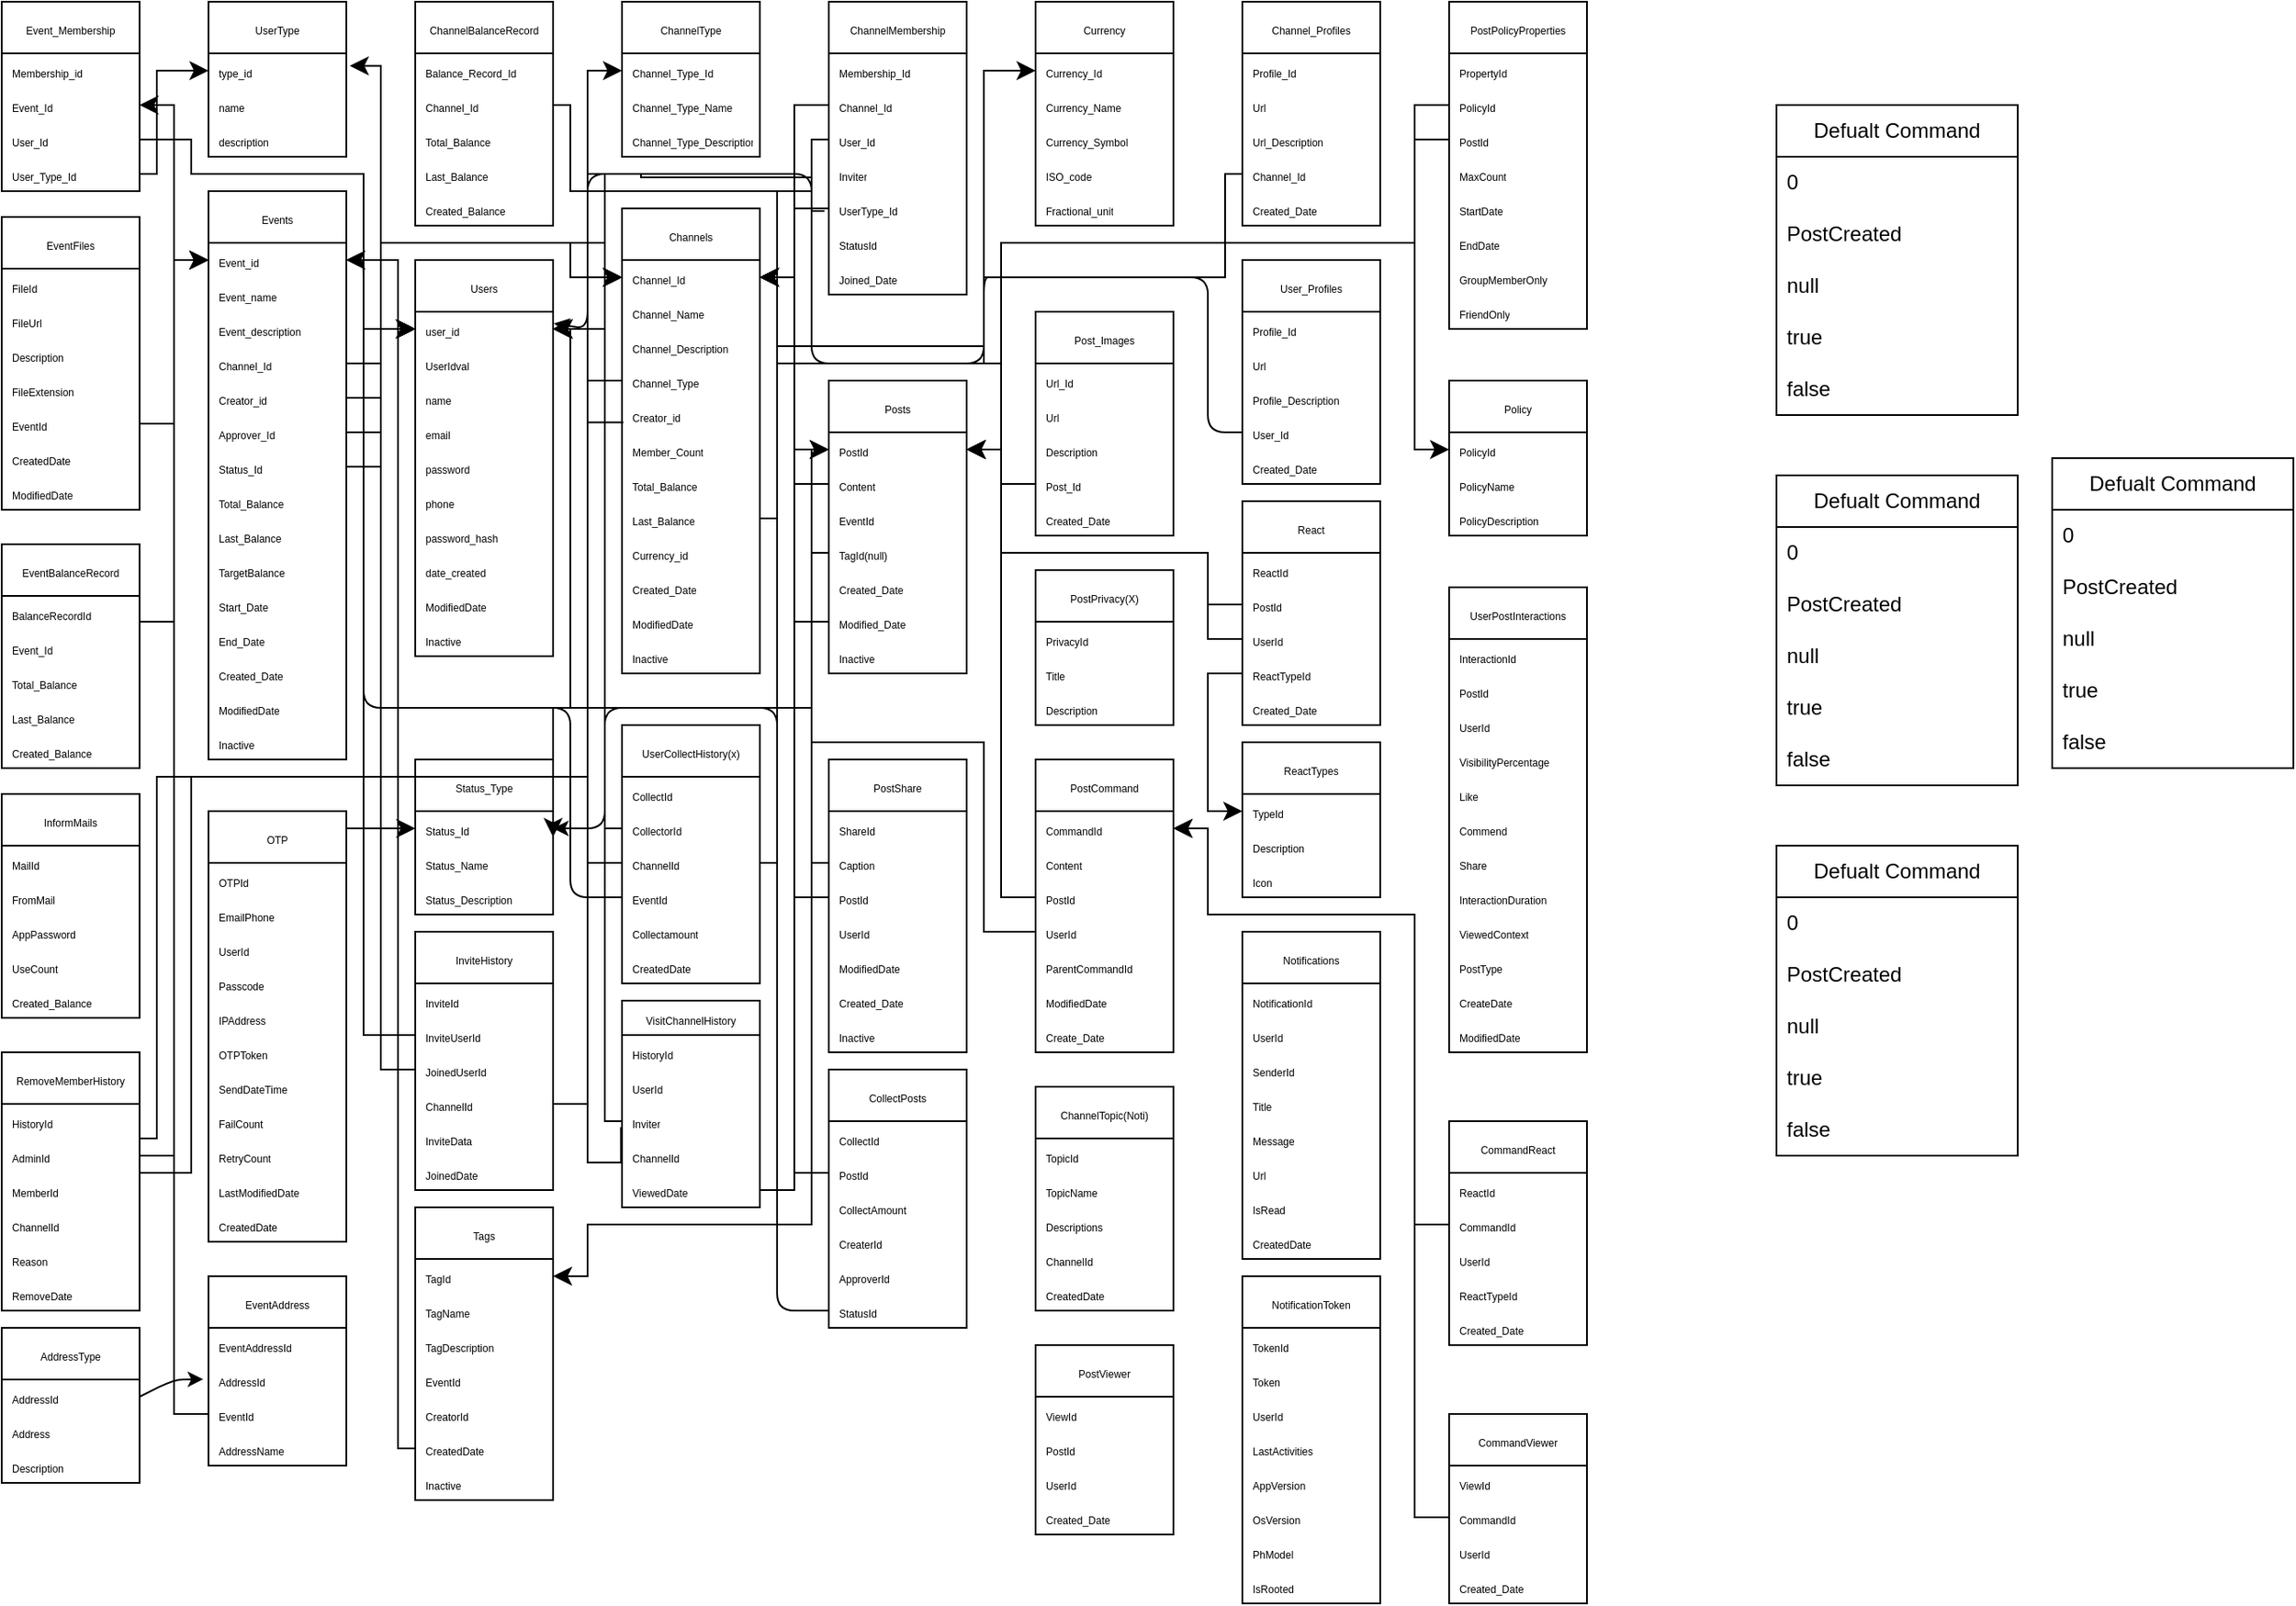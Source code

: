 <mxfile>
    <diagram id="xhCNFaJ6cEggg91gEb-8" name="SQL-TABLES">
        <mxGraphModel dx="563" dy="1339" grid="1" gridSize="10" guides="1" tooltips="1" connect="1" arrows="1" fold="1" page="1" pageScale="1" pageWidth="850" pageHeight="1100" math="0" shadow="0">
            <root>
                <mxCell id="0"/>
                <mxCell id="1" parent="0"/>
                <mxCell id="15" value="&lt;font style=&quot;font-size: 6px;&quot;&gt;Users&lt;/font&gt;" style="swimlane;fontStyle=0;childLayout=stackLayout;horizontal=1;startSize=30;horizontalStack=0;resizeParent=1;resizeParentMax=0;resizeLast=0;collapsible=1;marginBottom=0;whiteSpace=wrap;html=1;" parent="1" vertex="1">
                    <mxGeometry x="280" y="-950" width="80" height="230" as="geometry">
                        <mxRectangle x="40" y="-1080" width="50" height="30" as="alternateBounds"/>
                    </mxGeometry>
                </mxCell>
                <mxCell id="16" value="&lt;font style=&quot;font-size: 6px;&quot;&gt;user_id&lt;/font&gt;" style="text;strokeColor=none;fillColor=none;align=left;verticalAlign=middle;spacingLeft=4;spacingRight=4;overflow=hidden;points=[[0,0.5],[1,0.5]];portConstraint=eastwest;rotatable=0;whiteSpace=wrap;html=1;" parent="15" vertex="1">
                    <mxGeometry y="30" width="80" height="20" as="geometry"/>
                </mxCell>
                <mxCell id="236" value="&lt;font style=&quot;font-size: 6px;&quot;&gt;UserIdval&lt;/font&gt;" style="text;strokeColor=none;fillColor=none;align=left;verticalAlign=middle;spacingLeft=4;spacingRight=4;overflow=hidden;points=[[0,0.5],[1,0.5]];portConstraint=eastwest;rotatable=0;whiteSpace=wrap;html=1;" parent="15" vertex="1">
                    <mxGeometry y="50" width="80" height="20" as="geometry"/>
                </mxCell>
                <mxCell id="17" value="&lt;font style=&quot;font-size: 6px;&quot;&gt;name&lt;/font&gt;" style="text;strokeColor=none;fillColor=none;align=left;verticalAlign=middle;spacingLeft=4;spacingRight=4;overflow=hidden;points=[[0,0.5],[1,0.5]];portConstraint=eastwest;rotatable=0;whiteSpace=wrap;html=1;" parent="15" vertex="1">
                    <mxGeometry y="70" width="80" height="20" as="geometry"/>
                </mxCell>
                <mxCell id="18" value="&lt;font style=&quot;font-size: 6px;&quot;&gt;email&lt;/font&gt;" style="text;strokeColor=none;fillColor=none;align=left;verticalAlign=middle;spacingLeft=4;spacingRight=4;overflow=hidden;points=[[0,0.5],[1,0.5]];portConstraint=eastwest;rotatable=0;whiteSpace=wrap;html=1;" parent="15" vertex="1">
                    <mxGeometry y="90" width="80" height="20" as="geometry"/>
                </mxCell>
                <mxCell id="44" value="&lt;font style=&quot;font-size: 6px;&quot;&gt;password&lt;/font&gt;" style="text;strokeColor=none;fillColor=none;align=left;verticalAlign=middle;spacingLeft=4;spacingRight=4;overflow=hidden;points=[[0,0.5],[1,0.5]];portConstraint=eastwest;rotatable=0;whiteSpace=wrap;html=1;" parent="15" vertex="1">
                    <mxGeometry y="110" width="80" height="20" as="geometry"/>
                </mxCell>
                <mxCell id="45" value="&lt;font style=&quot;font-size: 6px;&quot;&gt;phone&lt;/font&gt;" style="text;strokeColor=none;fillColor=none;align=left;verticalAlign=middle;spacingLeft=4;spacingRight=4;overflow=hidden;points=[[0,0.5],[1,0.5]];portConstraint=eastwest;rotatable=0;whiteSpace=wrap;html=1;" parent="15" vertex="1">
                    <mxGeometry y="130" width="80" height="20" as="geometry"/>
                </mxCell>
                <mxCell id="46" value="&lt;font style=&quot;font-size: 6px;&quot;&gt;password_hash&lt;/font&gt;" style="text;strokeColor=none;fillColor=none;align=left;verticalAlign=middle;spacingLeft=4;spacingRight=4;overflow=hidden;points=[[0,0.5],[1,0.5]];portConstraint=eastwest;rotatable=0;whiteSpace=wrap;html=1;" parent="15" vertex="1">
                    <mxGeometry y="150" width="80" height="20" as="geometry"/>
                </mxCell>
                <mxCell id="47" value="&lt;font style=&quot;font-size: 6px;&quot;&gt;date_created&lt;/font&gt;" style="text;strokeColor=none;fillColor=none;align=left;verticalAlign=middle;spacingLeft=4;spacingRight=4;overflow=hidden;points=[[0,0.5],[1,0.5]];portConstraint=eastwest;rotatable=0;whiteSpace=wrap;html=1;" parent="15" vertex="1">
                    <mxGeometry y="170" width="80" height="20" as="geometry"/>
                </mxCell>
                <mxCell id="t4mJ74qIS9FzzcxV3ARM-265" value="&lt;font style=&quot;font-size: 6px;&quot;&gt;ModifiedDate&lt;/font&gt;" style="text;strokeColor=none;fillColor=none;align=left;verticalAlign=middle;spacingLeft=4;spacingRight=4;overflow=hidden;points=[[0,0.5],[1,0.5]];portConstraint=eastwest;rotatable=0;whiteSpace=wrap;html=1;" parent="15" vertex="1">
                    <mxGeometry y="190" width="80" height="20" as="geometry"/>
                </mxCell>
                <mxCell id="t4mJ74qIS9FzzcxV3ARM-266" value="&lt;font style=&quot;font-size: 6px;&quot;&gt;Inactive&lt;/font&gt;" style="text;strokeColor=none;fillColor=none;align=left;verticalAlign=middle;spacingLeft=4;spacingRight=4;overflow=hidden;points=[[0,0.5],[1,0.5]];portConstraint=eastwest;rotatable=0;whiteSpace=wrap;html=1;" parent="15" vertex="1">
                    <mxGeometry y="210" width="80" height="20" as="geometry"/>
                </mxCell>
                <mxCell id="20" value="&lt;font style=&quot;font-size: 6px;&quot;&gt;Events&lt;/font&gt;" style="swimlane;fontStyle=0;childLayout=stackLayout;horizontal=1;startSize=30;horizontalStack=0;resizeParent=1;resizeParentMax=0;resizeLast=0;collapsible=1;marginBottom=0;whiteSpace=wrap;html=1;" parent="1" vertex="1">
                    <mxGeometry x="160" y="-990" width="80" height="330" as="geometry">
                        <mxRectangle x="160" y="-1080" width="50" height="30" as="alternateBounds"/>
                    </mxGeometry>
                </mxCell>
                <mxCell id="21" value="&lt;font style=&quot;font-size: 6px;&quot;&gt;Event_id&lt;/font&gt;" style="text;strokeColor=none;fillColor=none;align=left;verticalAlign=middle;spacingLeft=4;spacingRight=4;overflow=hidden;points=[[0,0.5],[1,0.5]];portConstraint=eastwest;rotatable=0;whiteSpace=wrap;html=1;" parent="20" vertex="1">
                    <mxGeometry y="30" width="80" height="20" as="geometry"/>
                </mxCell>
                <mxCell id="22" value="&lt;font style=&quot;font-size: 6px;&quot;&gt;Event_name&lt;/font&gt;" style="text;strokeColor=none;fillColor=none;align=left;verticalAlign=middle;spacingLeft=4;spacingRight=4;overflow=hidden;points=[[0,0.5],[1,0.5]];portConstraint=eastwest;rotatable=0;whiteSpace=wrap;html=1;" parent="20" vertex="1">
                    <mxGeometry y="50" width="80" height="20" as="geometry"/>
                </mxCell>
                <mxCell id="23" value="&lt;font style=&quot;font-size: 6px;&quot;&gt;Event_description&lt;/font&gt;" style="text;strokeColor=none;fillColor=none;align=left;verticalAlign=middle;spacingLeft=4;spacingRight=4;overflow=hidden;points=[[0,0.5],[1,0.5]];portConstraint=eastwest;rotatable=0;whiteSpace=wrap;html=1;" parent="20" vertex="1">
                    <mxGeometry y="70" width="80" height="20" as="geometry"/>
                </mxCell>
                <mxCell id="81" value="&lt;font style=&quot;font-size: 6px;&quot;&gt;Channel_Id&lt;/font&gt;" style="text;strokeColor=none;fillColor=none;align=left;verticalAlign=middle;spacingLeft=4;spacingRight=4;overflow=hidden;points=[[0,0.5],[1,0.5]];portConstraint=eastwest;rotatable=0;whiteSpace=wrap;html=1;" parent="20" vertex="1">
                    <mxGeometry y="90" width="80" height="20" as="geometry"/>
                </mxCell>
                <mxCell id="82" value="&lt;font style=&quot;font-size: 6px;&quot;&gt;Creator_id&lt;/font&gt;" style="text;strokeColor=none;fillColor=none;align=left;verticalAlign=middle;spacingLeft=4;spacingRight=4;overflow=hidden;points=[[0,0.5],[1,0.5]];portConstraint=eastwest;rotatable=0;whiteSpace=wrap;html=1;" parent="20" vertex="1">
                    <mxGeometry y="110" width="80" height="20" as="geometry"/>
                </mxCell>
                <mxCell id="125" value="&lt;font style=&quot;font-size: 6px;&quot;&gt;Approver_Id&lt;/font&gt;" style="text;strokeColor=none;fillColor=none;align=left;verticalAlign=middle;spacingLeft=4;spacingRight=4;overflow=hidden;points=[[0,0.5],[1,0.5]];portConstraint=eastwest;rotatable=0;whiteSpace=wrap;html=1;" parent="20" vertex="1">
                    <mxGeometry y="130" width="80" height="20" as="geometry"/>
                </mxCell>
                <mxCell id="124" value="&lt;font style=&quot;font-size: 6px;&quot;&gt;Status_Id&lt;/font&gt;" style="text;strokeColor=none;fillColor=none;align=left;verticalAlign=middle;spacingLeft=4;spacingRight=4;overflow=hidden;points=[[0,0.5],[1,0.5]];portConstraint=eastwest;rotatable=0;whiteSpace=wrap;html=1;" parent="20" vertex="1">
                    <mxGeometry y="150" width="80" height="20" as="geometry"/>
                </mxCell>
                <mxCell id="153" value="&lt;font style=&quot;font-size: 6px;&quot;&gt;Total_Balance&lt;/font&gt;" style="text;strokeColor=none;fillColor=none;align=left;verticalAlign=middle;spacingLeft=4;spacingRight=4;overflow=hidden;points=[[0,0.5],[1,0.5]];portConstraint=eastwest;rotatable=0;whiteSpace=wrap;html=1;" parent="20" vertex="1">
                    <mxGeometry y="170" width="80" height="20" as="geometry"/>
                </mxCell>
                <mxCell id="154" value="&lt;font style=&quot;font-size: 6px;&quot;&gt;Last_Balance&lt;/font&gt;" style="text;strokeColor=none;fillColor=none;align=left;verticalAlign=middle;spacingLeft=4;spacingRight=4;overflow=hidden;points=[[0,0.5],[1,0.5]];portConstraint=eastwest;rotatable=0;whiteSpace=wrap;html=1;" parent="20" vertex="1">
                    <mxGeometry y="190" width="80" height="20" as="geometry"/>
                </mxCell>
                <mxCell id="2T20DoW92s7xxvcjuiLe-369" value="&lt;font style=&quot;font-size: 6px;&quot;&gt;TargetBalance&lt;/font&gt;" style="text;strokeColor=none;fillColor=none;align=left;verticalAlign=middle;spacingLeft=4;spacingRight=4;overflow=hidden;points=[[0,0.5],[1,0.5]];portConstraint=eastwest;rotatable=0;whiteSpace=wrap;html=1;" parent="20" vertex="1">
                    <mxGeometry y="210" width="80" height="20" as="geometry"/>
                </mxCell>
                <mxCell id="83" value="&lt;font style=&quot;font-size: 6px;&quot;&gt;Start_Date&lt;/font&gt;" style="text;strokeColor=none;fillColor=none;align=left;verticalAlign=middle;spacingLeft=4;spacingRight=4;overflow=hidden;points=[[0,0.5],[1,0.5]];portConstraint=eastwest;rotatable=0;whiteSpace=wrap;html=1;" parent="20" vertex="1">
                    <mxGeometry y="230" width="80" height="20" as="geometry"/>
                </mxCell>
                <mxCell id="84" value="&lt;font style=&quot;font-size: 6px;&quot;&gt;End_Date&lt;/font&gt;" style="text;strokeColor=none;fillColor=none;align=left;verticalAlign=middle;spacingLeft=4;spacingRight=4;overflow=hidden;points=[[0,0.5],[1,0.5]];portConstraint=eastwest;rotatable=0;whiteSpace=wrap;html=1;" parent="20" vertex="1">
                    <mxGeometry y="250" width="80" height="20" as="geometry"/>
                </mxCell>
                <mxCell id="85" value="&lt;font style=&quot;font-size: 6px;&quot;&gt;Created_Date&lt;/font&gt;" style="text;strokeColor=none;fillColor=none;align=left;verticalAlign=middle;spacingLeft=4;spacingRight=4;overflow=hidden;points=[[0,0.5],[1,0.5]];portConstraint=eastwest;rotatable=0;whiteSpace=wrap;html=1;" parent="20" vertex="1">
                    <mxGeometry y="270" width="80" height="20" as="geometry"/>
                </mxCell>
                <mxCell id="t4mJ74qIS9FzzcxV3ARM-267" value="&lt;font style=&quot;font-size: 6px;&quot;&gt;ModifiedDate&lt;/font&gt;" style="text;strokeColor=none;fillColor=none;align=left;verticalAlign=middle;spacingLeft=4;spacingRight=4;overflow=hidden;points=[[0,0.5],[1,0.5]];portConstraint=eastwest;rotatable=0;whiteSpace=wrap;html=1;" parent="20" vertex="1">
                    <mxGeometry y="290" width="80" height="20" as="geometry"/>
                </mxCell>
                <mxCell id="t4mJ74qIS9FzzcxV3ARM-268" value="&lt;font style=&quot;font-size: 6px;&quot;&gt;Inactive&lt;/font&gt;" style="text;strokeColor=none;fillColor=none;align=left;verticalAlign=middle;spacingLeft=4;spacingRight=4;overflow=hidden;points=[[0,0.5],[1,0.5]];portConstraint=eastwest;rotatable=0;whiteSpace=wrap;html=1;" parent="20" vertex="1">
                    <mxGeometry y="310" width="80" height="20" as="geometry"/>
                </mxCell>
                <mxCell id="24" value="&lt;font style=&quot;font-size: 6px;&quot;&gt;Event_Membership&lt;/font&gt;" style="swimlane;fontStyle=0;childLayout=stackLayout;horizontal=1;startSize=30;horizontalStack=0;resizeParent=1;resizeParentMax=0;resizeLast=0;collapsible=1;marginBottom=0;whiteSpace=wrap;html=1;" parent="1" vertex="1">
                    <mxGeometry x="40" y="-1100" width="80" height="110" as="geometry">
                        <mxRectangle x="280" y="-1080" width="50" height="30" as="alternateBounds"/>
                    </mxGeometry>
                </mxCell>
                <mxCell id="25" value="&lt;font style=&quot;font-size: 6px;&quot;&gt;Membership_id&lt;/font&gt;" style="text;strokeColor=none;fillColor=none;align=left;verticalAlign=middle;spacingLeft=4;spacingRight=4;overflow=hidden;points=[[0,0.5],[1,0.5]];portConstraint=eastwest;rotatable=0;whiteSpace=wrap;html=1;" parent="24" vertex="1">
                    <mxGeometry y="30" width="80" height="20" as="geometry"/>
                </mxCell>
                <mxCell id="26" value="&lt;font style=&quot;font-size: 6px;&quot;&gt;Event_Id&lt;/font&gt;" style="text;strokeColor=none;fillColor=none;align=left;verticalAlign=middle;spacingLeft=4;spacingRight=4;overflow=hidden;points=[[0,0.5],[1,0.5]];portConstraint=eastwest;rotatable=0;whiteSpace=wrap;html=1;" parent="24" vertex="1">
                    <mxGeometry y="50" width="80" height="20" as="geometry"/>
                </mxCell>
                <mxCell id="91" value="&lt;font style=&quot;font-size: 6px;&quot;&gt;User_Id&lt;/font&gt;" style="text;strokeColor=none;fillColor=none;align=left;verticalAlign=middle;spacingLeft=4;spacingRight=4;overflow=hidden;points=[[0,0.5],[1,0.5]];portConstraint=eastwest;rotatable=0;whiteSpace=wrap;html=1;" parent="24" vertex="1">
                    <mxGeometry y="70" width="80" height="20" as="geometry"/>
                </mxCell>
                <mxCell id="92" value="&lt;font style=&quot;font-size: 6px;&quot;&gt;User_Type_Id&lt;/font&gt;" style="text;strokeColor=none;fillColor=none;align=left;verticalAlign=middle;spacingLeft=4;spacingRight=4;overflow=hidden;points=[[0,0.5],[1,0.5]];portConstraint=eastwest;rotatable=0;whiteSpace=wrap;html=1;" parent="24" vertex="1">
                    <mxGeometry y="90" width="80" height="20" as="geometry"/>
                </mxCell>
                <mxCell id="28" value="&lt;font style=&quot;font-size: 6px;&quot;&gt;Channels&lt;/font&gt;" style="swimlane;fontStyle=0;childLayout=stackLayout;horizontal=1;startSize=30;horizontalStack=0;resizeParent=1;resizeParentMax=0;resizeLast=0;collapsible=1;marginBottom=0;whiteSpace=wrap;html=1;" parent="1" vertex="1">
                    <mxGeometry x="400" y="-980" width="80" height="270" as="geometry">
                        <mxRectangle x="400" y="-1080" width="50" height="30" as="alternateBounds"/>
                    </mxGeometry>
                </mxCell>
                <mxCell id="29" value="&lt;font style=&quot;font-size: 6px;&quot;&gt;Channel_Id&lt;/font&gt;" style="text;strokeColor=none;fillColor=none;align=left;verticalAlign=middle;spacingLeft=4;spacingRight=4;overflow=hidden;points=[[0,0.5],[1,0.5]];portConstraint=eastwest;rotatable=0;whiteSpace=wrap;html=1;" parent="28" vertex="1">
                    <mxGeometry y="30" width="80" height="20" as="geometry"/>
                </mxCell>
                <mxCell id="30" value="&lt;font style=&quot;font-size: 6px;&quot;&gt;Channel_Name&lt;/font&gt;" style="text;strokeColor=none;fillColor=none;align=left;verticalAlign=middle;spacingLeft=4;spacingRight=4;overflow=hidden;points=[[0,0.5],[1,0.5]];portConstraint=eastwest;rotatable=0;whiteSpace=wrap;html=1;" parent="28" vertex="1">
                    <mxGeometry y="50" width="80" height="20" as="geometry"/>
                </mxCell>
                <mxCell id="52" value="&lt;font style=&quot;font-size: 6px;&quot;&gt;Channel_Description&lt;/font&gt;" style="text;strokeColor=none;fillColor=none;align=left;verticalAlign=middle;spacingLeft=4;spacingRight=4;overflow=hidden;points=[[0,0.5],[1,0.5]];portConstraint=eastwest;rotatable=0;whiteSpace=wrap;html=1;" parent="28" vertex="1">
                    <mxGeometry y="70" width="80" height="20" as="geometry"/>
                </mxCell>
                <mxCell id="31" value="&lt;font style=&quot;font-size: 6px;&quot;&gt;Channel_Type&lt;/font&gt;" style="text;strokeColor=none;fillColor=none;align=left;verticalAlign=middle;spacingLeft=4;spacingRight=4;overflow=hidden;points=[[0,0.5],[1,0.5]];portConstraint=eastwest;rotatable=0;whiteSpace=wrap;html=1;" parent="28" vertex="1">
                    <mxGeometry y="90" width="80" height="20" as="geometry"/>
                </mxCell>
                <mxCell id="48" value="&lt;font style=&quot;font-size: 6px;&quot;&gt;Creator_id&lt;/font&gt;" style="text;strokeColor=none;fillColor=none;align=left;verticalAlign=middle;spacingLeft=4;spacingRight=4;overflow=hidden;points=[[0,0.5],[1,0.5]];portConstraint=eastwest;rotatable=0;whiteSpace=wrap;html=1;" parent="28" vertex="1">
                    <mxGeometry y="110" width="80" height="20" as="geometry"/>
                </mxCell>
                <mxCell id="162" value="&lt;font style=&quot;font-size: 6px;&quot;&gt;Member_Count&lt;/font&gt;" style="text;strokeColor=none;fillColor=none;align=left;verticalAlign=middle;spacingLeft=4;spacingRight=4;overflow=hidden;points=[[0,0.5],[1,0.5]];portConstraint=eastwest;rotatable=0;whiteSpace=wrap;html=1;" parent="28" vertex="1">
                    <mxGeometry y="130" width="80" height="20" as="geometry"/>
                </mxCell>
                <mxCell id="49" value="&lt;font style=&quot;font-size: 6px;&quot;&gt;Total_Balance&lt;/font&gt;" style="text;strokeColor=none;fillColor=none;align=left;verticalAlign=middle;spacingLeft=4;spacingRight=4;overflow=hidden;points=[[0,0.5],[1,0.5]];portConstraint=eastwest;rotatable=0;whiteSpace=wrap;html=1;" parent="28" vertex="1">
                    <mxGeometry y="150" width="80" height="20" as="geometry"/>
                </mxCell>
                <mxCell id="50" value="&lt;font style=&quot;font-size: 6px;&quot;&gt;Last_Balance&lt;/font&gt;" style="text;strokeColor=none;fillColor=none;align=left;verticalAlign=middle;spacingLeft=4;spacingRight=4;overflow=hidden;points=[[0,0.5],[1,0.5]];portConstraint=eastwest;rotatable=0;whiteSpace=wrap;html=1;" parent="28" vertex="1">
                    <mxGeometry y="170" width="80" height="20" as="geometry"/>
                </mxCell>
                <mxCell id="72" value="&lt;font style=&quot;font-size: 6px;&quot;&gt;Currency_id&lt;/font&gt;" style="text;strokeColor=none;fillColor=none;align=left;verticalAlign=middle;spacingLeft=4;spacingRight=4;overflow=hidden;points=[[0,0.5],[1,0.5]];portConstraint=eastwest;rotatable=0;whiteSpace=wrap;html=1;" parent="28" vertex="1">
                    <mxGeometry y="190" width="80" height="20" as="geometry"/>
                </mxCell>
                <mxCell id="244" value="&lt;font style=&quot;font-size: 6px;&quot;&gt;Created_Date&lt;/font&gt;" style="text;strokeColor=none;fillColor=none;align=left;verticalAlign=middle;spacingLeft=4;spacingRight=4;overflow=hidden;points=[[0,0.5],[1,0.5]];portConstraint=eastwest;rotatable=0;whiteSpace=wrap;html=1;" parent="28" vertex="1">
                    <mxGeometry y="210" width="80" height="20" as="geometry"/>
                </mxCell>
                <mxCell id="t4mJ74qIS9FzzcxV3ARM-263" value="&lt;font style=&quot;font-size: 6px;&quot;&gt;ModifiedDate&lt;/font&gt;" style="text;strokeColor=none;fillColor=none;align=left;verticalAlign=middle;spacingLeft=4;spacingRight=4;overflow=hidden;points=[[0,0.5],[1,0.5]];portConstraint=eastwest;rotatable=0;whiteSpace=wrap;html=1;" parent="28" vertex="1">
                    <mxGeometry y="230" width="80" height="20" as="geometry"/>
                </mxCell>
                <mxCell id="t4mJ74qIS9FzzcxV3ARM-264" value="&lt;font style=&quot;font-size: 6px;&quot;&gt;Inactive&lt;/font&gt;" style="text;strokeColor=none;fillColor=none;align=left;verticalAlign=middle;spacingLeft=4;spacingRight=4;overflow=hidden;points=[[0,0.5],[1,0.5]];portConstraint=eastwest;rotatable=0;whiteSpace=wrap;html=1;" parent="28" vertex="1">
                    <mxGeometry y="250" width="80" height="20" as="geometry"/>
                </mxCell>
                <mxCell id="32" value="&lt;font style=&quot;font-size: 6px;&quot;&gt;ChannelType&lt;/font&gt;" style="swimlane;fontStyle=0;childLayout=stackLayout;horizontal=1;startSize=30;horizontalStack=0;resizeParent=1;resizeParentMax=0;resizeLast=0;collapsible=1;marginBottom=0;whiteSpace=wrap;html=1;" parent="1" vertex="1">
                    <mxGeometry x="400" y="-1100" width="80" height="90" as="geometry">
                        <mxRectangle x="520" y="-1080" width="50" height="30" as="alternateBounds"/>
                    </mxGeometry>
                </mxCell>
                <mxCell id="33" value="&lt;font style=&quot;font-size: 6px;&quot;&gt;Channel_Type_Id&lt;/font&gt;" style="text;strokeColor=none;fillColor=none;align=left;verticalAlign=middle;spacingLeft=4;spacingRight=4;overflow=hidden;points=[[0,0.5],[1,0.5]];portConstraint=eastwest;rotatable=0;whiteSpace=wrap;html=1;" parent="32" vertex="1">
                    <mxGeometry y="30" width="80" height="20" as="geometry"/>
                </mxCell>
                <mxCell id="34" value="&lt;font style=&quot;font-size: 6px;&quot;&gt;Channel_Type_Name&lt;/font&gt;" style="text;strokeColor=none;fillColor=none;align=left;verticalAlign=middle;spacingLeft=4;spacingRight=4;overflow=hidden;points=[[0,0.5],[1,0.5]];portConstraint=eastwest;rotatable=0;whiteSpace=wrap;html=1;" parent="32" vertex="1">
                    <mxGeometry y="50" width="80" height="20" as="geometry"/>
                </mxCell>
                <mxCell id="35" value="&lt;font style=&quot;font-size: 6px;&quot;&gt;Channel_Type_Description&lt;/font&gt;" style="text;strokeColor=none;fillColor=none;align=left;verticalAlign=middle;spacingLeft=4;spacingRight=4;overflow=hidden;points=[[0,0.5],[1,0.5]];portConstraint=eastwest;rotatable=0;whiteSpace=wrap;html=1;" parent="32" vertex="1">
                    <mxGeometry y="70" width="80" height="20" as="geometry"/>
                </mxCell>
                <mxCell id="36" value="&lt;font style=&quot;font-size: 6px;&quot;&gt;ChannelBalanceRecord&lt;/font&gt;" style="swimlane;fontStyle=0;childLayout=stackLayout;horizontal=1;startSize=30;horizontalStack=0;resizeParent=1;resizeParentMax=0;resizeLast=0;collapsible=1;marginBottom=0;whiteSpace=wrap;html=1;" parent="1" vertex="1">
                    <mxGeometry x="280" y="-1100" width="80" height="130" as="geometry">
                        <mxRectangle x="640" y="-1080" width="50" height="30" as="alternateBounds"/>
                    </mxGeometry>
                </mxCell>
                <mxCell id="37" value="&lt;font style=&quot;font-size: 6px;&quot;&gt;Balance_Record_Id&lt;/font&gt;" style="text;strokeColor=none;fillColor=none;align=left;verticalAlign=middle;spacingLeft=4;spacingRight=4;overflow=hidden;points=[[0,0.5],[1,0.5]];portConstraint=eastwest;rotatable=0;whiteSpace=wrap;html=1;" parent="36" vertex="1">
                    <mxGeometry y="30" width="80" height="20" as="geometry"/>
                </mxCell>
                <mxCell id="38" value="&lt;font style=&quot;font-size: 6px;&quot;&gt;Channel_Id&lt;/font&gt;" style="text;strokeColor=none;fillColor=none;align=left;verticalAlign=middle;spacingLeft=4;spacingRight=4;overflow=hidden;points=[[0,0.5],[1,0.5]];portConstraint=eastwest;rotatable=0;whiteSpace=wrap;html=1;" parent="36" vertex="1">
                    <mxGeometry y="50" width="80" height="20" as="geometry"/>
                </mxCell>
                <mxCell id="39" value="&lt;font style=&quot;font-size: 6px;&quot;&gt;Total_Balance&lt;/font&gt;" style="text;strokeColor=none;fillColor=none;align=left;verticalAlign=middle;spacingLeft=4;spacingRight=4;overflow=hidden;points=[[0,0.5],[1,0.5]];portConstraint=eastwest;rotatable=0;whiteSpace=wrap;html=1;" parent="36" vertex="1">
                    <mxGeometry y="70" width="80" height="20" as="geometry"/>
                </mxCell>
                <mxCell id="53" value="&lt;font style=&quot;font-size: 6px;&quot;&gt;Last_Balance&lt;/font&gt;" style="text;strokeColor=none;fillColor=none;align=left;verticalAlign=middle;spacingLeft=4;spacingRight=4;overflow=hidden;points=[[0,0.5],[1,0.5]];portConstraint=eastwest;rotatable=0;whiteSpace=wrap;html=1;" parent="36" vertex="1">
                    <mxGeometry y="90" width="80" height="20" as="geometry"/>
                </mxCell>
                <mxCell id="54" value="&lt;font style=&quot;font-size: 6px;&quot;&gt;Created_Balance&lt;/font&gt;" style="text;strokeColor=none;fillColor=none;align=left;verticalAlign=middle;spacingLeft=4;spacingRight=4;overflow=hidden;points=[[0,0.5],[1,0.5]];portConstraint=eastwest;rotatable=0;whiteSpace=wrap;html=1;" parent="36" vertex="1">
                    <mxGeometry y="110" width="80" height="20" as="geometry"/>
                </mxCell>
                <mxCell id="40" value="&lt;font style=&quot;font-size: 6px;&quot;&gt;ChannelMembership&lt;/font&gt;" style="swimlane;fontStyle=0;childLayout=stackLayout;horizontal=1;startSize=30;horizontalStack=0;resizeParent=1;resizeParentMax=0;resizeLast=0;collapsible=1;marginBottom=0;whiteSpace=wrap;html=1;" parent="1" vertex="1">
                    <mxGeometry x="520" y="-1100" width="80" height="170" as="geometry">
                        <mxRectangle x="760" y="-1080" width="50" height="30" as="alternateBounds"/>
                    </mxGeometry>
                </mxCell>
                <mxCell id="41" value="&lt;font style=&quot;font-size: 6px;&quot;&gt;Membership_Id&lt;/font&gt;" style="text;strokeColor=none;fillColor=none;align=left;verticalAlign=middle;spacingLeft=4;spacingRight=4;overflow=hidden;points=[[0,0.5],[1,0.5]];portConstraint=eastwest;rotatable=0;whiteSpace=wrap;html=1;" parent="40" vertex="1">
                    <mxGeometry y="30" width="80" height="20" as="geometry"/>
                </mxCell>
                <mxCell id="42" value="&lt;font style=&quot;font-size: 6px;&quot;&gt;Channel_Id&lt;/font&gt;" style="text;strokeColor=none;fillColor=none;align=left;verticalAlign=middle;spacingLeft=4;spacingRight=4;overflow=hidden;points=[[0,0.5],[1,0.5]];portConstraint=eastwest;rotatable=0;whiteSpace=wrap;html=1;" parent="40" vertex="1">
                    <mxGeometry y="50" width="80" height="20" as="geometry"/>
                </mxCell>
                <mxCell id="43" value="&lt;font style=&quot;font-size: 6px;&quot;&gt;User_Id&lt;/font&gt;" style="text;strokeColor=none;fillColor=none;align=left;verticalAlign=middle;spacingLeft=4;spacingRight=4;overflow=hidden;points=[[0,0.5],[1,0.5]];portConstraint=eastwest;rotatable=0;whiteSpace=wrap;html=1;" parent="40" vertex="1">
                    <mxGeometry y="70" width="80" height="20" as="geometry"/>
                </mxCell>
                <mxCell id="fAl0FBZ8iJkdD2rhMThC-278" value="&lt;font style=&quot;font-size: 6px;&quot;&gt;Inviter&lt;/font&gt;" style="text;strokeColor=none;fillColor=none;align=left;verticalAlign=middle;spacingLeft=4;spacingRight=4;overflow=hidden;points=[[0,0.5],[1,0.5]];portConstraint=eastwest;rotatable=0;whiteSpace=wrap;html=1;" parent="40" vertex="1">
                    <mxGeometry y="90" width="80" height="20" as="geometry"/>
                </mxCell>
                <mxCell id="55" value="&lt;font style=&quot;font-size: 6px;&quot;&gt;UserType_Id&lt;/font&gt;" style="text;strokeColor=none;fillColor=none;align=left;verticalAlign=middle;spacingLeft=4;spacingRight=4;overflow=hidden;points=[[0,0.5],[1,0.5]];portConstraint=eastwest;rotatable=0;whiteSpace=wrap;html=1;" parent="40" vertex="1">
                    <mxGeometry y="110" width="80" height="20" as="geometry"/>
                </mxCell>
                <mxCell id="56" value="&lt;font style=&quot;font-size: 6px;&quot;&gt;StatusId&lt;/font&gt;" style="text;strokeColor=none;fillColor=none;align=left;verticalAlign=middle;spacingLeft=4;spacingRight=4;overflow=hidden;points=[[0,0.5],[1,0.5]];portConstraint=eastwest;rotatable=0;whiteSpace=wrap;html=1;" parent="40" vertex="1">
                    <mxGeometry y="130" width="80" height="20" as="geometry"/>
                </mxCell>
                <mxCell id="260" value="&lt;font style=&quot;font-size: 6px;&quot;&gt;Joined_Date&lt;/font&gt;" style="text;strokeColor=none;fillColor=none;align=left;verticalAlign=middle;spacingLeft=4;spacingRight=4;overflow=hidden;points=[[0,0.5],[1,0.5]];portConstraint=eastwest;rotatable=0;whiteSpace=wrap;html=1;" parent="40" vertex="1">
                    <mxGeometry y="150" width="80" height="20" as="geometry"/>
                </mxCell>
                <mxCell id="57" value="&lt;font style=&quot;font-size: 6px;&quot;&gt;Currency&lt;/font&gt;" style="swimlane;fontStyle=0;childLayout=stackLayout;horizontal=1;startSize=30;horizontalStack=0;resizeParent=1;resizeParentMax=0;resizeLast=0;collapsible=1;marginBottom=0;whiteSpace=wrap;html=1;" parent="1" vertex="1">
                    <mxGeometry x="640" y="-1100" width="80" height="130" as="geometry">
                        <mxRectangle x="160" y="-1080" width="50" height="30" as="alternateBounds"/>
                    </mxGeometry>
                </mxCell>
                <mxCell id="58" value="&lt;font style=&quot;font-size: 6px;&quot;&gt;Currency_Id&lt;/font&gt;" style="text;strokeColor=none;fillColor=none;align=left;verticalAlign=middle;spacingLeft=4;spacingRight=4;overflow=hidden;points=[[0,0.5],[1,0.5]];portConstraint=eastwest;rotatable=0;whiteSpace=wrap;html=1;" parent="57" vertex="1">
                    <mxGeometry y="30" width="80" height="20" as="geometry"/>
                </mxCell>
                <mxCell id="59" value="&lt;font style=&quot;font-size: 6px;&quot;&gt;Currency_Name&lt;/font&gt;" style="text;strokeColor=none;fillColor=none;align=left;verticalAlign=middle;spacingLeft=4;spacingRight=4;overflow=hidden;points=[[0,0.5],[1,0.5]];portConstraint=eastwest;rotatable=0;whiteSpace=wrap;html=1;" parent="57" vertex="1">
                    <mxGeometry y="50" width="80" height="20" as="geometry"/>
                </mxCell>
                <mxCell id="60" value="&lt;font style=&quot;font-size: 6px;&quot;&gt;Currency_Symbol&lt;/font&gt;" style="text;strokeColor=none;fillColor=none;align=left;verticalAlign=middle;spacingLeft=4;spacingRight=4;overflow=hidden;points=[[0,0.5],[1,0.5]];portConstraint=eastwest;rotatable=0;whiteSpace=wrap;html=1;" parent="57" vertex="1">
                    <mxGeometry y="70" width="80" height="20" as="geometry"/>
                </mxCell>
                <mxCell id="61" value="&lt;font style=&quot;font-size: 6px;&quot;&gt;ISO_code&lt;/font&gt;" style="text;strokeColor=none;fillColor=none;align=left;verticalAlign=middle;spacingLeft=4;spacingRight=4;overflow=hidden;points=[[0,0.5],[1,0.5]];portConstraint=eastwest;rotatable=0;whiteSpace=wrap;html=1;" parent="57" vertex="1">
                    <mxGeometry y="90" width="80" height="20" as="geometry"/>
                </mxCell>
                <mxCell id="62" value="&lt;font style=&quot;font-size: 6px;&quot;&gt;Fractional_unit&lt;/font&gt;" style="text;strokeColor=none;fillColor=none;align=left;verticalAlign=middle;spacingLeft=4;spacingRight=4;overflow=hidden;points=[[0,0.5],[1,0.5]];portConstraint=eastwest;rotatable=0;whiteSpace=wrap;html=1;" parent="57" vertex="1">
                    <mxGeometry y="110" width="80" height="20" as="geometry"/>
                </mxCell>
                <mxCell id="63" value="&lt;font style=&quot;font-size: 6px;&quot;&gt;Status_Type&lt;/font&gt;" style="swimlane;fontStyle=0;childLayout=stackLayout;horizontal=1;startSize=30;horizontalStack=0;resizeParent=1;resizeParentMax=0;resizeLast=0;collapsible=1;marginBottom=0;whiteSpace=wrap;html=1;" parent="1" vertex="1">
                    <mxGeometry x="280" y="-660" width="80" height="90" as="geometry">
                        <mxRectangle x="160" y="-1080" width="50" height="30" as="alternateBounds"/>
                    </mxGeometry>
                </mxCell>
                <mxCell id="64" value="&lt;font style=&quot;font-size: 6px;&quot;&gt;Status_Id&lt;/font&gt;" style="text;strokeColor=none;fillColor=none;align=left;verticalAlign=middle;spacingLeft=4;spacingRight=4;overflow=hidden;points=[[0,0.5],[1,0.5]];portConstraint=eastwest;rotatable=0;whiteSpace=wrap;html=1;" parent="63" vertex="1">
                    <mxGeometry y="30" width="80" height="20" as="geometry"/>
                </mxCell>
                <mxCell id="65" value="&lt;font style=&quot;font-size: 6px;&quot;&gt;Status_Name&lt;/font&gt;" style="text;strokeColor=none;fillColor=none;align=left;verticalAlign=middle;spacingLeft=4;spacingRight=4;overflow=hidden;points=[[0,0.5],[1,0.5]];portConstraint=eastwest;rotatable=0;whiteSpace=wrap;html=1;" parent="63" vertex="1">
                    <mxGeometry y="50" width="80" height="20" as="geometry"/>
                </mxCell>
                <mxCell id="66" value="&lt;font style=&quot;font-size: 6px;&quot;&gt;Status_Description&lt;/font&gt;" style="text;strokeColor=none;fillColor=none;align=left;verticalAlign=middle;spacingLeft=4;spacingRight=4;overflow=hidden;points=[[0,0.5],[1,0.5]];portConstraint=eastwest;rotatable=0;whiteSpace=wrap;html=1;" parent="63" vertex="1">
                    <mxGeometry y="70" width="80" height="20" as="geometry"/>
                </mxCell>
                <mxCell id="67" value="" style="edgeStyle=segmentEdgeStyle;endArrow=classic;html=1;curved=0;rounded=0;endSize=8;startSize=8;exitX=0;exitY=0.5;exitDx=0;exitDy=0;" parent="1" source="42" edge="1">
                    <mxGeometry width="50" height="50" relative="1" as="geometry">
                        <mxPoint x="490" y="-870" as="sourcePoint"/>
                        <mxPoint x="480" y="-940" as="targetPoint"/>
                        <Array as="points">
                            <mxPoint x="500" y="-1040"/>
                            <mxPoint x="500" y="-940"/>
                            <mxPoint x="480" y="-940"/>
                        </Array>
                    </mxGeometry>
                </mxCell>
                <mxCell id="69" value="" style="edgeStyle=segmentEdgeStyle;endArrow=classic;html=1;curved=0;rounded=0;endSize=8;startSize=8;exitX=0;exitY=0.5;exitDx=0;exitDy=0;" parent="1" source="43" edge="1">
                    <mxGeometry width="50" height="50" relative="1" as="geometry">
                        <mxPoint x="530" y="-1030" as="sourcePoint"/>
                        <mxPoint x="360" y="-910" as="targetPoint"/>
                        <Array as="points">
                            <mxPoint x="510" y="-1020"/>
                            <mxPoint x="510" y="-990"/>
                            <mxPoint x="390" y="-990"/>
                            <mxPoint x="390" y="-910"/>
                        </Array>
                    </mxGeometry>
                </mxCell>
                <mxCell id="70" value="" style="edgeStyle=segmentEdgeStyle;endArrow=classic;html=1;curved=0;rounded=0;endSize=8;startSize=8;exitX=0;exitY=0.5;exitDx=0;exitDy=0;entryX=0;entryY=0.5;entryDx=0;entryDy=0;" parent="1" source="31" target="33" edge="1">
                    <mxGeometry width="50" height="50" relative="1" as="geometry">
                        <mxPoint x="530" y="-1010" as="sourcePoint"/>
                        <mxPoint x="390" y="-1060" as="targetPoint"/>
                        <Array as="points">
                            <mxPoint x="380" y="-880"/>
                            <mxPoint x="380" y="-1060"/>
                        </Array>
                    </mxGeometry>
                </mxCell>
                <mxCell id="71" value="" style="edgeStyle=segmentEdgeStyle;endArrow=classic;html=1;curved=0;rounded=0;endSize=8;startSize=8;entryX=1;entryY=0.5;entryDx=0;entryDy=0;" parent="1" source="38" target="29" edge="1">
                    <mxGeometry width="50" height="50" relative="1" as="geometry">
                        <mxPoint x="270" y="-1040" as="sourcePoint"/>
                        <mxPoint x="490" y="-930" as="targetPoint"/>
                        <Array as="points">
                            <mxPoint x="370" y="-1040"/>
                            <mxPoint x="370" y="-990"/>
                            <mxPoint x="490" y="-990"/>
                            <mxPoint x="490" y="-940"/>
                        </Array>
                    </mxGeometry>
                </mxCell>
                <mxCell id="73" value="" style="edgeStyle=segmentEdgeStyle;endArrow=classic;html=1;curved=0;rounded=0;endSize=8;startSize=8;exitX=1;exitY=0.5;exitDx=0;exitDy=0;entryX=0;entryY=0.5;entryDx=0;entryDy=0;" parent="1" source="72" target="58" edge="1">
                    <mxGeometry width="50" height="50" relative="1" as="geometry">
                        <mxPoint x="530" y="-850" as="sourcePoint"/>
                        <mxPoint x="620" y="-1060" as="targetPoint"/>
                        <Array as="points">
                            <mxPoint x="480" y="-800"/>
                            <mxPoint x="490" y="-800"/>
                            <mxPoint x="490" y="-900"/>
                            <mxPoint x="610" y="-900"/>
                            <mxPoint x="610" y="-1060"/>
                        </Array>
                    </mxGeometry>
                </mxCell>
                <mxCell id="74" value="" style="edgeStyle=segmentEdgeStyle;endArrow=classic;html=1;curved=0;rounded=0;endSize=8;startSize=8;exitX=0.01;exitY=0.712;exitDx=0;exitDy=0;exitPerimeter=0;entryX=1;entryY=0.5;entryDx=0;entryDy=0;" parent="1" source="48" target="16" edge="1">
                    <mxGeometry width="50" height="50" relative="1" as="geometry">
                        <mxPoint x="410" y="-870" as="sourcePoint"/>
                        <mxPoint x="360" y="-920" as="targetPoint"/>
                        <Array as="points">
                            <mxPoint x="380" y="-856"/>
                            <mxPoint x="380" y="-910"/>
                        </Array>
                    </mxGeometry>
                </mxCell>
                <mxCell id="86" value="&lt;font style=&quot;font-size: 6px;&quot;&gt;UserType&lt;/font&gt;" style="swimlane;fontStyle=0;childLayout=stackLayout;horizontal=1;startSize=30;horizontalStack=0;resizeParent=1;resizeParentMax=0;resizeLast=0;collapsible=1;marginBottom=0;whiteSpace=wrap;html=1;" parent="1" vertex="1">
                    <mxGeometry x="160" y="-1100" width="80" height="90" as="geometry">
                        <mxRectangle x="280" y="-1080" width="50" height="30" as="alternateBounds"/>
                    </mxGeometry>
                </mxCell>
                <mxCell id="87" value="&lt;font style=&quot;font-size: 6px;&quot;&gt;type_id&lt;/font&gt;" style="text;strokeColor=none;fillColor=none;align=left;verticalAlign=middle;spacingLeft=4;spacingRight=4;overflow=hidden;points=[[0,0.5],[1,0.5]];portConstraint=eastwest;rotatable=0;whiteSpace=wrap;html=1;" parent="86" vertex="1">
                    <mxGeometry y="30" width="80" height="20" as="geometry"/>
                </mxCell>
                <mxCell id="88" value="&lt;font style=&quot;font-size: 6px;&quot;&gt;name&lt;/font&gt;" style="text;strokeColor=none;fillColor=none;align=left;verticalAlign=middle;spacingLeft=4;spacingRight=4;overflow=hidden;points=[[0,0.5],[1,0.5]];portConstraint=eastwest;rotatable=0;whiteSpace=wrap;html=1;" parent="86" vertex="1">
                    <mxGeometry y="50" width="80" height="20" as="geometry"/>
                </mxCell>
                <mxCell id="89" value="&lt;font style=&quot;font-size: 6px;&quot;&gt;description&lt;/font&gt;" style="text;strokeColor=none;fillColor=none;align=left;verticalAlign=middle;spacingLeft=4;spacingRight=4;overflow=hidden;points=[[0,0.5],[1,0.5]];portConstraint=eastwest;rotatable=0;whiteSpace=wrap;html=1;" parent="86" vertex="1">
                    <mxGeometry y="70" width="80" height="20" as="geometry"/>
                </mxCell>
                <mxCell id="90" value="" style="edgeStyle=segmentEdgeStyle;endArrow=classic;html=1;curved=0;rounded=0;endSize=8;startSize=8;exitX=-0.032;exitY=0.573;exitDx=0;exitDy=0;exitPerimeter=0;entryX=1.025;entryY=0.36;entryDx=0;entryDy=0;entryPerimeter=0;" parent="1" source="55" target="87" edge="1">
                    <mxGeometry width="50" height="50" relative="1" as="geometry">
                        <mxPoint x="410.8" y="-845.76" as="sourcePoint"/>
                        <mxPoint x="260" y="-1060" as="targetPoint"/>
                        <Array as="points">
                            <mxPoint x="510" y="-978"/>
                            <mxPoint x="510" y="-998"/>
                            <mxPoint x="411" y="-998"/>
                            <mxPoint x="411" y="-1000"/>
                            <mxPoint x="390" y="-1000"/>
                            <mxPoint x="390" y="-960"/>
                            <mxPoint x="260" y="-960"/>
                            <mxPoint x="260" y="-1063"/>
                        </Array>
                    </mxGeometry>
                </mxCell>
                <mxCell id="93" value="" style="edgeStyle=segmentEdgeStyle;endArrow=classic;html=1;curved=0;rounded=0;endSize=8;startSize=8;exitX=0;exitY=0.5;exitDx=0;exitDy=0;entryX=1;entryY=0.5;entryDx=0;entryDy=0;" parent="1" source="21" target="26" edge="1">
                    <mxGeometry width="50" height="50" relative="1" as="geometry">
                        <mxPoint x="410" y="-870" as="sourcePoint"/>
                        <mxPoint x="140" y="-1050" as="targetPoint"/>
                        <Array as="points">
                            <mxPoint x="140" y="-950"/>
                            <mxPoint x="140" y="-1040"/>
                        </Array>
                    </mxGeometry>
                </mxCell>
                <mxCell id="94" value="" style="edgeStyle=segmentEdgeStyle;endArrow=classic;html=1;curved=0;rounded=0;endSize=8;startSize=8;exitX=1;exitY=0.75;exitDx=0;exitDy=0;entryX=0;entryY=0.5;entryDx=0;entryDy=0;" parent="1" source="24" target="16" edge="1">
                    <mxGeometry width="50" height="50" relative="1" as="geometry">
                        <mxPoint x="100" y="-970" as="sourcePoint"/>
                        <mxPoint x="270" y="-910" as="targetPoint"/>
                        <Array as="points">
                            <mxPoint x="120" y="-1020"/>
                            <mxPoint x="150" y="-1020"/>
                            <mxPoint x="150" y="-1000"/>
                            <mxPoint x="250" y="-1000"/>
                            <mxPoint x="250" y="-910"/>
                        </Array>
                    </mxGeometry>
                </mxCell>
                <mxCell id="96" value="" style="edgeStyle=segmentEdgeStyle;endArrow=classic;html=1;curved=0;rounded=0;endSize=8;startSize=8;exitX=1;exitY=0.5;exitDx=0;exitDy=0;entryX=0;entryY=0.5;entryDx=0;entryDy=0;" parent="1" source="92" target="87" edge="1">
                    <mxGeometry width="50" height="50" relative="1" as="geometry">
                        <mxPoint x="170" y="-940" as="sourcePoint"/>
                        <mxPoint x="140" y="-1070" as="targetPoint"/>
                        <Array as="points">
                            <mxPoint x="130" y="-1000"/>
                            <mxPoint x="130" y="-1060"/>
                        </Array>
                    </mxGeometry>
                </mxCell>
                <mxCell id="98" value="" style="edgeStyle=segmentEdgeStyle;endArrow=classic;html=1;curved=0;rounded=0;endSize=8;startSize=8;exitX=1;exitY=0.5;exitDx=0;exitDy=0;" parent="1" source="81" target="29" edge="1">
                    <mxGeometry width="50" height="50" relative="1" as="geometry">
                        <mxPoint x="250" y="-890" as="sourcePoint"/>
                        <mxPoint x="390" y="-930" as="targetPoint"/>
                        <Array as="points">
                            <mxPoint x="260" y="-890"/>
                            <mxPoint x="260" y="-960"/>
                            <mxPoint x="370" y="-960"/>
                            <mxPoint x="370" y="-940"/>
                        </Array>
                    </mxGeometry>
                </mxCell>
                <mxCell id="99" value="" style="edgeStyle=elbowEdgeStyle;elbow=horizontal;endArrow=classic;html=1;curved=0;rounded=0;endSize=8;startSize=8;exitX=1;exitY=0.5;exitDx=0;exitDy=0;" parent="1" source="82" edge="1">
                    <mxGeometry width="50" height="50" relative="1" as="geometry">
                        <mxPoint x="250" y="-850" as="sourcePoint"/>
                        <mxPoint x="280" y="-910" as="targetPoint"/>
                    </mxGeometry>
                </mxCell>
                <mxCell id="104" value="&lt;font style=&quot;font-size: 6px;&quot;&gt;Channel_Profiles&lt;/font&gt;" style="swimlane;fontStyle=0;childLayout=stackLayout;horizontal=1;startSize=30;horizontalStack=0;resizeParent=1;resizeParentMax=0;resizeLast=0;collapsible=1;marginBottom=0;whiteSpace=wrap;html=1;" parent="1" vertex="1">
                    <mxGeometry x="760" y="-1100" width="80" height="130" as="geometry">
                        <mxRectangle x="160" y="-1080" width="50" height="30" as="alternateBounds"/>
                    </mxGeometry>
                </mxCell>
                <mxCell id="105" value="&lt;font style=&quot;font-size: 6px;&quot;&gt;Profile_Id&lt;/font&gt;" style="text;strokeColor=none;fillColor=none;align=left;verticalAlign=middle;spacingLeft=4;spacingRight=4;overflow=hidden;points=[[0,0.5],[1,0.5]];portConstraint=eastwest;rotatable=0;whiteSpace=wrap;html=1;" parent="104" vertex="1">
                    <mxGeometry y="30" width="80" height="20" as="geometry"/>
                </mxCell>
                <mxCell id="106" value="&lt;font style=&quot;font-size: 6px;&quot;&gt;Url&lt;/font&gt;" style="text;strokeColor=none;fillColor=none;align=left;verticalAlign=middle;spacingLeft=4;spacingRight=4;overflow=hidden;points=[[0,0.5],[1,0.5]];portConstraint=eastwest;rotatable=0;whiteSpace=wrap;html=1;" parent="104" vertex="1">
                    <mxGeometry y="50" width="80" height="20" as="geometry"/>
                </mxCell>
                <mxCell id="111" value="&lt;font style=&quot;font-size: 6px;&quot;&gt;Url_Description&lt;/font&gt;" style="text;strokeColor=none;fillColor=none;align=left;verticalAlign=middle;spacingLeft=4;spacingRight=4;overflow=hidden;points=[[0,0.5],[1,0.5]];portConstraint=eastwest;rotatable=0;whiteSpace=wrap;html=1;" parent="104" vertex="1">
                    <mxGeometry y="70" width="80" height="20" as="geometry"/>
                </mxCell>
                <mxCell id="108" value="&lt;font style=&quot;font-size: 6px;&quot;&gt;Channel_Id&lt;/font&gt;" style="text;strokeColor=none;fillColor=none;align=left;verticalAlign=middle;spacingLeft=4;spacingRight=4;overflow=hidden;points=[[0,0.5],[1,0.5]];portConstraint=eastwest;rotatable=0;whiteSpace=wrap;html=1;" parent="104" vertex="1">
                    <mxGeometry y="90" width="80" height="20" as="geometry"/>
                </mxCell>
                <mxCell id="107" value="&lt;font style=&quot;font-size: 6px;&quot;&gt;Created_Date&lt;/font&gt;" style="text;strokeColor=none;fillColor=none;align=left;verticalAlign=middle;spacingLeft=4;spacingRight=4;overflow=hidden;points=[[0,0.5],[1,0.5]];portConstraint=eastwest;rotatable=0;whiteSpace=wrap;html=1;" parent="104" vertex="1">
                    <mxGeometry y="110" width="80" height="20" as="geometry"/>
                </mxCell>
                <mxCell id="112" value="&lt;font style=&quot;font-size: 6px;&quot;&gt;EventFiles&lt;/font&gt;" style="swimlane;fontStyle=0;childLayout=stackLayout;horizontal=1;startSize=30;horizontalStack=0;resizeParent=1;resizeParentMax=0;resizeLast=0;collapsible=1;marginBottom=0;whiteSpace=wrap;html=1;" parent="1" vertex="1">
                    <mxGeometry x="40" y="-975" width="80" height="170" as="geometry">
                        <mxRectangle x="160" y="-1080" width="50" height="30" as="alternateBounds"/>
                    </mxGeometry>
                </mxCell>
                <mxCell id="113" value="&lt;font style=&quot;font-size: 6px;&quot;&gt;FileId&lt;/font&gt;" style="text;strokeColor=none;fillColor=none;align=left;verticalAlign=middle;spacingLeft=4;spacingRight=4;overflow=hidden;points=[[0,0.5],[1,0.5]];portConstraint=eastwest;rotatable=0;whiteSpace=wrap;html=1;" parent="112" vertex="1">
                    <mxGeometry y="30" width="80" height="20" as="geometry"/>
                </mxCell>
                <mxCell id="114" value="&lt;font style=&quot;font-size: 6px;&quot;&gt;FileUrl&lt;/font&gt;" style="text;strokeColor=none;fillColor=none;align=left;verticalAlign=middle;spacingLeft=4;spacingRight=4;overflow=hidden;points=[[0,0.5],[1,0.5]];portConstraint=eastwest;rotatable=0;whiteSpace=wrap;html=1;" parent="112" vertex="1">
                    <mxGeometry y="50" width="80" height="20" as="geometry"/>
                </mxCell>
                <mxCell id="115" value="&lt;font style=&quot;font-size: 6px;&quot;&gt;Description&lt;/font&gt;" style="text;strokeColor=none;fillColor=none;align=left;verticalAlign=middle;spacingLeft=4;spacingRight=4;overflow=hidden;points=[[0,0.5],[1,0.5]];portConstraint=eastwest;rotatable=0;whiteSpace=wrap;html=1;" parent="112" vertex="1">
                    <mxGeometry y="70" width="80" height="20" as="geometry"/>
                </mxCell>
                <mxCell id="381" value="&lt;span style=&quot;font-size: 6px;&quot;&gt;FileExtension&lt;/span&gt;" style="text;strokeColor=none;fillColor=none;align=left;verticalAlign=middle;spacingLeft=4;spacingRight=4;overflow=hidden;points=[[0,0.5],[1,0.5]];portConstraint=eastwest;rotatable=0;whiteSpace=wrap;html=1;" parent="112" vertex="1">
                    <mxGeometry y="90" width="80" height="20" as="geometry"/>
                </mxCell>
                <mxCell id="117" value="&lt;font style=&quot;font-size: 6px;&quot;&gt;EventId&lt;/font&gt;" style="text;strokeColor=none;fillColor=none;align=left;verticalAlign=middle;spacingLeft=4;spacingRight=4;overflow=hidden;points=[[0,0.5],[1,0.5]];portConstraint=eastwest;rotatable=0;whiteSpace=wrap;html=1;" parent="112" vertex="1">
                    <mxGeometry y="110" width="80" height="20" as="geometry"/>
                </mxCell>
                <mxCell id="116" value="&lt;font style=&quot;font-size: 6px;&quot;&gt;CreatedDate&lt;/font&gt;" style="text;strokeColor=none;fillColor=none;align=left;verticalAlign=middle;spacingLeft=4;spacingRight=4;overflow=hidden;points=[[0,0.5],[1,0.5]];portConstraint=eastwest;rotatable=0;whiteSpace=wrap;html=1;" parent="112" vertex="1">
                    <mxGeometry y="130" width="80" height="20" as="geometry"/>
                </mxCell>
                <mxCell id="118" value="&lt;font style=&quot;font-size: 6px;&quot;&gt;ModifiedDate&lt;/font&gt;" style="text;strokeColor=none;fillColor=none;align=left;verticalAlign=middle;spacingLeft=4;spacingRight=4;overflow=hidden;points=[[0,0.5],[1,0.5]];portConstraint=eastwest;rotatable=0;whiteSpace=wrap;html=1;" parent="112" vertex="1">
                    <mxGeometry y="150" width="80" height="20" as="geometry"/>
                </mxCell>
                <mxCell id="119" value="" style="edgeStyle=elbowEdgeStyle;elbow=horizontal;endArrow=classic;html=1;curved=0;rounded=0;endSize=8;startSize=8;exitX=1;exitY=0.5;exitDx=0;exitDy=0;" parent="1" source="117" edge="1">
                    <mxGeometry width="50" height="50" relative="1" as="geometry">
                        <mxPoint x="110" y="-870" as="sourcePoint"/>
                        <mxPoint x="160" y="-950" as="targetPoint"/>
                    </mxGeometry>
                </mxCell>
                <mxCell id="120" value="&lt;font style=&quot;font-size: 6px;&quot;&gt;Posts&lt;/font&gt;" style="swimlane;fontStyle=0;childLayout=stackLayout;horizontal=1;startSize=30;horizontalStack=0;resizeParent=1;resizeParentMax=0;resizeLast=0;collapsible=1;marginBottom=0;whiteSpace=wrap;html=1;" parent="1" vertex="1">
                    <mxGeometry x="520" y="-880" width="80" height="170" as="geometry">
                        <mxRectangle x="160" y="-1080" width="50" height="30" as="alternateBounds"/>
                    </mxGeometry>
                </mxCell>
                <mxCell id="121" value="&lt;font style=&quot;font-size: 6px;&quot;&gt;PostId&lt;/font&gt;" style="text;strokeColor=none;fillColor=none;align=left;verticalAlign=middle;spacingLeft=4;spacingRight=4;overflow=hidden;points=[[0,0.5],[1,0.5]];portConstraint=eastwest;rotatable=0;whiteSpace=wrap;html=1;" parent="120" vertex="1">
                    <mxGeometry y="30" width="80" height="20" as="geometry"/>
                </mxCell>
                <mxCell id="122" value="&lt;span style=&quot;font-size: 6px;&quot;&gt;Content&lt;/span&gt;" style="text;strokeColor=none;fillColor=none;align=left;verticalAlign=middle;spacingLeft=4;spacingRight=4;overflow=hidden;points=[[0,0.5],[1,0.5]];portConstraint=eastwest;rotatable=0;whiteSpace=wrap;html=1;" parent="120" vertex="1">
                    <mxGeometry y="50" width="80" height="20" as="geometry"/>
                </mxCell>
                <mxCell id="133" value="&lt;span style=&quot;font-size: 6px;&quot;&gt;EventId&lt;/span&gt;" style="text;strokeColor=none;fillColor=none;align=left;verticalAlign=middle;spacingLeft=4;spacingRight=4;overflow=hidden;points=[[0,0.5],[1,0.5]];portConstraint=eastwest;rotatable=0;whiteSpace=wrap;html=1;" parent="120" vertex="1">
                    <mxGeometry y="70" width="80" height="20" as="geometry"/>
                </mxCell>
                <mxCell id="m0UzY3K4vV9fdPIyUuCL-333" value="&lt;span style=&quot;font-size: 6px;&quot;&gt;TagId(null)&lt;/span&gt;" style="text;strokeColor=none;fillColor=none;align=left;verticalAlign=middle;spacingLeft=4;spacingRight=4;overflow=hidden;points=[[0,0.5],[1,0.5]];portConstraint=eastwest;rotatable=0;whiteSpace=wrap;html=1;" parent="120" vertex="1">
                    <mxGeometry y="90" width="80" height="20" as="geometry"/>
                </mxCell>
                <mxCell id="136" value="&lt;span style=&quot;font-size: 6px;&quot;&gt;Created_Date&lt;/span&gt;" style="text;strokeColor=none;fillColor=none;align=left;verticalAlign=middle;spacingLeft=4;spacingRight=4;overflow=hidden;points=[[0,0.5],[1,0.5]];portConstraint=eastwest;rotatable=0;whiteSpace=wrap;html=1;" parent="120" vertex="1">
                    <mxGeometry y="110" width="80" height="20" as="geometry"/>
                </mxCell>
                <mxCell id="176" value="&lt;span style=&quot;font-size: 6px;&quot;&gt;Modified_Date&lt;/span&gt;" style="text;strokeColor=none;fillColor=none;align=left;verticalAlign=middle;spacingLeft=4;spacingRight=4;overflow=hidden;points=[[0,0.5],[1,0.5]];portConstraint=eastwest;rotatable=0;whiteSpace=wrap;html=1;" parent="120" vertex="1">
                    <mxGeometry y="130" width="80" height="20" as="geometry"/>
                </mxCell>
                <mxCell id="t4mJ74qIS9FzzcxV3ARM-269" value="&lt;span style=&quot;font-size: 6px;&quot;&gt;Inactive&lt;/span&gt;" style="text;strokeColor=none;fillColor=none;align=left;verticalAlign=middle;spacingLeft=4;spacingRight=4;overflow=hidden;points=[[0,0.5],[1,0.5]];portConstraint=eastwest;rotatable=0;whiteSpace=wrap;html=1;" parent="120" vertex="1">
                    <mxGeometry y="150" width="80" height="20" as="geometry"/>
                </mxCell>
                <mxCell id="126" value="" style="edgeStyle=elbowEdgeStyle;elbow=horizontal;endArrow=classic;html=1;curved=0;rounded=0;endSize=8;startSize=8;exitX=1;exitY=0.5;exitDx=0;exitDy=0;" parent="1" source="125" edge="1">
                    <mxGeometry width="50" height="50" relative="1" as="geometry">
                        <mxPoint x="250" y="-860" as="sourcePoint"/>
                        <mxPoint x="280" y="-910" as="targetPoint"/>
                    </mxGeometry>
                </mxCell>
                <mxCell id="127" value="" style="edgeStyle=elbowEdgeStyle;elbow=horizontal;endArrow=classic;html=1;curved=0;rounded=0;endSize=8;startSize=8;exitX=1;exitY=0.5;exitDx=0;exitDy=0;entryX=0;entryY=0.5;entryDx=0;entryDy=0;" parent="1" source="124" target="64" edge="1">
                    <mxGeometry width="50" height="50" relative="1" as="geometry">
                        <mxPoint x="250" y="-840" as="sourcePoint"/>
                        <mxPoint x="265" y="-790" as="targetPoint"/>
                    </mxGeometry>
                </mxCell>
                <mxCell id="128" value="&lt;font style=&quot;font-size: 6px;&quot;&gt;Post_Images&lt;/font&gt;" style="swimlane;fontStyle=0;childLayout=stackLayout;horizontal=1;startSize=30;horizontalStack=0;resizeParent=1;resizeParentMax=0;resizeLast=0;collapsible=1;marginBottom=0;whiteSpace=wrap;html=1;" parent="1" vertex="1">
                    <mxGeometry x="640" y="-920" width="80" height="130" as="geometry">
                        <mxRectangle x="160" y="-1080" width="50" height="30" as="alternateBounds"/>
                    </mxGeometry>
                </mxCell>
                <mxCell id="129" value="&lt;font style=&quot;font-size: 6px;&quot;&gt;Url_Id&lt;/font&gt;" style="text;strokeColor=none;fillColor=none;align=left;verticalAlign=middle;spacingLeft=4;spacingRight=4;overflow=hidden;points=[[0,0.5],[1,0.5]];portConstraint=eastwest;rotatable=0;whiteSpace=wrap;html=1;" parent="128" vertex="1">
                    <mxGeometry y="30" width="80" height="20" as="geometry"/>
                </mxCell>
                <mxCell id="130" value="&lt;font style=&quot;font-size: 6px;&quot;&gt;Url&lt;/font&gt;" style="text;strokeColor=none;fillColor=none;align=left;verticalAlign=middle;spacingLeft=4;spacingRight=4;overflow=hidden;points=[[0,0.5],[1,0.5]];portConstraint=eastwest;rotatable=0;whiteSpace=wrap;html=1;" parent="128" vertex="1">
                    <mxGeometry y="50" width="80" height="20" as="geometry"/>
                </mxCell>
                <mxCell id="131" value="&lt;span style=&quot;font-size: 6px;&quot;&gt;Description&lt;/span&gt;" style="text;strokeColor=none;fillColor=none;align=left;verticalAlign=middle;spacingLeft=4;spacingRight=4;overflow=hidden;points=[[0,0.5],[1,0.5]];portConstraint=eastwest;rotatable=0;whiteSpace=wrap;html=1;" parent="128" vertex="1">
                    <mxGeometry y="70" width="80" height="20" as="geometry"/>
                </mxCell>
                <mxCell id="144" value="&lt;span style=&quot;font-size: 6px;&quot;&gt;Post_Id&lt;/span&gt;" style="text;strokeColor=none;fillColor=none;align=left;verticalAlign=middle;spacingLeft=4;spacingRight=4;overflow=hidden;points=[[0,0.5],[1,0.5]];portConstraint=eastwest;rotatable=0;whiteSpace=wrap;html=1;" parent="128" vertex="1">
                    <mxGeometry y="90" width="80" height="20" as="geometry"/>
                </mxCell>
                <mxCell id="145" value="&lt;span style=&quot;font-size: 6px;&quot;&gt;Created_Date&lt;/span&gt;" style="text;strokeColor=none;fillColor=none;align=left;verticalAlign=middle;spacingLeft=4;spacingRight=4;overflow=hidden;points=[[0,0.5],[1,0.5]];portConstraint=eastwest;rotatable=0;whiteSpace=wrap;html=1;" parent="128" vertex="1">
                    <mxGeometry y="110" width="80" height="20" as="geometry"/>
                </mxCell>
                <mxCell id="137" value="" style="edgeStyle=segmentEdgeStyle;endArrow=classic;html=1;curved=0;rounded=0;endSize=8;startSize=8;exitX=0;exitY=0.5;exitDx=0;exitDy=0;entryX=1;entryY=0.5;entryDx=0;entryDy=0;" parent="1" target="16" edge="1">
                    <mxGeometry width="50" height="50" relative="1" as="geometry">
                        <mxPoint x="520" y="-800" as="sourcePoint"/>
                        <mxPoint x="370" y="-870" as="targetPoint"/>
                        <Array as="points">
                            <mxPoint x="500" y="-820"/>
                            <mxPoint x="500" y="-690"/>
                            <mxPoint x="390" y="-690"/>
                            <mxPoint x="390" y="-910"/>
                        </Array>
                    </mxGeometry>
                </mxCell>
                <mxCell id="139" value="" style="edgeStyle=segmentEdgeStyle;endArrow=classic;html=1;curved=0;rounded=0;endSize=8;startSize=8;exitX=0;exitY=0.5;exitDx=0;exitDy=0;" parent="1" edge="1">
                    <mxGeometry width="50" height="50" relative="1" as="geometry">
                        <mxPoint x="520" y="-760" as="sourcePoint"/>
                        <mxPoint x="360" y="-910" as="targetPoint"/>
                        <Array as="points">
                            <mxPoint x="500" y="-740"/>
                            <mxPoint x="500" y="-690"/>
                            <mxPoint x="380" y="-690"/>
                            <mxPoint x="380" y="-910"/>
                        </Array>
                    </mxGeometry>
                </mxCell>
                <mxCell id="146" value="" style="edgeStyle=elbowEdgeStyle;elbow=horizontal;endArrow=classic;html=1;curved=0;rounded=0;endSize=8;startSize=8;entryX=1;entryY=0.5;entryDx=0;entryDy=0;exitX=0;exitY=0.5;exitDx=0;exitDy=0;" parent="1" source="144" target="121" edge="1">
                    <mxGeometry width="50" height="50" relative="1" as="geometry">
                        <mxPoint x="590" y="-830" as="sourcePoint"/>
                        <mxPoint x="610" y="-880" as="targetPoint"/>
                        <Array as="points">
                            <mxPoint x="620" y="-830"/>
                        </Array>
                    </mxGeometry>
                </mxCell>
                <mxCell id="147" value="&lt;font style=&quot;font-size: 6px;&quot;&gt;EventBalanceRecord&lt;/font&gt;" style="swimlane;fontStyle=0;childLayout=stackLayout;horizontal=1;startSize=30;horizontalStack=0;resizeParent=1;resizeParentMax=0;resizeLast=0;collapsible=1;marginBottom=0;whiteSpace=wrap;html=1;" parent="1" vertex="1">
                    <mxGeometry x="40" y="-785" width="80" height="130" as="geometry">
                        <mxRectangle x="640" y="-1080" width="50" height="30" as="alternateBounds"/>
                    </mxGeometry>
                </mxCell>
                <mxCell id="148" value="&lt;font style=&quot;font-size: 6px;&quot;&gt;BalanceRecordId&lt;/font&gt;" style="text;strokeColor=none;fillColor=none;align=left;verticalAlign=middle;spacingLeft=4;spacingRight=4;overflow=hidden;points=[[0,0.5],[1,0.5]];portConstraint=eastwest;rotatable=0;whiteSpace=wrap;html=1;" parent="147" vertex="1">
                    <mxGeometry y="30" width="80" height="20" as="geometry"/>
                </mxCell>
                <mxCell id="149" value="&lt;font style=&quot;font-size: 6px;&quot;&gt;Event_Id&lt;/font&gt;" style="text;strokeColor=none;fillColor=none;align=left;verticalAlign=middle;spacingLeft=4;spacingRight=4;overflow=hidden;points=[[0,0.5],[1,0.5]];portConstraint=eastwest;rotatable=0;whiteSpace=wrap;html=1;" parent="147" vertex="1">
                    <mxGeometry y="50" width="80" height="20" as="geometry"/>
                </mxCell>
                <mxCell id="150" value="&lt;font style=&quot;font-size: 6px;&quot;&gt;Total_Balance&lt;/font&gt;" style="text;strokeColor=none;fillColor=none;align=left;verticalAlign=middle;spacingLeft=4;spacingRight=4;overflow=hidden;points=[[0,0.5],[1,0.5]];portConstraint=eastwest;rotatable=0;whiteSpace=wrap;html=1;" parent="147" vertex="1">
                    <mxGeometry y="70" width="80" height="20" as="geometry"/>
                </mxCell>
                <mxCell id="151" value="&lt;font style=&quot;font-size: 6px;&quot;&gt;Last_Balance&lt;/font&gt;" style="text;strokeColor=none;fillColor=none;align=left;verticalAlign=middle;spacingLeft=4;spacingRight=4;overflow=hidden;points=[[0,0.5],[1,0.5]];portConstraint=eastwest;rotatable=0;whiteSpace=wrap;html=1;" parent="147" vertex="1">
                    <mxGeometry y="90" width="80" height="20" as="geometry"/>
                </mxCell>
                <mxCell id="152" value="&lt;font style=&quot;font-size: 6px;&quot;&gt;Created_Balance&lt;/font&gt;" style="text;strokeColor=none;fillColor=none;align=left;verticalAlign=middle;spacingLeft=4;spacingRight=4;overflow=hidden;points=[[0,0.5],[1,0.5]];portConstraint=eastwest;rotatable=0;whiteSpace=wrap;html=1;" parent="147" vertex="1">
                    <mxGeometry y="110" width="80" height="20" as="geometry"/>
                </mxCell>
                <mxCell id="155" value="&lt;font style=&quot;font-size: 6px;&quot;&gt;UserCollectHistory(x)&lt;/font&gt;" style="swimlane;fontStyle=0;childLayout=stackLayout;horizontal=1;startSize=30;horizontalStack=0;resizeParent=1;resizeParentMax=0;resizeLast=0;collapsible=1;marginBottom=0;whiteSpace=wrap;html=1;" parent="1" vertex="1">
                    <mxGeometry x="400" y="-680" width="80" height="150" as="geometry">
                        <mxRectangle x="160" y="-1080" width="50" height="30" as="alternateBounds"/>
                    </mxGeometry>
                </mxCell>
                <mxCell id="156" value="&lt;font style=&quot;font-size: 6px;&quot;&gt;CollectId&lt;/font&gt;" style="text;strokeColor=none;fillColor=none;align=left;verticalAlign=middle;spacingLeft=4;spacingRight=4;overflow=hidden;points=[[0,0.5],[1,0.5]];portConstraint=eastwest;rotatable=0;whiteSpace=wrap;html=1;" parent="155" vertex="1">
                    <mxGeometry y="30" width="80" height="20" as="geometry"/>
                </mxCell>
                <mxCell id="157" value="&lt;font style=&quot;font-size: 6px;&quot;&gt;CollectorId&lt;/font&gt;" style="text;strokeColor=none;fillColor=none;align=left;verticalAlign=middle;spacingLeft=4;spacingRight=4;overflow=hidden;points=[[0,0.5],[1,0.5]];portConstraint=eastwest;rotatable=0;whiteSpace=wrap;html=1;" parent="155" vertex="1">
                    <mxGeometry y="50" width="80" height="20" as="geometry"/>
                </mxCell>
                <mxCell id="158" value="&lt;span style=&quot;font-size: 6px;&quot;&gt;ChannelId&lt;/span&gt;" style="text;strokeColor=none;fillColor=none;align=left;verticalAlign=middle;spacingLeft=4;spacingRight=4;overflow=hidden;points=[[0,0.5],[1,0.5]];portConstraint=eastwest;rotatable=0;whiteSpace=wrap;html=1;" parent="155" vertex="1">
                    <mxGeometry y="70" width="80" height="20" as="geometry"/>
                </mxCell>
                <mxCell id="159" value="&lt;span style=&quot;font-size: 6px;&quot;&gt;EventId&lt;/span&gt;" style="text;strokeColor=none;fillColor=none;align=left;verticalAlign=middle;spacingLeft=4;spacingRight=4;overflow=hidden;points=[[0,0.5],[1,0.5]];portConstraint=eastwest;rotatable=0;whiteSpace=wrap;html=1;" parent="155" vertex="1">
                    <mxGeometry y="90" width="80" height="20" as="geometry"/>
                </mxCell>
                <mxCell id="160" value="&lt;span style=&quot;font-size: 6px;&quot;&gt;Collectamount&lt;/span&gt;" style="text;strokeColor=none;fillColor=none;align=left;verticalAlign=middle;spacingLeft=4;spacingRight=4;overflow=hidden;points=[[0,0.5],[1,0.5]];portConstraint=eastwest;rotatable=0;whiteSpace=wrap;html=1;" parent="155" vertex="1">
                    <mxGeometry y="110" width="80" height="20" as="geometry"/>
                </mxCell>
                <mxCell id="161" value="&lt;span style=&quot;font-size: 6px;&quot;&gt;CreatedDate&lt;/span&gt;" style="text;strokeColor=none;fillColor=none;align=left;verticalAlign=middle;spacingLeft=4;spacingRight=4;overflow=hidden;points=[[0,0.5],[1,0.5]];portConstraint=eastwest;rotatable=0;whiteSpace=wrap;html=1;" parent="155" vertex="1">
                    <mxGeometry y="130" width="80" height="20" as="geometry"/>
                </mxCell>
                <mxCell id="164" value="" style="edgeStyle=elbowEdgeStyle;elbow=horizontal;endArrow=classic;html=1;curved=0;rounded=0;endSize=8;startSize=8;entryX=1;entryY=0.5;entryDx=0;entryDy=0;exitX=1;exitY=0.5;exitDx=0;exitDy=0;" parent="1" source="158" target="29" edge="1">
                    <mxGeometry width="50" height="50" relative="1" as="geometry">
                        <mxPoint x="480" y="-690" as="sourcePoint"/>
                        <mxPoint x="610" y="-870" as="targetPoint"/>
                        <Array as="points">
                            <mxPoint x="490" y="-780"/>
                        </Array>
                    </mxGeometry>
                </mxCell>
                <mxCell id="165" value="" style="edgeStyle=elbowEdgeStyle;elbow=horizontal;endArrow=classic;html=1;curved=0;rounded=0;endSize=8;startSize=8;exitX=0;exitY=0.5;exitDx=0;exitDy=0;" parent="1" source="157" edge="1">
                    <mxGeometry width="50" height="50" relative="1" as="geometry">
                        <mxPoint x="490" y="-620" as="sourcePoint"/>
                        <mxPoint x="360" y="-910" as="targetPoint"/>
                        <Array as="points">
                            <mxPoint x="390" y="-760"/>
                        </Array>
                    </mxGeometry>
                </mxCell>
                <mxCell id="167" style="edgeStyle=none;html=1;exitX=0;exitY=0.5;exitDx=0;exitDy=0;" parent="1" source="159" edge="1">
                    <mxGeometry relative="1" as="geometry">
                        <mxPoint x="240" y="-950" as="targetPoint"/>
                        <mxPoint x="380" y="-620" as="sourcePoint"/>
                        <Array as="points">
                            <mxPoint x="370" y="-580"/>
                            <mxPoint x="370" y="-690"/>
                            <mxPoint x="310" y="-690"/>
                            <mxPoint x="250" y="-690"/>
                            <mxPoint x="250" y="-950"/>
                        </Array>
                    </mxGeometry>
                </mxCell>
                <mxCell id="168" value="" style="edgeStyle=elbowEdgeStyle;elbow=horizontal;endArrow=classic;html=1;curved=0;rounded=0;endSize=8;startSize=8;exitX=0;exitY=0.5;exitDx=0;exitDy=0;entryX=0;entryY=0.5;entryDx=0;entryDy=0;" parent="1" source="158" target="29" edge="1">
                    <mxGeometry width="50" height="50" relative="1" as="geometry">
                        <mxPoint x="410" y="-640" as="sourcePoint"/>
                        <mxPoint x="380" y="-940" as="targetPoint"/>
                        <Array as="points">
                            <mxPoint x="380" y="-770"/>
                        </Array>
                    </mxGeometry>
                </mxCell>
                <mxCell id="169" value="&lt;font style=&quot;font-size: 6px;&quot;&gt;User_Profiles&lt;/font&gt;" style="swimlane;fontStyle=0;childLayout=stackLayout;horizontal=1;startSize=30;horizontalStack=0;resizeParent=1;resizeParentMax=0;resizeLast=0;collapsible=1;marginBottom=0;whiteSpace=wrap;html=1;" parent="1" vertex="1">
                    <mxGeometry x="760" y="-950" width="80" height="130" as="geometry">
                        <mxRectangle x="160" y="-1080" width="50" height="30" as="alternateBounds"/>
                    </mxGeometry>
                </mxCell>
                <mxCell id="170" value="&lt;font style=&quot;font-size: 6px;&quot;&gt;Profile_Id&lt;/font&gt;" style="text;strokeColor=none;fillColor=none;align=left;verticalAlign=middle;spacingLeft=4;spacingRight=4;overflow=hidden;points=[[0,0.5],[1,0.5]];portConstraint=eastwest;rotatable=0;whiteSpace=wrap;html=1;" parent="169" vertex="1">
                    <mxGeometry y="30" width="80" height="20" as="geometry"/>
                </mxCell>
                <mxCell id="171" value="&lt;font style=&quot;font-size: 6px;&quot;&gt;Url&lt;/font&gt;" style="text;strokeColor=none;fillColor=none;align=left;verticalAlign=middle;spacingLeft=4;spacingRight=4;overflow=hidden;points=[[0,0.5],[1,0.5]];portConstraint=eastwest;rotatable=0;whiteSpace=wrap;html=1;" parent="169" vertex="1">
                    <mxGeometry y="50" width="80" height="20" as="geometry"/>
                </mxCell>
                <mxCell id="172" value="&lt;font style=&quot;font-size: 6px;&quot;&gt;Profile_Description&lt;/font&gt;" style="text;strokeColor=none;fillColor=none;align=left;verticalAlign=middle;spacingLeft=4;spacingRight=4;overflow=hidden;points=[[0,0.5],[1,0.5]];portConstraint=eastwest;rotatable=0;whiteSpace=wrap;html=1;" parent="169" vertex="1">
                    <mxGeometry y="70" width="80" height="20" as="geometry"/>
                </mxCell>
                <mxCell id="173" value="&lt;font style=&quot;font-size: 6px;&quot;&gt;User_Id&lt;/font&gt;" style="text;strokeColor=none;fillColor=none;align=left;verticalAlign=middle;spacingLeft=4;spacingRight=4;overflow=hidden;points=[[0,0.5],[1,0.5]];portConstraint=eastwest;rotatable=0;whiteSpace=wrap;html=1;" parent="169" vertex="1">
                    <mxGeometry y="90" width="80" height="20" as="geometry"/>
                </mxCell>
                <mxCell id="174" value="&lt;font style=&quot;font-size: 6px;&quot;&gt;Created_Date&lt;/font&gt;" style="text;strokeColor=none;fillColor=none;align=left;verticalAlign=middle;spacingLeft=4;spacingRight=4;overflow=hidden;points=[[0,0.5],[1,0.5]];portConstraint=eastwest;rotatable=0;whiteSpace=wrap;html=1;" parent="169" vertex="1">
                    <mxGeometry y="110" width="80" height="20" as="geometry"/>
                </mxCell>
                <mxCell id="175" style="edgeStyle=none;html=1;exitX=0;exitY=0.5;exitDx=0;exitDy=0;entryX=1.006;entryY=0.341;entryDx=0;entryDy=0;entryPerimeter=0;" parent="1" source="173" target="16" edge="1">
                    <mxGeometry relative="1" as="geometry">
                        <mxPoint x="380" y="-920" as="targetPoint"/>
                        <Array as="points">
                            <mxPoint x="740" y="-850"/>
                            <mxPoint x="740" y="-940"/>
                            <mxPoint x="620" y="-940"/>
                            <mxPoint x="610" y="-940"/>
                            <mxPoint x="610" y="-890"/>
                            <mxPoint x="510" y="-890"/>
                            <mxPoint x="510" y="-940"/>
                            <mxPoint x="510" y="-1000"/>
                            <mxPoint x="380" y="-1000"/>
                            <mxPoint x="380" y="-910"/>
                        </Array>
                    </mxGeometry>
                </mxCell>
                <mxCell id="177" value="&lt;font style=&quot;font-size: 6px;&quot;&gt;React&lt;/font&gt;" style="swimlane;fontStyle=0;childLayout=stackLayout;horizontal=1;startSize=30;horizontalStack=0;resizeParent=1;resizeParentMax=0;resizeLast=0;collapsible=1;marginBottom=0;whiteSpace=wrap;html=1;" parent="1" vertex="1">
                    <mxGeometry x="760" y="-810" width="80" height="130" as="geometry">
                        <mxRectangle x="160" y="-1080" width="50" height="30" as="alternateBounds"/>
                    </mxGeometry>
                </mxCell>
                <mxCell id="178" value="&lt;font style=&quot;font-size: 6px;&quot;&gt;ReactId&lt;/font&gt;" style="text;strokeColor=none;fillColor=none;align=left;verticalAlign=middle;spacingLeft=4;spacingRight=4;overflow=hidden;points=[[0,0.5],[1,0.5]];portConstraint=eastwest;rotatable=0;whiteSpace=wrap;html=1;" parent="177" vertex="1">
                    <mxGeometry y="30" width="80" height="20" as="geometry"/>
                </mxCell>
                <mxCell id="179" value="&lt;font style=&quot;font-size: 6px;&quot;&gt;PostId&lt;/font&gt;" style="text;strokeColor=none;fillColor=none;align=left;verticalAlign=middle;spacingLeft=4;spacingRight=4;overflow=hidden;points=[[0,0.5],[1,0.5]];portConstraint=eastwest;rotatable=0;whiteSpace=wrap;html=1;" parent="177" vertex="1">
                    <mxGeometry y="50" width="80" height="20" as="geometry"/>
                </mxCell>
                <mxCell id="180" value="&lt;span style=&quot;font-size: 6px;&quot;&gt;UserId&lt;/span&gt;" style="text;strokeColor=none;fillColor=none;align=left;verticalAlign=middle;spacingLeft=4;spacingRight=4;overflow=hidden;points=[[0,0.5],[1,0.5]];portConstraint=eastwest;rotatable=0;whiteSpace=wrap;html=1;" parent="177" vertex="1">
                    <mxGeometry y="70" width="80" height="20" as="geometry"/>
                </mxCell>
                <mxCell id="201" value="&lt;span style=&quot;font-size: 6px; text-align: center;&quot;&gt;ReactTypeId&lt;/span&gt;" style="text;strokeColor=none;fillColor=none;align=left;verticalAlign=middle;spacingLeft=4;spacingRight=4;overflow=hidden;points=[[0,0.5],[1,0.5]];portConstraint=eastwest;rotatable=0;whiteSpace=wrap;html=1;" parent="177" vertex="1">
                    <mxGeometry y="90" width="80" height="20" as="geometry"/>
                </mxCell>
                <mxCell id="182" value="&lt;span style=&quot;font-size: 6px;&quot;&gt;Created_Date&lt;/span&gt;" style="text;strokeColor=none;fillColor=none;align=left;verticalAlign=middle;spacingLeft=4;spacingRight=4;overflow=hidden;points=[[0,0.5],[1,0.5]];portConstraint=eastwest;rotatable=0;whiteSpace=wrap;html=1;" parent="177" vertex="1">
                    <mxGeometry y="110" width="80" height="20" as="geometry"/>
                </mxCell>
                <mxCell id="183" value="&lt;font style=&quot;font-size: 6px;&quot;&gt;PostCommand&lt;/font&gt;" style="swimlane;fontStyle=0;childLayout=stackLayout;horizontal=1;startSize=30;horizontalStack=0;resizeParent=1;resizeParentMax=0;resizeLast=0;collapsible=1;marginBottom=0;whiteSpace=wrap;html=1;" parent="1" vertex="1">
                    <mxGeometry x="640" y="-660" width="80" height="170" as="geometry">
                        <mxRectangle x="160" y="-1080" width="50" height="30" as="alternateBounds"/>
                    </mxGeometry>
                </mxCell>
                <mxCell id="184" value="&lt;font style=&quot;font-size: 6px;&quot;&gt;CommandId&lt;/font&gt;" style="text;strokeColor=none;fillColor=none;align=left;verticalAlign=middle;spacingLeft=4;spacingRight=4;overflow=hidden;points=[[0,0.5],[1,0.5]];portConstraint=eastwest;rotatable=0;whiteSpace=wrap;html=1;" parent="183" vertex="1">
                    <mxGeometry y="30" width="80" height="20" as="geometry"/>
                </mxCell>
                <mxCell id="190" value="&lt;span style=&quot;font-size: 6px;&quot;&gt;Content&lt;/span&gt;" style="text;strokeColor=none;fillColor=none;align=left;verticalAlign=middle;spacingLeft=4;spacingRight=4;overflow=hidden;points=[[0,0.5],[1,0.5]];portConstraint=eastwest;rotatable=0;whiteSpace=wrap;html=1;" parent="183" vertex="1">
                    <mxGeometry y="50" width="80" height="20" as="geometry"/>
                </mxCell>
                <mxCell id="185" value="&lt;font style=&quot;font-size: 6px;&quot;&gt;PostId&lt;/font&gt;" style="text;strokeColor=none;fillColor=none;align=left;verticalAlign=middle;spacingLeft=4;spacingRight=4;overflow=hidden;points=[[0,0.5],[1,0.5]];portConstraint=eastwest;rotatable=0;whiteSpace=wrap;html=1;" parent="183" vertex="1">
                    <mxGeometry y="70" width="80" height="20" as="geometry"/>
                </mxCell>
                <mxCell id="186" value="&lt;span style=&quot;font-size: 6px;&quot;&gt;UserId&lt;/span&gt;" style="text;strokeColor=none;fillColor=none;align=left;verticalAlign=middle;spacingLeft=4;spacingRight=4;overflow=hidden;points=[[0,0.5],[1,0.5]];portConstraint=eastwest;rotatable=0;whiteSpace=wrap;html=1;" parent="183" vertex="1">
                    <mxGeometry y="90" width="80" height="20" as="geometry"/>
                </mxCell>
                <mxCell id="188" value="&lt;span style=&quot;font-size: 6px;&quot;&gt;ParentCommandId&lt;/span&gt;" style="text;strokeColor=none;fillColor=none;align=left;verticalAlign=middle;spacingLeft=4;spacingRight=4;overflow=hidden;points=[[0,0.5],[1,0.5]];portConstraint=eastwest;rotatable=0;whiteSpace=wrap;html=1;" parent="183" vertex="1">
                    <mxGeometry y="110" width="80" height="20" as="geometry"/>
                </mxCell>
                <mxCell id="189" value="&lt;span style=&quot;font-size: 6px;&quot;&gt;ModifiedDate&lt;/span&gt;" style="text;strokeColor=none;fillColor=none;align=left;verticalAlign=middle;spacingLeft=4;spacingRight=4;overflow=hidden;points=[[0,0.5],[1,0.5]];portConstraint=eastwest;rotatable=0;whiteSpace=wrap;html=1;" parent="183" vertex="1">
                    <mxGeometry y="130" width="80" height="20" as="geometry"/>
                </mxCell>
                <mxCell id="t4mJ74qIS9FzzcxV3ARM-272" value="&lt;span style=&quot;font-size: 6px;&quot;&gt;Create_Date&lt;/span&gt;" style="text;strokeColor=none;fillColor=none;align=left;verticalAlign=middle;spacingLeft=4;spacingRight=4;overflow=hidden;points=[[0,0.5],[1,0.5]];portConstraint=eastwest;rotatable=0;whiteSpace=wrap;html=1;" parent="183" vertex="1">
                    <mxGeometry y="150" width="80" height="20" as="geometry"/>
                </mxCell>
                <mxCell id="191" value="&lt;font style=&quot;font-size: 6px;&quot;&gt;PostShare&lt;/font&gt;" style="swimlane;fontStyle=0;childLayout=stackLayout;horizontal=1;startSize=30;horizontalStack=0;resizeParent=1;resizeParentMax=0;resizeLast=0;collapsible=1;marginBottom=0;whiteSpace=wrap;html=1;" parent="1" vertex="1">
                    <mxGeometry x="520" y="-660" width="80" height="170" as="geometry">
                        <mxRectangle x="160" y="-1080" width="50" height="30" as="alternateBounds"/>
                    </mxGeometry>
                </mxCell>
                <mxCell id="192" value="&lt;font style=&quot;font-size: 6px;&quot;&gt;ShareId&lt;/font&gt;" style="text;strokeColor=none;fillColor=none;align=left;verticalAlign=middle;spacingLeft=4;spacingRight=4;overflow=hidden;points=[[0,0.5],[1,0.5]];portConstraint=eastwest;rotatable=0;whiteSpace=wrap;html=1;" parent="191" vertex="1">
                    <mxGeometry y="30" width="80" height="20" as="geometry"/>
                </mxCell>
                <mxCell id="193" value="&lt;font style=&quot;font-size: 6px;&quot;&gt;Caption&lt;/font&gt;" style="text;strokeColor=none;fillColor=none;align=left;verticalAlign=middle;spacingLeft=4;spacingRight=4;overflow=hidden;points=[[0,0.5],[1,0.5]];portConstraint=eastwest;rotatable=0;whiteSpace=wrap;html=1;" parent="191" vertex="1">
                    <mxGeometry y="50" width="80" height="20" as="geometry"/>
                </mxCell>
                <mxCell id="211" value="&lt;span style=&quot;font-size: 6px;&quot;&gt;PostId&lt;/span&gt;" style="text;strokeColor=none;fillColor=none;align=left;verticalAlign=middle;spacingLeft=4;spacingRight=4;overflow=hidden;points=[[0,0.5],[1,0.5]];portConstraint=eastwest;rotatable=0;whiteSpace=wrap;html=1;" parent="191" vertex="1">
                    <mxGeometry y="70" width="80" height="20" as="geometry"/>
                </mxCell>
                <mxCell id="194" value="&lt;span style=&quot;font-size: 6px;&quot;&gt;UserId&lt;/span&gt;" style="text;strokeColor=none;fillColor=none;align=left;verticalAlign=middle;spacingLeft=4;spacingRight=4;overflow=hidden;points=[[0,0.5],[1,0.5]];portConstraint=eastwest;rotatable=0;whiteSpace=wrap;html=1;" parent="191" vertex="1">
                    <mxGeometry y="90" width="80" height="20" as="geometry"/>
                </mxCell>
                <mxCell id="195" value="&lt;span style=&quot;font-size: 6px;&quot;&gt;ModifiedDate&lt;/span&gt;" style="text;strokeColor=none;fillColor=none;align=left;verticalAlign=middle;spacingLeft=4;spacingRight=4;overflow=hidden;points=[[0,0.5],[1,0.5]];portConstraint=eastwest;rotatable=0;whiteSpace=wrap;html=1;" parent="191" vertex="1">
                    <mxGeometry y="110" width="80" height="20" as="geometry"/>
                </mxCell>
                <mxCell id="t4mJ74qIS9FzzcxV3ARM-270" value="&lt;span style=&quot;font-size: 6px;&quot;&gt;Created_Date&lt;/span&gt;" style="text;strokeColor=none;fillColor=none;align=left;verticalAlign=middle;spacingLeft=4;spacingRight=4;overflow=hidden;points=[[0,0.5],[1,0.5]];portConstraint=eastwest;rotatable=0;whiteSpace=wrap;html=1;" parent="191" vertex="1">
                    <mxGeometry y="130" width="80" height="20" as="geometry"/>
                </mxCell>
                <mxCell id="t4mJ74qIS9FzzcxV3ARM-271" value="&lt;span style=&quot;font-size: 6px;&quot;&gt;Inactive&lt;/span&gt;" style="text;strokeColor=none;fillColor=none;align=left;verticalAlign=middle;spacingLeft=4;spacingRight=4;overflow=hidden;points=[[0,0.5],[1,0.5]];portConstraint=eastwest;rotatable=0;whiteSpace=wrap;html=1;" parent="191" vertex="1">
                    <mxGeometry y="150" width="80" height="20" as="geometry"/>
                </mxCell>
                <mxCell id="196" value="&lt;font style=&quot;font-size: 6px;&quot;&gt;ReactTypes&lt;/font&gt;" style="swimlane;fontStyle=0;childLayout=stackLayout;horizontal=1;startSize=30;horizontalStack=0;resizeParent=1;resizeParentMax=0;resizeLast=0;collapsible=1;marginBottom=0;whiteSpace=wrap;html=1;" parent="1" vertex="1">
                    <mxGeometry x="760" y="-670" width="80" height="90" as="geometry">
                        <mxRectangle x="160" y="-1080" width="50" height="30" as="alternateBounds"/>
                    </mxGeometry>
                </mxCell>
                <mxCell id="197" value="&lt;font style=&quot;font-size: 6px;&quot;&gt;TypeId&lt;/font&gt;" style="text;strokeColor=none;fillColor=none;align=left;verticalAlign=middle;spacingLeft=4;spacingRight=4;overflow=hidden;points=[[0,0.5],[1,0.5]];portConstraint=eastwest;rotatable=0;whiteSpace=wrap;html=1;" parent="196" vertex="1">
                    <mxGeometry y="30" width="80" height="20" as="geometry"/>
                </mxCell>
                <mxCell id="198" value="&lt;font style=&quot;font-size: 6px;&quot;&gt;Description&lt;/font&gt;" style="text;strokeColor=none;fillColor=none;align=left;verticalAlign=middle;spacingLeft=4;spacingRight=4;overflow=hidden;points=[[0,0.5],[1,0.5]];portConstraint=eastwest;rotatable=0;whiteSpace=wrap;html=1;" parent="196" vertex="1">
                    <mxGeometry y="50" width="80" height="20" as="geometry"/>
                </mxCell>
                <mxCell id="199" value="&lt;span style=&quot;font-size: 6px;&quot;&gt;Icon&lt;/span&gt;" style="text;strokeColor=none;fillColor=none;align=left;verticalAlign=middle;spacingLeft=4;spacingRight=4;overflow=hidden;points=[[0,0.5],[1,0.5]];portConstraint=eastwest;rotatable=0;whiteSpace=wrap;html=1;" parent="196" vertex="1">
                    <mxGeometry y="70" width="80" height="20" as="geometry"/>
                </mxCell>
                <mxCell id="205" value="" style="edgeStyle=segmentEdgeStyle;endArrow=classic;html=1;curved=0;rounded=0;endSize=8;startSize=8;exitX=0;exitY=0.5;exitDx=0;exitDy=0;entryX=1;entryY=0.5;entryDx=0;entryDy=0;" parent="1" source="179" target="121" edge="1">
                    <mxGeometry width="50" height="50" relative="1" as="geometry">
                        <mxPoint x="710" y="-750" as="sourcePoint"/>
                        <mxPoint x="600" y="-880" as="targetPoint"/>
                        <Array as="points">
                            <mxPoint x="740" y="-750"/>
                            <mxPoint x="740" y="-780"/>
                            <mxPoint x="620" y="-780"/>
                            <mxPoint x="620" y="-840"/>
                        </Array>
                    </mxGeometry>
                </mxCell>
                <mxCell id="206" value="" style="edgeStyle=segmentEdgeStyle;endArrow=classic;html=1;curved=0;rounded=0;endSize=8;startSize=8;exitX=0;exitY=0.5;exitDx=0;exitDy=0;" parent="1" source="180" edge="1">
                    <mxGeometry width="50" height="50" relative="1" as="geometry">
                        <mxPoint x="730" y="-740" as="sourcePoint"/>
                        <mxPoint x="360" y="-910" as="targetPoint"/>
                        <Array as="points">
                            <mxPoint x="740" y="-730"/>
                            <mxPoint x="740" y="-780"/>
                            <mxPoint x="620" y="-780"/>
                            <mxPoint x="620" y="-890"/>
                            <mxPoint x="500" y="-890"/>
                            <mxPoint x="500" y="-1000"/>
                            <mxPoint x="380" y="-1000"/>
                            <mxPoint x="380" y="-910"/>
                        </Array>
                    </mxGeometry>
                </mxCell>
                <mxCell id="207" value="" style="edgeStyle=segmentEdgeStyle;endArrow=classic;html=1;curved=0;rounded=0;endSize=8;startSize=8;entryX=0;entryY=0.5;entryDx=0;entryDy=0;exitX=0;exitY=0.5;exitDx=0;exitDy=0;" parent="1" source="201" target="197" edge="1">
                    <mxGeometry width="50" height="50" relative="1" as="geometry">
                        <mxPoint x="720" y="-710" as="sourcePoint"/>
                        <mxPoint x="750" y="-620" as="targetPoint"/>
                        <Array as="points">
                            <mxPoint x="740" y="-710"/>
                            <mxPoint x="740" y="-630"/>
                        </Array>
                    </mxGeometry>
                </mxCell>
                <mxCell id="209" value="" style="edgeStyle=segmentEdgeStyle;endArrow=classic;html=1;curved=0;rounded=0;endSize=8;startSize=8;exitX=0;exitY=0.5;exitDx=0;exitDy=0;entryX=1;entryY=0.5;entryDx=0;entryDy=0;" parent="1" source="185" target="121" edge="1">
                    <mxGeometry width="50" height="50" relative="1" as="geometry">
                        <mxPoint x="530" y="-660" as="sourcePoint"/>
                        <mxPoint x="600" y="-880" as="targetPoint"/>
                        <Array as="points">
                            <mxPoint x="620" y="-580"/>
                            <mxPoint x="620" y="-840"/>
                        </Array>
                    </mxGeometry>
                </mxCell>
                <mxCell id="210" value="" style="edgeStyle=segmentEdgeStyle;endArrow=classic;html=1;curved=0;rounded=0;endSize=8;startSize=8;exitX=0;exitY=0.5;exitDx=0;exitDy=0;" parent="1" source="186" edge="1">
                    <mxGeometry width="50" height="50" relative="1" as="geometry">
                        <mxPoint x="530" y="-660" as="sourcePoint"/>
                        <mxPoint x="360" y="-910" as="targetPoint"/>
                        <Array as="points">
                            <mxPoint x="610" y="-560"/>
                            <mxPoint x="610" y="-670"/>
                            <mxPoint x="510" y="-670"/>
                            <mxPoint x="510" y="-690"/>
                            <mxPoint x="380" y="-690"/>
                            <mxPoint x="380" y="-910"/>
                        </Array>
                    </mxGeometry>
                </mxCell>
                <mxCell id="212" value="" style="edgeStyle=segmentEdgeStyle;endArrow=classic;html=1;curved=0;rounded=0;endSize=8;startSize=8;exitX=0;exitY=0.5;exitDx=0;exitDy=0;entryX=0;entryY=0.5;entryDx=0;entryDy=0;" parent="1" source="211" target="121" edge="1">
                    <mxGeometry width="50" height="50" relative="1" as="geometry">
                        <mxPoint x="480" y="-610" as="sourcePoint"/>
                        <mxPoint x="510" y="-830" as="targetPoint"/>
                        <Array as="points">
                            <mxPoint x="510" y="-600"/>
                            <mxPoint x="510" y="-840"/>
                        </Array>
                    </mxGeometry>
                </mxCell>
                <mxCell id="213" value="" style="edgeStyle=segmentEdgeStyle;endArrow=classic;html=1;curved=0;rounded=0;endSize=8;startSize=8;exitX=0;exitY=0.5;exitDx=0;exitDy=0;" parent="1" source="194" edge="1">
                    <mxGeometry width="50" height="50" relative="1" as="geometry">
                        <mxPoint x="480" y="-610" as="sourcePoint"/>
                        <mxPoint x="360" y="-910" as="targetPoint"/>
                        <Array as="points">
                            <mxPoint x="520" y="-580"/>
                            <mxPoint x="500" y="-580"/>
                            <mxPoint x="500" y="-690"/>
                            <mxPoint x="370" y="-690"/>
                            <mxPoint x="370" y="-910"/>
                        </Array>
                    </mxGeometry>
                </mxCell>
                <mxCell id="214" value="&lt;font style=&quot;font-size: 6px;&quot;&gt;PostPrivacy(X)&lt;/font&gt;" style="swimlane;fontStyle=0;childLayout=stackLayout;horizontal=1;startSize=30;horizontalStack=0;resizeParent=1;resizeParentMax=0;resizeLast=0;collapsible=1;marginBottom=0;whiteSpace=wrap;html=1;" parent="1" vertex="1">
                    <mxGeometry x="640" y="-770" width="80" height="90" as="geometry">
                        <mxRectangle x="160" y="-1080" width="50" height="30" as="alternateBounds"/>
                    </mxGeometry>
                </mxCell>
                <mxCell id="215" value="&lt;font style=&quot;font-size: 6px;&quot;&gt;PrivacyId&lt;/font&gt;" style="text;strokeColor=none;fillColor=none;align=left;verticalAlign=middle;spacingLeft=4;spacingRight=4;overflow=hidden;points=[[0,0.5],[1,0.5]];portConstraint=eastwest;rotatable=0;whiteSpace=wrap;html=1;" parent="214" vertex="1">
                    <mxGeometry y="30" width="80" height="20" as="geometry"/>
                </mxCell>
                <mxCell id="216" value="&lt;span style=&quot;font-size: 6px;&quot;&gt;Title&lt;/span&gt;" style="text;strokeColor=none;fillColor=none;align=left;verticalAlign=middle;spacingLeft=4;spacingRight=4;overflow=hidden;points=[[0,0.5],[1,0.5]];portConstraint=eastwest;rotatable=0;whiteSpace=wrap;html=1;" parent="214" vertex="1">
                    <mxGeometry y="50" width="80" height="20" as="geometry"/>
                </mxCell>
                <mxCell id="217" value="&lt;font style=&quot;font-size: 6px;&quot;&gt;Description&lt;/font&gt;" style="text;strokeColor=none;fillColor=none;align=left;verticalAlign=middle;spacingLeft=4;spacingRight=4;overflow=hidden;points=[[0,0.5],[1,0.5]];portConstraint=eastwest;rotatable=0;whiteSpace=wrap;html=1;" parent="214" vertex="1">
                    <mxGeometry y="70" width="80" height="20" as="geometry"/>
                </mxCell>
                <mxCell id="223" value="&lt;span style=&quot;font-size: 6px;&quot;&gt;OTP&lt;/span&gt;" style="swimlane;fontStyle=0;childLayout=stackLayout;horizontal=1;startSize=30;horizontalStack=0;resizeParent=1;resizeParentMax=0;resizeLast=0;collapsible=1;marginBottom=0;whiteSpace=wrap;html=1;" parent="1" vertex="1">
                    <mxGeometry x="160" y="-630" width="80" height="250" as="geometry">
                        <mxRectangle x="160" y="-1080" width="50" height="30" as="alternateBounds"/>
                    </mxGeometry>
                </mxCell>
                <mxCell id="224" value="&lt;font style=&quot;font-size: 6px;&quot;&gt;OTPId&lt;/font&gt;" style="text;strokeColor=none;fillColor=none;align=left;verticalAlign=middle;spacingLeft=4;spacingRight=4;overflow=hidden;points=[[0,0.5],[1,0.5]];portConstraint=eastwest;rotatable=0;whiteSpace=wrap;html=1;" parent="223" vertex="1">
                    <mxGeometry y="30" width="80" height="20" as="geometry"/>
                </mxCell>
                <mxCell id="225" value="&lt;font style=&quot;font-size: 6px;&quot;&gt;EmailPhone&lt;/font&gt;" style="text;strokeColor=none;fillColor=none;align=left;verticalAlign=middle;spacingLeft=4;spacingRight=4;overflow=hidden;points=[[0,0.5],[1,0.5]];portConstraint=eastwest;rotatable=0;whiteSpace=wrap;html=1;" parent="223" vertex="1">
                    <mxGeometry y="50" width="80" height="20" as="geometry"/>
                </mxCell>
                <mxCell id="226" value="&lt;font style=&quot;font-size: 6px;&quot;&gt;UserId&lt;/font&gt;" style="text;strokeColor=none;fillColor=none;align=left;verticalAlign=middle;spacingLeft=4;spacingRight=4;overflow=hidden;points=[[0,0.5],[1,0.5]];portConstraint=eastwest;rotatable=0;whiteSpace=wrap;html=1;" parent="223" vertex="1">
                    <mxGeometry y="70" width="80" height="20" as="geometry"/>
                </mxCell>
                <mxCell id="227" value="&lt;font style=&quot;font-size: 6px;&quot;&gt;Passcode&lt;/font&gt;" style="text;strokeColor=none;fillColor=none;align=left;verticalAlign=middle;spacingLeft=4;spacingRight=4;overflow=hidden;points=[[0,0.5],[1,0.5]];portConstraint=eastwest;rotatable=0;whiteSpace=wrap;html=1;" parent="223" vertex="1">
                    <mxGeometry y="90" width="80" height="20" as="geometry"/>
                </mxCell>
                <mxCell id="229" value="&lt;font style=&quot;font-size: 6px;&quot;&gt;IPAddress&lt;/font&gt;" style="text;strokeColor=none;fillColor=none;align=left;verticalAlign=middle;spacingLeft=4;spacingRight=4;overflow=hidden;points=[[0,0.5],[1,0.5]];portConstraint=eastwest;rotatable=0;whiteSpace=wrap;html=1;" parent="223" vertex="1">
                    <mxGeometry y="110" width="80" height="20" as="geometry"/>
                </mxCell>
                <mxCell id="230" value="&lt;font style=&quot;font-size: 6px;&quot;&gt;OTPToken&lt;/font&gt;" style="text;strokeColor=none;fillColor=none;align=left;verticalAlign=middle;spacingLeft=4;spacingRight=4;overflow=hidden;points=[[0,0.5],[1,0.5]];portConstraint=eastwest;rotatable=0;whiteSpace=wrap;html=1;" parent="223" vertex="1">
                    <mxGeometry y="130" width="80" height="20" as="geometry"/>
                </mxCell>
                <mxCell id="231" value="&lt;font style=&quot;font-size: 6px;&quot;&gt;SendDateTime&lt;/font&gt;" style="text;strokeColor=none;fillColor=none;align=left;verticalAlign=middle;spacingLeft=4;spacingRight=4;overflow=hidden;points=[[0,0.5],[1,0.5]];portConstraint=eastwest;rotatable=0;whiteSpace=wrap;html=1;" parent="223" vertex="1">
                    <mxGeometry y="150" width="80" height="20" as="geometry"/>
                </mxCell>
                <mxCell id="232" value="&lt;font style=&quot;font-size: 6px;&quot;&gt;FailCount&lt;/font&gt;" style="text;strokeColor=none;fillColor=none;align=left;verticalAlign=middle;spacingLeft=4;spacingRight=4;overflow=hidden;points=[[0,0.5],[1,0.5]];portConstraint=eastwest;rotatable=0;whiteSpace=wrap;html=1;" parent="223" vertex="1">
                    <mxGeometry y="170" width="80" height="20" as="geometry"/>
                </mxCell>
                <mxCell id="233" value="&lt;font style=&quot;font-size: 6px;&quot;&gt;RetryCount&lt;/font&gt;" style="text;strokeColor=none;fillColor=none;align=left;verticalAlign=middle;spacingLeft=4;spacingRight=4;overflow=hidden;points=[[0,0.5],[1,0.5]];portConstraint=eastwest;rotatable=0;whiteSpace=wrap;html=1;" parent="223" vertex="1">
                    <mxGeometry y="190" width="80" height="20" as="geometry"/>
                </mxCell>
                <mxCell id="234" value="&lt;font style=&quot;font-size: 6px;&quot;&gt;LastModifiedDate&lt;/font&gt;" style="text;strokeColor=none;fillColor=none;align=left;verticalAlign=middle;spacingLeft=4;spacingRight=4;overflow=hidden;points=[[0,0.5],[1,0.5]];portConstraint=eastwest;rotatable=0;whiteSpace=wrap;html=1;" parent="223" vertex="1">
                    <mxGeometry y="210" width="80" height="20" as="geometry"/>
                </mxCell>
                <mxCell id="235" value="&lt;font style=&quot;font-size: 6px;&quot;&gt;CreatedDate&lt;/font&gt;" style="text;strokeColor=none;fillColor=none;align=left;verticalAlign=middle;spacingLeft=4;spacingRight=4;overflow=hidden;points=[[0,0.5],[1,0.5]];portConstraint=eastwest;rotatable=0;whiteSpace=wrap;html=1;" parent="223" vertex="1">
                    <mxGeometry y="230" width="80" height="20" as="geometry"/>
                </mxCell>
                <mxCell id="237" value="" style="edgeStyle=segmentEdgeStyle;endArrow=classic;html=1;curved=0;rounded=0;endSize=8;startSize=8;entryX=0;entryY=0.5;entryDx=0;entryDy=0;exitX=1;exitY=0.5;exitDx=0;exitDy=0;" parent="1" source="226" target="16" edge="1">
                    <mxGeometry width="50" height="50" relative="1" as="geometry">
                        <mxPoint x="310" y="-690" as="sourcePoint"/>
                        <mxPoint x="270" y="-890" as="targetPoint"/>
                        <Array as="points">
                            <mxPoint x="260" y="-620"/>
                            <mxPoint x="260" y="-910"/>
                        </Array>
                    </mxGeometry>
                </mxCell>
                <mxCell id="238" value="&lt;span style=&quot;font-size: 6px;&quot;&gt;InformMails&lt;/span&gt;" style="swimlane;fontStyle=0;childLayout=stackLayout;horizontal=1;startSize=30;horizontalStack=0;resizeParent=1;resizeParentMax=0;resizeLast=0;collapsible=1;marginBottom=0;whiteSpace=wrap;html=1;" parent="1" vertex="1">
                    <mxGeometry x="40" y="-640" width="80" height="130" as="geometry">
                        <mxRectangle x="640" y="-1080" width="50" height="30" as="alternateBounds"/>
                    </mxGeometry>
                </mxCell>
                <mxCell id="239" value="&lt;span style=&quot;font-size: 6px;&quot;&gt;MailId&lt;/span&gt;" style="text;strokeColor=none;fillColor=none;align=left;verticalAlign=middle;spacingLeft=4;spacingRight=4;overflow=hidden;points=[[0,0.5],[1,0.5]];portConstraint=eastwest;rotatable=0;whiteSpace=wrap;html=1;" parent="238" vertex="1">
                    <mxGeometry y="30" width="80" height="20" as="geometry"/>
                </mxCell>
                <mxCell id="240" value="&lt;font style=&quot;font-size: 6px;&quot;&gt;FromMail&lt;/font&gt;" style="text;strokeColor=none;fillColor=none;align=left;verticalAlign=middle;spacingLeft=4;spacingRight=4;overflow=hidden;points=[[0,0.5],[1,0.5]];portConstraint=eastwest;rotatable=0;whiteSpace=wrap;html=1;" parent="238" vertex="1">
                    <mxGeometry y="50" width="80" height="20" as="geometry"/>
                </mxCell>
                <mxCell id="241" value="&lt;font style=&quot;font-size: 6px;&quot;&gt;AppPassword&lt;/font&gt;" style="text;strokeColor=none;fillColor=none;align=left;verticalAlign=middle;spacingLeft=4;spacingRight=4;overflow=hidden;points=[[0,0.5],[1,0.5]];portConstraint=eastwest;rotatable=0;whiteSpace=wrap;html=1;" parent="238" vertex="1">
                    <mxGeometry y="70" width="80" height="20" as="geometry"/>
                </mxCell>
                <mxCell id="242" value="&lt;font style=&quot;font-size: 6px;&quot;&gt;UseCount&lt;/font&gt;" style="text;strokeColor=none;fillColor=none;align=left;verticalAlign=middle;spacingLeft=4;spacingRight=4;overflow=hidden;points=[[0,0.5],[1,0.5]];portConstraint=eastwest;rotatable=0;whiteSpace=wrap;html=1;" parent="238" vertex="1">
                    <mxGeometry y="90" width="80" height="20" as="geometry"/>
                </mxCell>
                <mxCell id="243" value="&lt;font style=&quot;font-size: 6px;&quot;&gt;Created_Balance&lt;/font&gt;" style="text;strokeColor=none;fillColor=none;align=left;verticalAlign=middle;spacingLeft=4;spacingRight=4;overflow=hidden;points=[[0,0.5],[1,0.5]];portConstraint=eastwest;rotatable=0;whiteSpace=wrap;html=1;" parent="238" vertex="1">
                    <mxGeometry y="110" width="80" height="20" as="geometry"/>
                </mxCell>
                <mxCell id="249" value="&lt;font style=&quot;font-size: 6px;&quot;&gt;InviteHistory&lt;/font&gt;" style="swimlane;fontStyle=0;childLayout=stackLayout;horizontal=1;startSize=30;horizontalStack=0;resizeParent=1;resizeParentMax=0;resizeLast=0;collapsible=1;marginBottom=0;whiteSpace=wrap;html=1;" parent="1" vertex="1">
                    <mxGeometry x="280" y="-560" width="80" height="150" as="geometry">
                        <mxRectangle x="160" y="-1080" width="50" height="30" as="alternateBounds"/>
                    </mxGeometry>
                </mxCell>
                <mxCell id="250" value="&lt;font style=&quot;font-size: 6px;&quot;&gt;InviteId&lt;/font&gt;" style="text;strokeColor=none;fillColor=none;align=left;verticalAlign=middle;spacingLeft=4;spacingRight=4;overflow=hidden;points=[[0,0.5],[1,0.5]];portConstraint=eastwest;rotatable=0;whiteSpace=wrap;html=1;" parent="249" vertex="1">
                    <mxGeometry y="30" width="80" height="20" as="geometry"/>
                </mxCell>
                <mxCell id="251" value="&lt;font style=&quot;font-size: 6px;&quot;&gt;InviteUserId&lt;/font&gt;" style="text;strokeColor=none;fillColor=none;align=left;verticalAlign=middle;spacingLeft=4;spacingRight=4;overflow=hidden;points=[[0,0.5],[1,0.5]];portConstraint=eastwest;rotatable=0;whiteSpace=wrap;html=1;" parent="249" vertex="1">
                    <mxGeometry y="50" width="80" height="20" as="geometry"/>
                </mxCell>
                <mxCell id="252" value="&lt;font style=&quot;font-size: 6px;&quot;&gt;JoinedUserId&lt;/font&gt;" style="text;strokeColor=none;fillColor=none;align=left;verticalAlign=middle;spacingLeft=4;spacingRight=4;overflow=hidden;points=[[0,0.5],[1,0.5]];portConstraint=eastwest;rotatable=0;whiteSpace=wrap;html=1;" parent="249" vertex="1">
                    <mxGeometry y="70" width="80" height="20" as="geometry"/>
                </mxCell>
                <mxCell id="255" value="&lt;font style=&quot;font-size: 6px;&quot;&gt;ChannelId&lt;/font&gt;" style="text;strokeColor=none;fillColor=none;align=left;verticalAlign=middle;spacingLeft=4;spacingRight=4;overflow=hidden;points=[[0,0.5],[1,0.5]];portConstraint=eastwest;rotatable=0;whiteSpace=wrap;html=1;" parent="249" vertex="1">
                    <mxGeometry y="90" width="80" height="20" as="geometry"/>
                </mxCell>
                <mxCell id="253" value="&lt;font style=&quot;font-size: 6px;&quot;&gt;InviteData&lt;/font&gt;" style="text;strokeColor=none;fillColor=none;align=left;verticalAlign=middle;spacingLeft=4;spacingRight=4;overflow=hidden;points=[[0,0.5],[1,0.5]];portConstraint=eastwest;rotatable=0;whiteSpace=wrap;html=1;" parent="249" vertex="1">
                    <mxGeometry y="110" width="80" height="20" as="geometry"/>
                </mxCell>
                <mxCell id="254" value="&lt;span style=&quot;font-size: 6px;&quot;&gt;JoinedDate&lt;/span&gt;" style="text;strokeColor=none;fillColor=none;align=left;verticalAlign=middle;spacingLeft=4;spacingRight=4;overflow=hidden;points=[[0,0.5],[1,0.5]];portConstraint=eastwest;rotatable=0;whiteSpace=wrap;html=1;" parent="249" vertex="1">
                    <mxGeometry y="130" width="80" height="20" as="geometry"/>
                </mxCell>
                <mxCell id="257" value="" style="edgeStyle=segmentEdgeStyle;endArrow=classic;html=1;curved=0;rounded=0;endSize=8;startSize=8;exitX=0;exitY=0.5;exitDx=0;exitDy=0;" parent="1" source="252" edge="1">
                    <mxGeometry width="50" height="50" relative="1" as="geometry">
                        <mxPoint x="310" y="-620" as="sourcePoint"/>
                        <mxPoint x="280" y="-910" as="targetPoint"/>
                        <Array as="points">
                            <mxPoint x="260" y="-480"/>
                            <mxPoint x="260" y="-910"/>
                        </Array>
                    </mxGeometry>
                </mxCell>
                <mxCell id="258" value="" style="edgeStyle=segmentEdgeStyle;endArrow=classic;html=1;curved=0;rounded=0;endSize=8;startSize=8;exitX=0;exitY=0.5;exitDx=0;exitDy=0;" parent="1" source="251" edge="1">
                    <mxGeometry width="50" height="50" relative="1" as="geometry">
                        <mxPoint x="290" y="-530" as="sourcePoint"/>
                        <mxPoint x="280" y="-910" as="targetPoint"/>
                        <Array as="points">
                            <mxPoint x="250" y="-500"/>
                            <mxPoint x="250" y="-910"/>
                        </Array>
                    </mxGeometry>
                </mxCell>
                <mxCell id="259" value="" style="edgeStyle=segmentEdgeStyle;endArrow=classic;html=1;curved=0;rounded=0;endSize=8;startSize=8;" parent="1" edge="1">
                    <mxGeometry width="50" height="50" relative="1" as="geometry">
                        <mxPoint x="360" y="-460" as="sourcePoint"/>
                        <mxPoint x="400" y="-940" as="targetPoint"/>
                        <Array as="points">
                            <mxPoint x="360" y="-460"/>
                            <mxPoint x="380" y="-460"/>
                            <mxPoint x="380" y="-940"/>
                        </Array>
                    </mxGeometry>
                </mxCell>
                <mxCell id="262" value="" style="edgeStyle=segmentEdgeStyle;endArrow=classic;html=1;curved=0;rounded=0;endSize=8;startSize=8;entryX=1;entryY=0.5;entryDx=0;entryDy=0;" parent="1" target="63" edge="1">
                    <mxGeometry width="50" height="50" relative="1" as="geometry">
                        <mxPoint x="520" y="-980" as="sourcePoint"/>
                        <mxPoint x="390" y="-680" as="targetPoint"/>
                        <Array as="points">
                            <mxPoint x="520" y="-980"/>
                            <mxPoint x="500" y="-980"/>
                            <mxPoint x="500" y="-690"/>
                            <mxPoint x="360" y="-690"/>
                        </Array>
                    </mxGeometry>
                </mxCell>
                <mxCell id="t4mJ74qIS9FzzcxV3ARM-262" value="" style="endArrow=classic;html=1;fontSize=6;entryX=1;entryY=0.5;entryDx=0;entryDy=0;exitX=0;exitY=0.5;exitDx=0;exitDy=0;" parent="1" source="306" target="64" edge="1">
                    <mxGeometry width="50" height="50" relative="1" as="geometry">
                        <mxPoint x="500" y="-530" as="sourcePoint"/>
                        <mxPoint x="420" y="-730" as="targetPoint"/>
                        <Array as="points">
                            <mxPoint x="490" y="-340"/>
                            <mxPoint x="490" y="-690"/>
                            <mxPoint x="390" y="-690"/>
                            <mxPoint x="390" y="-620"/>
                        </Array>
                    </mxGeometry>
                </mxCell>
                <mxCell id="263" value="&lt;font style=&quot;font-size: 6px;&quot;&gt;VisitChannelHistory&lt;/font&gt;" style="swimlane;fontStyle=0;childLayout=stackLayout;horizontal=1;startSize=20;horizontalStack=0;resizeParent=1;resizeParentMax=0;resizeLast=0;collapsible=1;marginBottom=0;whiteSpace=wrap;html=1;" parent="1" vertex="1">
                    <mxGeometry x="400" y="-520" width="80" height="120" as="geometry">
                        <mxRectangle x="160" y="-1080" width="50" height="30" as="alternateBounds"/>
                    </mxGeometry>
                </mxCell>
                <mxCell id="264" value="&lt;font style=&quot;font-size: 6px;&quot;&gt;HistoryId&lt;/font&gt;" style="text;strokeColor=none;fillColor=none;align=left;verticalAlign=middle;spacingLeft=4;spacingRight=4;overflow=hidden;points=[[0,0.5],[1,0.5]];portConstraint=eastwest;rotatable=0;whiteSpace=wrap;html=1;" parent="263" vertex="1">
                    <mxGeometry y="20" width="80" height="20" as="geometry"/>
                </mxCell>
                <mxCell id="265" value="&lt;font style=&quot;font-size: 6px;&quot;&gt;UserId&lt;/font&gt;" style="text;strokeColor=none;fillColor=none;align=left;verticalAlign=middle;spacingLeft=4;spacingRight=4;overflow=hidden;points=[[0,0.5],[1,0.5]];portConstraint=eastwest;rotatable=0;whiteSpace=wrap;html=1;" parent="263" vertex="1">
                    <mxGeometry y="40" width="80" height="20" as="geometry"/>
                </mxCell>
                <mxCell id="266" value="&lt;span style=&quot;font-size: 6px;&quot;&gt;Inviter&lt;/span&gt;" style="text;strokeColor=none;fillColor=none;align=left;verticalAlign=middle;spacingLeft=4;spacingRight=4;overflow=hidden;points=[[0,0.5],[1,0.5]];portConstraint=eastwest;rotatable=0;whiteSpace=wrap;html=1;" parent="263" vertex="1">
                    <mxGeometry y="60" width="80" height="20" as="geometry"/>
                </mxCell>
                <mxCell id="267" value="&lt;span style=&quot;font-size: 6px;&quot;&gt;ChannelId&lt;/span&gt;" style="text;strokeColor=none;fillColor=none;align=left;verticalAlign=middle;spacingLeft=4;spacingRight=4;overflow=hidden;points=[[0,0.5],[1,0.5]];portConstraint=eastwest;rotatable=0;whiteSpace=wrap;html=1;" parent="263" vertex="1">
                    <mxGeometry y="80" width="80" height="20" as="geometry"/>
                </mxCell>
                <mxCell id="268" value="&lt;span style=&quot;font-size: 6px;&quot;&gt;ViewedDate&lt;/span&gt;" style="text;strokeColor=none;fillColor=none;align=left;verticalAlign=middle;spacingLeft=4;spacingRight=4;overflow=hidden;points=[[0,0.5],[1,0.5]];portConstraint=eastwest;rotatable=0;whiteSpace=wrap;html=1;" parent="263" vertex="1">
                    <mxGeometry y="100" width="80" height="20" as="geometry"/>
                </mxCell>
                <mxCell id="269" value="" style="edgeStyle=segmentEdgeStyle;endArrow=classic;html=1;curved=0;rounded=0;endSize=8;startSize=8;entryX=1;entryY=0.5;entryDx=0;entryDy=0;" parent="1" target="29" edge="1">
                    <mxGeometry width="50" height="50" relative="1" as="geometry">
                        <mxPoint x="480" y="-410" as="sourcePoint"/>
                        <mxPoint x="500" y="-950" as="targetPoint"/>
                        <Array as="points">
                            <mxPoint x="500" y="-410"/>
                            <mxPoint x="500" y="-940"/>
                        </Array>
                    </mxGeometry>
                </mxCell>
                <mxCell id="270" value="" style="edgeStyle=segmentEdgeStyle;endArrow=classic;html=1;curved=0;rounded=0;endSize=8;startSize=8;exitX=-0.008;exitY=0.673;exitDx=0;exitDy=0;exitPerimeter=0;" parent="1" source="266" edge="1">
                    <mxGeometry width="50" height="50" relative="1" as="geometry">
                        <mxPoint x="430" y="-410" as="sourcePoint"/>
                        <mxPoint x="360" y="-910" as="targetPoint"/>
                        <Array as="points">
                            <mxPoint x="380" y="-426"/>
                            <mxPoint x="380" y="-910"/>
                        </Array>
                    </mxGeometry>
                </mxCell>
                <mxCell id="271" value="" style="edgeStyle=segmentEdgeStyle;endArrow=classic;html=1;curved=0;rounded=0;endSize=8;startSize=8;exitX=0;exitY=0.5;exitDx=0;exitDy=0;entryX=1;entryY=0.5;entryDx=0;entryDy=0;" parent="1" source="265" target="16" edge="1">
                    <mxGeometry width="50" height="50" relative="1" as="geometry">
                        <mxPoint x="409.36" y="-416.54" as="sourcePoint"/>
                        <mxPoint x="370" y="-900" as="targetPoint"/>
                        <Array as="points">
                            <mxPoint x="390" y="-450"/>
                            <mxPoint x="390" y="-910"/>
                        </Array>
                    </mxGeometry>
                </mxCell>
                <mxCell id="fAl0FBZ8iJkdD2rhMThC-277" value="" style="edgeStyle=segmentEdgeStyle;endArrow=classic;html=1;curved=0;rounded=0;endSize=8;startSize=8;fontSize=10;entryX=1;entryY=0.5;entryDx=0;entryDy=0;exitX=0;exitY=0.5;exitDx=0;exitDy=0;" parent="1" source="108" target="29" edge="1">
                    <mxGeometry width="50" height="50" relative="1" as="geometry">
                        <mxPoint x="740" y="-990" as="sourcePoint"/>
                        <mxPoint x="800" y="-970" as="targetPoint"/>
                        <Array as="points">
                            <mxPoint x="750" y="-1000"/>
                            <mxPoint x="750" y="-940"/>
                            <mxPoint x="610" y="-940"/>
                            <mxPoint x="610" y="-890"/>
                            <mxPoint x="490" y="-890"/>
                            <mxPoint x="490" y="-940"/>
                        </Array>
                    </mxGeometry>
                </mxCell>
                <mxCell id="272" value="&lt;span style=&quot;font-size: 6px;&quot;&gt;RemoveMemberHistory&lt;/span&gt;" style="swimlane;fontStyle=0;childLayout=stackLayout;horizontal=1;startSize=30;horizontalStack=0;resizeParent=1;resizeParentMax=0;resizeLast=0;collapsible=1;marginBottom=0;whiteSpace=wrap;html=1;" parent="1" vertex="1">
                    <mxGeometry x="40" y="-490" width="80" height="150" as="geometry">
                        <mxRectangle x="640" y="-1080" width="50" height="30" as="alternateBounds"/>
                    </mxGeometry>
                </mxCell>
                <mxCell id="273" value="&lt;span style=&quot;font-size: 6px;&quot;&gt;HistoryId&lt;/span&gt;" style="text;strokeColor=none;fillColor=none;align=left;verticalAlign=middle;spacingLeft=4;spacingRight=4;overflow=hidden;points=[[0,0.5],[1,0.5]];portConstraint=eastwest;rotatable=0;whiteSpace=wrap;html=1;" parent="272" vertex="1">
                    <mxGeometry y="30" width="80" height="20" as="geometry"/>
                </mxCell>
                <mxCell id="274" value="&lt;font style=&quot;font-size: 6px;&quot;&gt;AdminId&lt;/font&gt;" style="text;strokeColor=none;fillColor=none;align=left;verticalAlign=middle;spacingLeft=4;spacingRight=4;overflow=hidden;points=[[0,0.5],[1,0.5]];portConstraint=eastwest;rotatable=0;whiteSpace=wrap;html=1;" parent="272" vertex="1">
                    <mxGeometry y="50" width="80" height="20" as="geometry"/>
                </mxCell>
                <mxCell id="275" value="&lt;font style=&quot;font-size: 6px;&quot;&gt;MemberId&lt;/font&gt;" style="text;strokeColor=none;fillColor=none;align=left;verticalAlign=middle;spacingLeft=4;spacingRight=4;overflow=hidden;points=[[0,0.5],[1,0.5]];portConstraint=eastwest;rotatable=0;whiteSpace=wrap;html=1;" parent="272" vertex="1">
                    <mxGeometry y="70" width="80" height="20" as="geometry"/>
                </mxCell>
                <mxCell id="278" value="&lt;font style=&quot;font-size: 6px;&quot;&gt;ChannelId&lt;/font&gt;" style="text;strokeColor=none;fillColor=none;align=left;verticalAlign=middle;spacingLeft=4;spacingRight=4;overflow=hidden;points=[[0,0.5],[1,0.5]];portConstraint=eastwest;rotatable=0;whiteSpace=wrap;html=1;" parent="272" vertex="1">
                    <mxGeometry y="90" width="80" height="20" as="geometry"/>
                </mxCell>
                <mxCell id="276" value="&lt;font style=&quot;font-size: 6px;&quot;&gt;Reason&lt;/font&gt;" style="text;strokeColor=none;fillColor=none;align=left;verticalAlign=middle;spacingLeft=4;spacingRight=4;overflow=hidden;points=[[0,0.5],[1,0.5]];portConstraint=eastwest;rotatable=0;whiteSpace=wrap;html=1;" parent="272" vertex="1">
                    <mxGeometry y="110" width="80" height="20" as="geometry"/>
                </mxCell>
                <mxCell id="277" value="&lt;font style=&quot;font-size: 6px;&quot;&gt;RemoveDate&lt;/font&gt;" style="text;strokeColor=none;fillColor=none;align=left;verticalAlign=middle;spacingLeft=4;spacingRight=4;overflow=hidden;points=[[0,0.5],[1,0.5]];portConstraint=eastwest;rotatable=0;whiteSpace=wrap;html=1;" parent="272" vertex="1">
                    <mxGeometry y="130" width="80" height="20" as="geometry"/>
                </mxCell>
                <mxCell id="279" value="" style="edgeStyle=segmentEdgeStyle;endArrow=classic;html=1;curved=0;rounded=0;endSize=8;startSize=8;exitX=1;exitY=0.5;exitDx=0;exitDy=0;" parent="1" source="149" edge="1">
                    <mxGeometry width="50" height="50" relative="1" as="geometry">
                        <mxPoint x="140" y="-610" as="sourcePoint"/>
                        <mxPoint x="160" y="-950" as="targetPoint"/>
                        <Array as="points">
                            <mxPoint x="140" y="-740"/>
                            <mxPoint x="140" y="-950"/>
                        </Array>
                    </mxGeometry>
                </mxCell>
                <mxCell id="280" value="" style="edgeStyle=segmentEdgeStyle;endArrow=classic;html=1;curved=0;rounded=0;endSize=8;startSize=8;exitX=1;exitY=0.5;exitDx=0;exitDy=0;" parent="1" source="278" edge="1">
                    <mxGeometry width="50" height="50" relative="1" as="geometry">
                        <mxPoint x="270" y="-460" as="sourcePoint"/>
                        <mxPoint x="400" y="-940" as="targetPoint"/>
                        <Array as="points">
                            <mxPoint x="150" y="-420"/>
                            <mxPoint x="150" y="-650"/>
                            <mxPoint x="380" y="-650"/>
                            <mxPoint x="380" y="-940"/>
                        </Array>
                    </mxGeometry>
                </mxCell>
                <mxCell id="281" value="" style="edgeStyle=segmentEdgeStyle;endArrow=classic;html=1;curved=0;rounded=0;endSize=8;startSize=8;entryX=0;entryY=0.5;entryDx=0;entryDy=0;exitX=1;exitY=0.5;exitDx=0;exitDy=0;" parent="1" source="275" target="16" edge="1">
                    <mxGeometry width="50" height="50" relative="1" as="geometry">
                        <mxPoint x="270" y="-470" as="sourcePoint"/>
                        <mxPoint x="250" y="-797.429" as="targetPoint"/>
                        <Array as="points">
                            <mxPoint x="130" y="-440"/>
                            <mxPoint x="130" y="-650"/>
                            <mxPoint x="260" y="-650"/>
                            <mxPoint x="260" y="-910"/>
                        </Array>
                    </mxGeometry>
                </mxCell>
                <mxCell id="282" value="" style="edgeStyle=segmentEdgeStyle;endArrow=classic;html=1;curved=0;rounded=0;endSize=8;startSize=8;entryX=0;entryY=0.5;entryDx=0;entryDy=0;exitX=1;exitY=0.5;exitDx=0;exitDy=0;" parent="1" source="274" target="16" edge="1">
                    <mxGeometry width="50" height="50" relative="1" as="geometry">
                        <mxPoint x="130" y="-430" as="sourcePoint"/>
                        <mxPoint x="290" y="-900" as="targetPoint"/>
                        <Array as="points">
                            <mxPoint x="140" y="-430"/>
                            <mxPoint x="140" y="-650"/>
                            <mxPoint x="270" y="-650"/>
                            <mxPoint x="270" y="-910"/>
                        </Array>
                    </mxGeometry>
                </mxCell>
                <mxCell id="283" value="&lt;span style=&quot;font-size: 6px;&quot;&gt;Notifications&lt;/span&gt;" style="swimlane;fontStyle=0;childLayout=stackLayout;horizontal=1;startSize=30;horizontalStack=0;resizeParent=1;resizeParentMax=0;resizeLast=0;collapsible=1;marginBottom=0;whiteSpace=wrap;html=1;" parent="1" vertex="1">
                    <mxGeometry x="760" y="-560" width="80" height="190" as="geometry">
                        <mxRectangle x="160" y="-1080" width="50" height="30" as="alternateBounds"/>
                    </mxGeometry>
                </mxCell>
                <mxCell id="284" value="&lt;font style=&quot;font-size: 6px;&quot;&gt;NotificationId&lt;/font&gt;" style="text;strokeColor=none;fillColor=none;align=left;verticalAlign=middle;spacingLeft=4;spacingRight=4;overflow=hidden;points=[[0,0.5],[1,0.5]];portConstraint=eastwest;rotatable=0;whiteSpace=wrap;html=1;" parent="283" vertex="1">
                    <mxGeometry y="30" width="80" height="20" as="geometry"/>
                </mxCell>
                <mxCell id="285" value="&lt;font style=&quot;font-size: 6px;&quot;&gt;UserId&lt;/font&gt;" style="text;strokeColor=none;fillColor=none;align=left;verticalAlign=middle;spacingLeft=4;spacingRight=4;overflow=hidden;points=[[0,0.5],[1,0.5]];portConstraint=eastwest;rotatable=0;whiteSpace=wrap;html=1;" parent="283" vertex="1">
                    <mxGeometry y="50" width="80" height="20" as="geometry"/>
                </mxCell>
                <mxCell id="286" value="&lt;span style=&quot;font-size: 6px;&quot;&gt;SenderId&lt;/span&gt;" style="text;strokeColor=none;fillColor=none;align=left;verticalAlign=middle;spacingLeft=4;spacingRight=4;overflow=hidden;points=[[0,0.5],[1,0.5]];portConstraint=eastwest;rotatable=0;whiteSpace=wrap;html=1;" parent="283" vertex="1">
                    <mxGeometry y="70" width="80" height="20" as="geometry"/>
                </mxCell>
                <mxCell id="287" value="&lt;span style=&quot;font-size: 6px;&quot;&gt;Title&lt;/span&gt;" style="text;strokeColor=none;fillColor=none;align=left;verticalAlign=middle;spacingLeft=4;spacingRight=4;overflow=hidden;points=[[0,0.5],[1,0.5]];portConstraint=eastwest;rotatable=0;whiteSpace=wrap;html=1;" parent="283" vertex="1">
                    <mxGeometry y="90" width="80" height="20" as="geometry"/>
                </mxCell>
                <mxCell id="288" value="&lt;span style=&quot;font-size: 6px;&quot;&gt;Message&lt;/span&gt;" style="text;strokeColor=none;fillColor=none;align=left;verticalAlign=middle;spacingLeft=4;spacingRight=4;overflow=hidden;points=[[0,0.5],[1,0.5]];portConstraint=eastwest;rotatable=0;whiteSpace=wrap;html=1;" parent="283" vertex="1">
                    <mxGeometry y="110" width="80" height="20" as="geometry"/>
                </mxCell>
                <mxCell id="289" value="&lt;span style=&quot;font-size: 6px;&quot;&gt;Url&lt;/span&gt;" style="text;strokeColor=none;fillColor=none;align=left;verticalAlign=middle;spacingLeft=4;spacingRight=4;overflow=hidden;points=[[0,0.5],[1,0.5]];portConstraint=eastwest;rotatable=0;whiteSpace=wrap;html=1;" parent="283" vertex="1">
                    <mxGeometry y="130" width="80" height="20" as="geometry"/>
                </mxCell>
                <mxCell id="290" value="&lt;span style=&quot;font-size: 6px;&quot;&gt;IsRead&lt;/span&gt;" style="text;strokeColor=none;fillColor=none;align=left;verticalAlign=middle;spacingLeft=4;spacingRight=4;overflow=hidden;points=[[0,0.5],[1,0.5]];portConstraint=eastwest;rotatable=0;whiteSpace=wrap;html=1;" parent="283" vertex="1">
                    <mxGeometry y="150" width="80" height="20" as="geometry"/>
                </mxCell>
                <mxCell id="291" value="&lt;span style=&quot;font-size: 6px;&quot;&gt;CreatedDate&lt;/span&gt;" style="text;strokeColor=none;fillColor=none;align=left;verticalAlign=middle;spacingLeft=4;spacingRight=4;overflow=hidden;points=[[0,0.5],[1,0.5]];portConstraint=eastwest;rotatable=0;whiteSpace=wrap;html=1;" parent="283" vertex="1">
                    <mxGeometry y="170" width="80" height="20" as="geometry"/>
                </mxCell>
                <mxCell id="292" value="&lt;span style=&quot;font-size: 6px;&quot;&gt;ChannelTopic(Noti)&lt;/span&gt;" style="swimlane;fontStyle=0;childLayout=stackLayout;horizontal=1;startSize=30;horizontalStack=0;resizeParent=1;resizeParentMax=0;resizeLast=0;collapsible=1;marginBottom=0;whiteSpace=wrap;html=1;" parent="1" vertex="1">
                    <mxGeometry x="640" y="-470" width="80" height="130" as="geometry">
                        <mxRectangle x="160" y="-1080" width="50" height="30" as="alternateBounds"/>
                    </mxGeometry>
                </mxCell>
                <mxCell id="293" value="&lt;font style=&quot;font-size: 6px;&quot;&gt;TopicId&lt;/font&gt;" style="text;strokeColor=none;fillColor=none;align=left;verticalAlign=middle;spacingLeft=4;spacingRight=4;overflow=hidden;points=[[0,0.5],[1,0.5]];portConstraint=eastwest;rotatable=0;whiteSpace=wrap;html=1;" parent="292" vertex="1">
                    <mxGeometry y="30" width="80" height="20" as="geometry"/>
                </mxCell>
                <mxCell id="294" value="&lt;font style=&quot;font-size: 6px;&quot;&gt;TopicName&lt;/font&gt;" style="text;strokeColor=none;fillColor=none;align=left;verticalAlign=middle;spacingLeft=4;spacingRight=4;overflow=hidden;points=[[0,0.5],[1,0.5]];portConstraint=eastwest;rotatable=0;whiteSpace=wrap;html=1;" parent="292" vertex="1">
                    <mxGeometry y="50" width="80" height="20" as="geometry"/>
                </mxCell>
                <mxCell id="295" value="&lt;span style=&quot;font-size: 6px;&quot;&gt;Descriptions&lt;/span&gt;" style="text;strokeColor=none;fillColor=none;align=left;verticalAlign=middle;spacingLeft=4;spacingRight=4;overflow=hidden;points=[[0,0.5],[1,0.5]];portConstraint=eastwest;rotatable=0;whiteSpace=wrap;html=1;" parent="292" vertex="1">
                    <mxGeometry y="70" width="80" height="20" as="geometry"/>
                </mxCell>
                <mxCell id="296" value="&lt;font style=&quot;font-size: 6px;&quot;&gt;ChannelId&lt;/font&gt;" style="text;strokeColor=none;fillColor=none;align=left;verticalAlign=middle;spacingLeft=4;spacingRight=4;overflow=hidden;points=[[0,0.5],[1,0.5]];portConstraint=eastwest;rotatable=0;whiteSpace=wrap;html=1;" parent="292" vertex="1">
                    <mxGeometry y="90" width="80" height="20" as="geometry"/>
                </mxCell>
                <mxCell id="E26zdzPmc01VT4yCHkPr-305" value="&lt;font style=&quot;font-size: 6px;&quot;&gt;CreatedDate&lt;/font&gt;" style="text;strokeColor=none;fillColor=none;align=left;verticalAlign=middle;spacingLeft=4;spacingRight=4;overflow=hidden;points=[[0,0.5],[1,0.5]];portConstraint=eastwest;rotatable=0;whiteSpace=wrap;html=1;" parent="292" vertex="1">
                    <mxGeometry y="110" width="80" height="20" as="geometry"/>
                </mxCell>
                <mxCell id="E26zdzPmc01VT4yCHkPr-296" value="&lt;span style=&quot;font-size: 6px;&quot;&gt;NotificationToken&lt;/span&gt;" style="swimlane;fontStyle=0;childLayout=stackLayout;horizontal=1;startSize=30;horizontalStack=0;resizeParent=1;resizeParentMax=0;resizeLast=0;collapsible=1;marginBottom=0;whiteSpace=wrap;html=1;" parent="1" vertex="1">
                    <mxGeometry x="760" y="-360" width="80" height="190" as="geometry">
                        <mxRectangle x="160" y="-1080" width="50" height="30" as="alternateBounds"/>
                    </mxGeometry>
                </mxCell>
                <mxCell id="E26zdzPmc01VT4yCHkPr-297" value="&lt;font style=&quot;font-size: 6px;&quot;&gt;TokenId&lt;/font&gt;" style="text;strokeColor=none;fillColor=none;align=left;verticalAlign=middle;spacingLeft=4;spacingRight=4;overflow=hidden;points=[[0,0.5],[1,0.5]];portConstraint=eastwest;rotatable=0;whiteSpace=wrap;html=1;" parent="E26zdzPmc01VT4yCHkPr-296" vertex="1">
                    <mxGeometry y="30" width="80" height="20" as="geometry"/>
                </mxCell>
                <mxCell id="E26zdzPmc01VT4yCHkPr-298" value="&lt;font style=&quot;font-size: 6px;&quot;&gt;Token&lt;/font&gt;" style="text;strokeColor=none;fillColor=none;align=left;verticalAlign=middle;spacingLeft=4;spacingRight=4;overflow=hidden;points=[[0,0.5],[1,0.5]];portConstraint=eastwest;rotatable=0;whiteSpace=wrap;html=1;" parent="E26zdzPmc01VT4yCHkPr-296" vertex="1">
                    <mxGeometry y="50" width="80" height="20" as="geometry"/>
                </mxCell>
                <mxCell id="E26zdzPmc01VT4yCHkPr-299" value="&lt;span style=&quot;font-size: 6px;&quot;&gt;UserId&lt;/span&gt;" style="text;strokeColor=none;fillColor=none;align=left;verticalAlign=middle;spacingLeft=4;spacingRight=4;overflow=hidden;points=[[0,0.5],[1,0.5]];portConstraint=eastwest;rotatable=0;whiteSpace=wrap;html=1;" parent="E26zdzPmc01VT4yCHkPr-296" vertex="1">
                    <mxGeometry y="70" width="80" height="20" as="geometry"/>
                </mxCell>
                <mxCell id="E26zdzPmc01VT4yCHkPr-300" value="&lt;font style=&quot;font-size: 6px;&quot;&gt;LastActivities&lt;/font&gt;" style="text;strokeColor=none;fillColor=none;align=left;verticalAlign=middle;spacingLeft=4;spacingRight=4;overflow=hidden;points=[[0,0.5],[1,0.5]];portConstraint=eastwest;rotatable=0;whiteSpace=wrap;html=1;" parent="E26zdzPmc01VT4yCHkPr-296" vertex="1">
                    <mxGeometry y="90" width="80" height="20" as="geometry"/>
                </mxCell>
                <mxCell id="E26zdzPmc01VT4yCHkPr-301" value="&lt;font style=&quot;font-size: 6px;&quot;&gt;AppVersion&lt;/font&gt;" style="text;strokeColor=none;fillColor=none;align=left;verticalAlign=middle;spacingLeft=4;spacingRight=4;overflow=hidden;points=[[0,0.5],[1,0.5]];portConstraint=eastwest;rotatable=0;whiteSpace=wrap;html=1;" parent="E26zdzPmc01VT4yCHkPr-296" vertex="1">
                    <mxGeometry y="110" width="80" height="20" as="geometry"/>
                </mxCell>
                <mxCell id="E26zdzPmc01VT4yCHkPr-302" value="&lt;font style=&quot;font-size: 6px;&quot;&gt;OsVersion&lt;/font&gt;" style="text;strokeColor=none;fillColor=none;align=left;verticalAlign=middle;spacingLeft=4;spacingRight=4;overflow=hidden;points=[[0,0.5],[1,0.5]];portConstraint=eastwest;rotatable=0;whiteSpace=wrap;html=1;" parent="E26zdzPmc01VT4yCHkPr-296" vertex="1">
                    <mxGeometry y="130" width="80" height="20" as="geometry"/>
                </mxCell>
                <mxCell id="E26zdzPmc01VT4yCHkPr-303" value="&lt;font style=&quot;font-size: 6px;&quot;&gt;PhModel&lt;/font&gt;" style="text;strokeColor=none;fillColor=none;align=left;verticalAlign=middle;spacingLeft=4;spacingRight=4;overflow=hidden;points=[[0,0.5],[1,0.5]];portConstraint=eastwest;rotatable=0;whiteSpace=wrap;html=1;" parent="E26zdzPmc01VT4yCHkPr-296" vertex="1">
                    <mxGeometry y="150" width="80" height="20" as="geometry"/>
                </mxCell>
                <mxCell id="E26zdzPmc01VT4yCHkPr-304" value="&lt;font style=&quot;font-size: 6px;&quot;&gt;IsRooted&lt;/font&gt;" style="text;strokeColor=none;fillColor=none;align=left;verticalAlign=middle;spacingLeft=4;spacingRight=4;overflow=hidden;points=[[0,0.5],[1,0.5]];portConstraint=eastwest;rotatable=0;whiteSpace=wrap;html=1;" parent="E26zdzPmc01VT4yCHkPr-296" vertex="1">
                    <mxGeometry y="170" width="80" height="20" as="geometry"/>
                </mxCell>
                <mxCell id="298" value="&lt;font style=&quot;font-size: 6px;&quot;&gt;CollectPosts&lt;/font&gt;" style="swimlane;fontStyle=0;childLayout=stackLayout;horizontal=1;startSize=30;horizontalStack=0;resizeParent=1;resizeParentMax=0;resizeLast=0;collapsible=1;marginBottom=0;whiteSpace=wrap;html=1;" parent="1" vertex="1">
                    <mxGeometry x="520" y="-480" width="80" height="150" as="geometry">
                        <mxRectangle x="160" y="-1080" width="50" height="30" as="alternateBounds"/>
                    </mxGeometry>
                </mxCell>
                <mxCell id="299" value="&lt;font style=&quot;font-size: 6px;&quot;&gt;CollectId&lt;/font&gt;" style="text;strokeColor=none;fillColor=none;align=left;verticalAlign=middle;spacingLeft=4;spacingRight=4;overflow=hidden;points=[[0,0.5],[1,0.5]];portConstraint=eastwest;rotatable=0;whiteSpace=wrap;html=1;" parent="298" vertex="1">
                    <mxGeometry y="30" width="80" height="20" as="geometry"/>
                </mxCell>
                <mxCell id="311" value="&lt;font style=&quot;font-size: 6px;&quot;&gt;PostId&lt;/font&gt;" style="text;strokeColor=none;fillColor=none;align=left;verticalAlign=middle;spacingLeft=4;spacingRight=4;overflow=hidden;points=[[0,0.5],[1,0.5]];portConstraint=eastwest;rotatable=0;whiteSpace=wrap;html=1;" parent="298" vertex="1">
                    <mxGeometry y="50" width="80" height="20" as="geometry"/>
                </mxCell>
                <mxCell id="301" value="&lt;font style=&quot;font-size: 6px;&quot;&gt;CollectAmount&lt;/font&gt;" style="text;strokeColor=none;fillColor=none;align=left;verticalAlign=middle;spacingLeft=4;spacingRight=4;overflow=hidden;points=[[0,0.5],[1,0.5]];portConstraint=eastwest;rotatable=0;whiteSpace=wrap;html=1;" parent="298" vertex="1">
                    <mxGeometry y="70" width="80" height="20" as="geometry"/>
                </mxCell>
                <mxCell id="302" value="&lt;span style=&quot;font-size: 6px;&quot;&gt;CreaterId&lt;/span&gt;" style="text;strokeColor=none;fillColor=none;align=left;verticalAlign=middle;spacingLeft=4;spacingRight=4;overflow=hidden;points=[[0,0.5],[1,0.5]];portConstraint=eastwest;rotatable=0;whiteSpace=wrap;html=1;" parent="298" vertex="1">
                    <mxGeometry y="90" width="80" height="20" as="geometry"/>
                </mxCell>
                <mxCell id="304" value="&lt;span style=&quot;font-size: 6px;&quot;&gt;ApproverId&lt;/span&gt;" style="text;strokeColor=none;fillColor=none;align=left;verticalAlign=middle;spacingLeft=4;spacingRight=4;overflow=hidden;points=[[0,0.5],[1,0.5]];portConstraint=eastwest;rotatable=0;whiteSpace=wrap;html=1;" parent="298" vertex="1">
                    <mxGeometry y="110" width="80" height="20" as="geometry"/>
                </mxCell>
                <mxCell id="306" value="&lt;span style=&quot;font-size: 6px;&quot;&gt;StatusId&lt;/span&gt;" style="text;strokeColor=none;fillColor=none;align=left;verticalAlign=middle;spacingLeft=4;spacingRight=4;overflow=hidden;points=[[0,0.5],[1,0.5]];portConstraint=eastwest;rotatable=0;whiteSpace=wrap;html=1;" parent="298" vertex="1">
                    <mxGeometry y="130" width="80" height="20" as="geometry"/>
                </mxCell>
                <mxCell id="310" value="" style="edgeStyle=segmentEdgeStyle;endArrow=classic;html=1;curved=0;rounded=0;endSize=8;startSize=8;exitX=0;exitY=0.5;exitDx=0;exitDy=0;entryX=0;entryY=0.5;entryDx=0;entryDy=0;" parent="1" source="311" target="121" edge="1">
                    <mxGeometry width="50" height="50" relative="1" as="geometry">
                        <mxPoint x="530" y="-590" as="sourcePoint"/>
                        <mxPoint x="530" y="-830" as="targetPoint"/>
                        <Array as="points">
                            <mxPoint x="500" y="-420"/>
                            <mxPoint x="500" y="-840"/>
                        </Array>
                    </mxGeometry>
                </mxCell>
                <mxCell id="qhel6UAs1pkZ_y4peMj0-325" value="&lt;font style=&quot;font-size: 6px;&quot;&gt;Policy&lt;/font&gt;" style="swimlane;fontStyle=0;childLayout=stackLayout;horizontal=1;startSize=30;horizontalStack=0;resizeParent=1;resizeParentMax=0;resizeLast=0;collapsible=1;marginBottom=0;whiteSpace=wrap;html=1;" parent="1" vertex="1">
                    <mxGeometry x="880" y="-880" width="80" height="90" as="geometry">
                        <mxRectangle x="160" y="-1080" width="50" height="30" as="alternateBounds"/>
                    </mxGeometry>
                </mxCell>
                <mxCell id="qhel6UAs1pkZ_y4peMj0-326" value="&lt;font style=&quot;font-size: 6px;&quot;&gt;PolicyId&lt;/font&gt;" style="text;strokeColor=none;fillColor=none;align=left;verticalAlign=middle;spacingLeft=4;spacingRight=4;overflow=hidden;points=[[0,0.5],[1,0.5]];portConstraint=eastwest;rotatable=0;whiteSpace=wrap;html=1;" parent="qhel6UAs1pkZ_y4peMj0-325" vertex="1">
                    <mxGeometry y="30" width="80" height="20" as="geometry"/>
                </mxCell>
                <mxCell id="qhel6UAs1pkZ_y4peMj0-327" value="&lt;font style=&quot;font-size: 6px;&quot;&gt;PolicyName&lt;/font&gt;" style="text;strokeColor=none;fillColor=none;align=left;verticalAlign=middle;spacingLeft=4;spacingRight=4;overflow=hidden;points=[[0,0.5],[1,0.5]];portConstraint=eastwest;rotatable=0;whiteSpace=wrap;html=1;" parent="qhel6UAs1pkZ_y4peMj0-325" vertex="1">
                    <mxGeometry y="50" width="80" height="20" as="geometry"/>
                </mxCell>
                <mxCell id="qhel6UAs1pkZ_y4peMj0-328" value="&lt;span style=&quot;font-size: 6px;&quot;&gt;PolicyDescription&lt;/span&gt;" style="text;strokeColor=none;fillColor=none;align=left;verticalAlign=middle;spacingLeft=4;spacingRight=4;overflow=hidden;points=[[0,0.5],[1,0.5]];portConstraint=eastwest;rotatable=0;whiteSpace=wrap;html=1;" parent="qhel6UAs1pkZ_y4peMj0-325" vertex="1">
                    <mxGeometry y="70" width="80" height="20" as="geometry"/>
                </mxCell>
                <mxCell id="qhel6UAs1pkZ_y4peMj0-329" value="&lt;font style=&quot;font-size: 6px;&quot;&gt;PostPolicyProperties&lt;/font&gt;" style="swimlane;fontStyle=0;childLayout=stackLayout;horizontal=1;startSize=30;horizontalStack=0;resizeParent=1;resizeParentMax=0;resizeLast=0;collapsible=1;marginBottom=0;whiteSpace=wrap;html=1;" parent="1" vertex="1">
                    <mxGeometry x="880" y="-1100" width="80" height="190" as="geometry">
                        <mxRectangle x="160" y="-1080" width="50" height="30" as="alternateBounds"/>
                    </mxGeometry>
                </mxCell>
                <mxCell id="qhel6UAs1pkZ_y4peMj0-330" value="&lt;font style=&quot;font-size: 6px;&quot;&gt;PropertyId&lt;/font&gt;" style="text;strokeColor=none;fillColor=none;align=left;verticalAlign=middle;spacingLeft=4;spacingRight=4;overflow=hidden;points=[[0,0.5],[1,0.5]];portConstraint=eastwest;rotatable=0;whiteSpace=wrap;html=1;" parent="qhel6UAs1pkZ_y4peMj0-329" vertex="1">
                    <mxGeometry y="30" width="80" height="20" as="geometry"/>
                </mxCell>
                <mxCell id="qhel6UAs1pkZ_y4peMj0-331" value="&lt;font style=&quot;font-size: 6px;&quot;&gt;PolicyId&lt;/font&gt;" style="text;strokeColor=none;fillColor=none;align=left;verticalAlign=middle;spacingLeft=4;spacingRight=4;overflow=hidden;points=[[0,0.5],[1,0.5]];portConstraint=eastwest;rotatable=0;whiteSpace=wrap;html=1;" parent="qhel6UAs1pkZ_y4peMj0-329" vertex="1">
                    <mxGeometry y="50" width="80" height="20" as="geometry"/>
                </mxCell>
                <mxCell id="qhel6UAs1pkZ_y4peMj0-332" value="&lt;span style=&quot;font-size: 6px;&quot;&gt;PostId&lt;/span&gt;" style="text;strokeColor=none;fillColor=none;align=left;verticalAlign=middle;spacingLeft=4;spacingRight=4;overflow=hidden;points=[[0,0.5],[1,0.5]];portConstraint=eastwest;rotatable=0;whiteSpace=wrap;html=1;" parent="qhel6UAs1pkZ_y4peMj0-329" vertex="1">
                    <mxGeometry y="70" width="80" height="20" as="geometry"/>
                </mxCell>
                <mxCell id="qhel6UAs1pkZ_y4peMj0-333" value="&lt;span style=&quot;font-size: 6px;&quot;&gt;MaxCount&lt;/span&gt;" style="text;strokeColor=none;fillColor=none;align=left;verticalAlign=middle;spacingLeft=4;spacingRight=4;overflow=hidden;points=[[0,0.5],[1,0.5]];portConstraint=eastwest;rotatable=0;whiteSpace=wrap;html=1;" parent="qhel6UAs1pkZ_y4peMj0-329" vertex="1">
                    <mxGeometry y="90" width="80" height="20" as="geometry"/>
                </mxCell>
                <mxCell id="qhel6UAs1pkZ_y4peMj0-334" value="&lt;span style=&quot;font-size: 6px;&quot;&gt;StartDate&lt;/span&gt;" style="text;strokeColor=none;fillColor=none;align=left;verticalAlign=middle;spacingLeft=4;spacingRight=4;overflow=hidden;points=[[0,0.5],[1,0.5]];portConstraint=eastwest;rotatable=0;whiteSpace=wrap;html=1;" parent="qhel6UAs1pkZ_y4peMj0-329" vertex="1">
                    <mxGeometry y="110" width="80" height="20" as="geometry"/>
                </mxCell>
                <mxCell id="qhel6UAs1pkZ_y4peMj0-335" value="&lt;span style=&quot;font-size: 6px;&quot;&gt;EndDate&lt;/span&gt;" style="text;strokeColor=none;fillColor=none;align=left;verticalAlign=middle;spacingLeft=4;spacingRight=4;overflow=hidden;points=[[0,0.5],[1,0.5]];portConstraint=eastwest;rotatable=0;whiteSpace=wrap;html=1;" parent="qhel6UAs1pkZ_y4peMj0-329" vertex="1">
                    <mxGeometry y="130" width="80" height="20" as="geometry"/>
                </mxCell>
                <mxCell id="qhel6UAs1pkZ_y4peMj0-336" value="&lt;span style=&quot;font-size: 6px;&quot;&gt;GroupMemberOnly&lt;/span&gt;" style="text;strokeColor=none;fillColor=none;align=left;verticalAlign=middle;spacingLeft=4;spacingRight=4;overflow=hidden;points=[[0,0.5],[1,0.5]];portConstraint=eastwest;rotatable=0;whiteSpace=wrap;html=1;" parent="qhel6UAs1pkZ_y4peMj0-329" vertex="1">
                    <mxGeometry y="150" width="80" height="20" as="geometry"/>
                </mxCell>
                <mxCell id="qhel6UAs1pkZ_y4peMj0-337" value="&lt;span style=&quot;font-size: 6px;&quot;&gt;FriendOnly&lt;/span&gt;" style="text;strokeColor=none;fillColor=none;align=left;verticalAlign=middle;spacingLeft=4;spacingRight=4;overflow=hidden;points=[[0,0.5],[1,0.5]];portConstraint=eastwest;rotatable=0;whiteSpace=wrap;html=1;" parent="qhel6UAs1pkZ_y4peMj0-329" vertex="1">
                    <mxGeometry y="170" width="80" height="20" as="geometry"/>
                </mxCell>
                <mxCell id="326" value="&lt;span style=&quot;font-size: 6px;&quot;&gt;Tags&lt;/span&gt;" style="swimlane;fontStyle=0;childLayout=stackLayout;horizontal=1;startSize=30;horizontalStack=0;resizeParent=1;resizeParentMax=0;resizeLast=0;collapsible=1;marginBottom=0;whiteSpace=wrap;html=1;" parent="1" vertex="1">
                    <mxGeometry x="280" y="-400" width="80" height="170" as="geometry">
                        <mxRectangle x="160" y="-1080" width="50" height="30" as="alternateBounds"/>
                    </mxGeometry>
                </mxCell>
                <mxCell id="327" value="&lt;font style=&quot;font-size: 6px;&quot;&gt;TagId&lt;/font&gt;" style="text;strokeColor=none;fillColor=none;align=left;verticalAlign=middle;spacingLeft=4;spacingRight=4;overflow=hidden;points=[[0,0.5],[1,0.5]];portConstraint=eastwest;rotatable=0;whiteSpace=wrap;html=1;" parent="326" vertex="1">
                    <mxGeometry y="30" width="80" height="20" as="geometry"/>
                </mxCell>
                <mxCell id="328" value="&lt;font style=&quot;font-size: 6px;&quot;&gt;TagName&lt;/font&gt;" style="text;strokeColor=none;fillColor=none;align=left;verticalAlign=middle;spacingLeft=4;spacingRight=4;overflow=hidden;points=[[0,0.5],[1,0.5]];portConstraint=eastwest;rotatable=0;whiteSpace=wrap;html=1;" parent="326" vertex="1">
                    <mxGeometry y="50" width="80" height="20" as="geometry"/>
                </mxCell>
                <mxCell id="329" value="&lt;span style=&quot;font-size: 6px;&quot;&gt;TagDescription&lt;/span&gt;" style="text;strokeColor=none;fillColor=none;align=left;verticalAlign=middle;spacingLeft=4;spacingRight=4;overflow=hidden;points=[[0,0.5],[1,0.5]];portConstraint=eastwest;rotatable=0;whiteSpace=wrap;html=1;" parent="326" vertex="1">
                    <mxGeometry y="70" width="80" height="20" as="geometry"/>
                </mxCell>
                <mxCell id="332" value="&lt;span style=&quot;font-size: 6px;&quot;&gt;EventId&lt;/span&gt;" style="text;strokeColor=none;fillColor=none;align=left;verticalAlign=middle;spacingLeft=4;spacingRight=4;overflow=hidden;points=[[0,0.5],[1,0.5]];portConstraint=eastwest;rotatable=0;whiteSpace=wrap;html=1;" parent="326" vertex="1">
                    <mxGeometry y="90" width="80" height="20" as="geometry"/>
                </mxCell>
                <mxCell id="330" value="&lt;span style=&quot;font-size: 6px;&quot;&gt;CreatorId&lt;/span&gt;" style="text;strokeColor=none;fillColor=none;align=left;verticalAlign=middle;spacingLeft=4;spacingRight=4;overflow=hidden;points=[[0,0.5],[1,0.5]];portConstraint=eastwest;rotatable=0;whiteSpace=wrap;html=1;" parent="326" vertex="1">
                    <mxGeometry y="110" width="80" height="20" as="geometry"/>
                </mxCell>
                <mxCell id="331" value="&lt;span style=&quot;font-size: 6px;&quot;&gt;CreatedDate&lt;/span&gt;" style="text;strokeColor=none;fillColor=none;align=left;verticalAlign=middle;spacingLeft=4;spacingRight=4;overflow=hidden;points=[[0,0.5],[1,0.5]];portConstraint=eastwest;rotatable=0;whiteSpace=wrap;html=1;" parent="326" vertex="1">
                    <mxGeometry y="130" width="80" height="20" as="geometry"/>
                </mxCell>
                <mxCell id="333" value="&lt;span style=&quot;font-size: 6px;&quot;&gt;Inactive&lt;/span&gt;" style="text;strokeColor=none;fillColor=none;align=left;verticalAlign=middle;spacingLeft=4;spacingRight=4;overflow=hidden;points=[[0,0.5],[1,0.5]];portConstraint=eastwest;rotatable=0;whiteSpace=wrap;html=1;" parent="326" vertex="1">
                    <mxGeometry y="150" width="80" height="20" as="geometry"/>
                </mxCell>
                <mxCell id="m0UzY3K4vV9fdPIyUuCL-334" value="" style="edgeStyle=segmentEdgeStyle;endArrow=classic;html=1;curved=0;rounded=0;endSize=8;startSize=8;entryX=1;entryY=0.5;entryDx=0;entryDy=0;exitX=0;exitY=0.5;exitDx=0;exitDy=0;" parent="1" source="m0UzY3K4vV9fdPIyUuCL-333" target="327" edge="1">
                    <mxGeometry width="50" height="50" relative="1" as="geometry">
                        <mxPoint x="510" y="-750" as="sourcePoint"/>
                        <mxPoint x="470" y="-350" as="targetPoint"/>
                        <Array as="points">
                            <mxPoint x="510" y="-780"/>
                            <mxPoint x="510" y="-390"/>
                            <mxPoint x="380" y="-390"/>
                            <mxPoint x="380" y="-360"/>
                        </Array>
                    </mxGeometry>
                </mxCell>
                <mxCell id="m0UzY3K4vV9fdPIyUuCL-335" value="" style="edgeStyle=segmentEdgeStyle;endArrow=classic;html=1;curved=0;rounded=0;endSize=8;startSize=8;exitX=0;exitY=0.5;exitDx=0;exitDy=0;" parent="1" source="332" edge="1">
                    <mxGeometry width="50" height="50" relative="1" as="geometry">
                        <mxPoint x="420" y="-310" as="sourcePoint"/>
                        <mxPoint x="240" y="-950" as="targetPoint"/>
                        <Array as="points">
                            <mxPoint x="270" y="-260"/>
                            <mxPoint x="270" y="-950"/>
                        </Array>
                    </mxGeometry>
                </mxCell>
                <mxCell id="334" value="" style="edgeStyle=segmentEdgeStyle;endArrow=classic;html=1;curved=0;rounded=0;endSize=8;startSize=8;entryX=0;entryY=0.5;entryDx=0;entryDy=0;exitX=0;exitY=0.5;exitDx=0;exitDy=0;" parent="1" source="qhel6UAs1pkZ_y4peMj0-331" target="qhel6UAs1pkZ_y4peMj0-326" edge="1">
                    <mxGeometry width="50" height="50" relative="1" as="geometry">
                        <mxPoint x="720" y="-930" as="sourcePoint"/>
                        <mxPoint x="770" y="-980" as="targetPoint"/>
                        <Array as="points">
                            <mxPoint x="860" y="-1040"/>
                            <mxPoint x="860" y="-840"/>
                        </Array>
                    </mxGeometry>
                </mxCell>
                <mxCell id="335" value="" style="edgeStyle=segmentEdgeStyle;endArrow=classic;html=1;curved=0;rounded=0;endSize=8;startSize=8;entryX=1;entryY=0.5;entryDx=0;entryDy=0;exitX=0;exitY=0.5;exitDx=0;exitDy=0;" parent="1" source="qhel6UAs1pkZ_y4peMj0-332" target="121" edge="1">
                    <mxGeometry width="50" height="50" relative="1" as="geometry">
                        <mxPoint x="720" y="-860" as="sourcePoint"/>
                        <mxPoint x="770" y="-910" as="targetPoint"/>
                        <Array as="points">
                            <mxPoint x="860" y="-1020"/>
                            <mxPoint x="860" y="-960"/>
                            <mxPoint x="620" y="-960"/>
                            <mxPoint x="620" y="-840"/>
                        </Array>
                    </mxGeometry>
                </mxCell>
                <mxCell id="336" value="&lt;font style=&quot;font-size: 6px;&quot;&gt;UserPostInteractions &lt;/font&gt;" style="swimlane;fontStyle=0;childLayout=stackLayout;horizontal=1;startSize=30;horizontalStack=0;resizeParent=1;resizeParentMax=0;resizeLast=0;collapsible=1;marginBottom=0;whiteSpace=wrap;html=1;" parent="1" vertex="1">
                    <mxGeometry x="880" y="-760" width="80" height="270" as="geometry">
                        <mxRectangle x="160" y="-1080" width="50" height="30" as="alternateBounds"/>
                    </mxGeometry>
                </mxCell>
                <mxCell id="337" value="&lt;font style=&quot;font-size: 6px;&quot;&gt;InteractionId &lt;/font&gt;" style="text;strokeColor=none;fillColor=none;align=left;verticalAlign=middle;spacingLeft=4;spacingRight=4;overflow=hidden;points=[[0,0.5],[1,0.5]];portConstraint=eastwest;rotatable=0;whiteSpace=wrap;html=1;" parent="336" vertex="1">
                    <mxGeometry y="30" width="80" height="20" as="geometry"/>
                </mxCell>
                <mxCell id="338" value="&lt;font style=&quot;font-size: 6px;&quot;&gt;PostId &lt;/font&gt;" style="text;strokeColor=none;fillColor=none;align=left;verticalAlign=middle;spacingLeft=4;spacingRight=4;overflow=hidden;points=[[0,0.5],[1,0.5]];portConstraint=eastwest;rotatable=0;whiteSpace=wrap;html=1;" parent="336" vertex="1">
                    <mxGeometry y="50" width="80" height="20" as="geometry"/>
                </mxCell>
                <mxCell id="339" value="&lt;span style=&quot;font-size: 6px;&quot;&gt;UserId&lt;/span&gt;" style="text;strokeColor=none;fillColor=none;align=left;verticalAlign=middle;spacingLeft=4;spacingRight=4;overflow=hidden;points=[[0,0.5],[1,0.5]];portConstraint=eastwest;rotatable=0;whiteSpace=wrap;html=1;" parent="336" vertex="1">
                    <mxGeometry y="70" width="80" height="20" as="geometry"/>
                </mxCell>
                <mxCell id="340" value="&lt;span style=&quot;font-size: 6px;&quot;&gt;VisibilityPercentage&lt;/span&gt;" style="text;strokeColor=none;fillColor=none;align=left;verticalAlign=middle;spacingLeft=4;spacingRight=4;overflow=hidden;points=[[0,0.5],[1,0.5]];portConstraint=eastwest;rotatable=0;whiteSpace=wrap;html=1;" parent="336" vertex="1">
                    <mxGeometry y="90" width="80" height="20" as="geometry"/>
                </mxCell>
                <mxCell id="341" value="&lt;span style=&quot;font-size: 6px;&quot;&gt;Like&lt;/span&gt;" style="text;strokeColor=none;fillColor=none;align=left;verticalAlign=middle;spacingLeft=4;spacingRight=4;overflow=hidden;points=[[0,0.5],[1,0.5]];portConstraint=eastwest;rotatable=0;whiteSpace=wrap;html=1;" parent="336" vertex="1">
                    <mxGeometry y="110" width="80" height="20" as="geometry"/>
                </mxCell>
                <mxCell id="342" value="&lt;span style=&quot;font-size: 6px;&quot;&gt;Commend&lt;/span&gt;" style="text;strokeColor=none;fillColor=none;align=left;verticalAlign=middle;spacingLeft=4;spacingRight=4;overflow=hidden;points=[[0,0.5],[1,0.5]];portConstraint=eastwest;rotatable=0;whiteSpace=wrap;html=1;" parent="336" vertex="1">
                    <mxGeometry y="130" width="80" height="20" as="geometry"/>
                </mxCell>
                <mxCell id="343" value="&lt;span style=&quot;font-size: 6px;&quot;&gt;Share&lt;/span&gt;" style="text;strokeColor=none;fillColor=none;align=left;verticalAlign=middle;spacingLeft=4;spacingRight=4;overflow=hidden;points=[[0,0.5],[1,0.5]];portConstraint=eastwest;rotatable=0;whiteSpace=wrap;html=1;" parent="336" vertex="1">
                    <mxGeometry y="150" width="80" height="20" as="geometry"/>
                </mxCell>
                <mxCell id="344" value="&lt;span style=&quot;font-size: 6px;&quot;&gt;InteractionDuration&lt;/span&gt;" style="text;strokeColor=none;fillColor=none;align=left;verticalAlign=middle;spacingLeft=4;spacingRight=4;overflow=hidden;points=[[0,0.5],[1,0.5]];portConstraint=eastwest;rotatable=0;whiteSpace=wrap;html=1;" parent="336" vertex="1">
                    <mxGeometry y="170" width="80" height="20" as="geometry"/>
                </mxCell>
                <mxCell id="346" value="&lt;span style=&quot;font-size: 6px;&quot;&gt;ViewedContext&lt;/span&gt;" style="text;strokeColor=none;fillColor=none;align=left;verticalAlign=middle;spacingLeft=4;spacingRight=4;overflow=hidden;points=[[0,0.5],[1,0.5]];portConstraint=eastwest;rotatable=0;whiteSpace=wrap;html=1;" parent="336" vertex="1">
                    <mxGeometry y="190" width="80" height="20" as="geometry"/>
                </mxCell>
                <mxCell id="347" value="&lt;span style=&quot;font-size: 6px;&quot;&gt;PostType&lt;/span&gt;" style="text;strokeColor=none;fillColor=none;align=left;verticalAlign=middle;spacingLeft=4;spacingRight=4;overflow=hidden;points=[[0,0.5],[1,0.5]];portConstraint=eastwest;rotatable=0;whiteSpace=wrap;html=1;" parent="336" vertex="1">
                    <mxGeometry y="210" width="80" height="20" as="geometry"/>
                </mxCell>
                <mxCell id="348" value="&lt;span style=&quot;font-size: 6px;&quot;&gt;CreateDate&lt;/span&gt;" style="text;strokeColor=none;fillColor=none;align=left;verticalAlign=middle;spacingLeft=4;spacingRight=4;overflow=hidden;points=[[0,0.5],[1,0.5]];portConstraint=eastwest;rotatable=0;whiteSpace=wrap;html=1;" parent="336" vertex="1">
                    <mxGeometry y="230" width="80" height="20" as="geometry"/>
                </mxCell>
                <mxCell id="349" value="&lt;span style=&quot;font-size: 6px;&quot;&gt;ModifiedDate&lt;/span&gt;" style="text;strokeColor=none;fillColor=none;align=left;verticalAlign=middle;spacingLeft=4;spacingRight=4;overflow=hidden;points=[[0,0.5],[1,0.5]];portConstraint=eastwest;rotatable=0;whiteSpace=wrap;html=1;" parent="336" vertex="1">
                    <mxGeometry y="250" width="80" height="20" as="geometry"/>
                </mxCell>
                <mxCell id="350" value="&lt;font style=&quot;font-size: 6px;&quot;&gt;PostViewer&lt;/font&gt;" style="swimlane;fontStyle=0;childLayout=stackLayout;horizontal=1;startSize=30;horizontalStack=0;resizeParent=1;resizeParentMax=0;resizeLast=0;collapsible=1;marginBottom=0;whiteSpace=wrap;html=1;" parent="1" vertex="1">
                    <mxGeometry x="640" y="-320" width="80" height="110" as="geometry">
                        <mxRectangle x="160" y="-1080" width="50" height="30" as="alternateBounds"/>
                    </mxGeometry>
                </mxCell>
                <mxCell id="351" value="&lt;font style=&quot;font-size: 6px;&quot;&gt;ViewId&lt;/font&gt;" style="text;strokeColor=none;fillColor=none;align=left;verticalAlign=middle;spacingLeft=4;spacingRight=4;overflow=hidden;points=[[0,0.5],[1,0.5]];portConstraint=eastwest;rotatable=0;whiteSpace=wrap;html=1;" parent="350" vertex="1">
                    <mxGeometry y="30" width="80" height="20" as="geometry"/>
                </mxCell>
                <mxCell id="352" value="&lt;font style=&quot;font-size: 6px;&quot;&gt;PostId&lt;/font&gt;" style="text;strokeColor=none;fillColor=none;align=left;verticalAlign=middle;spacingLeft=4;spacingRight=4;overflow=hidden;points=[[0,0.5],[1,0.5]];portConstraint=eastwest;rotatable=0;whiteSpace=wrap;html=1;" parent="350" vertex="1">
                    <mxGeometry y="50" width="80" height="20" as="geometry"/>
                </mxCell>
                <mxCell id="353" value="&lt;span style=&quot;font-size: 6px;&quot;&gt;UserId&lt;/span&gt;" style="text;strokeColor=none;fillColor=none;align=left;verticalAlign=middle;spacingLeft=4;spacingRight=4;overflow=hidden;points=[[0,0.5],[1,0.5]];portConstraint=eastwest;rotatable=0;whiteSpace=wrap;html=1;" parent="350" vertex="1">
                    <mxGeometry y="70" width="80" height="20" as="geometry"/>
                </mxCell>
                <mxCell id="355" value="&lt;span style=&quot;font-size: 6px;&quot;&gt;Created_Date&lt;/span&gt;" style="text;strokeColor=none;fillColor=none;align=left;verticalAlign=middle;spacingLeft=4;spacingRight=4;overflow=hidden;points=[[0,0.5],[1,0.5]];portConstraint=eastwest;rotatable=0;whiteSpace=wrap;html=1;" parent="350" vertex="1">
                    <mxGeometry y="90" width="80" height="20" as="geometry"/>
                </mxCell>
                <mxCell id="356" value="&lt;span style=&quot;font-size: 6px;&quot;&gt;CommandReact&lt;/span&gt;" style="swimlane;fontStyle=0;childLayout=stackLayout;horizontal=1;startSize=30;horizontalStack=0;resizeParent=1;resizeParentMax=0;resizeLast=0;collapsible=1;marginBottom=0;whiteSpace=wrap;html=1;" parent="1" vertex="1">
                    <mxGeometry x="880" y="-450" width="80" height="130" as="geometry">
                        <mxRectangle x="160" y="-1080" width="50" height="30" as="alternateBounds"/>
                    </mxGeometry>
                </mxCell>
                <mxCell id="357" value="&lt;font style=&quot;font-size: 6px;&quot;&gt;ReactId&lt;/font&gt;" style="text;strokeColor=none;fillColor=none;align=left;verticalAlign=middle;spacingLeft=4;spacingRight=4;overflow=hidden;points=[[0,0.5],[1,0.5]];portConstraint=eastwest;rotatable=0;whiteSpace=wrap;html=1;" parent="356" vertex="1">
                    <mxGeometry y="30" width="80" height="20" as="geometry"/>
                </mxCell>
                <mxCell id="358" value="&lt;font style=&quot;font-size: 6px;&quot;&gt;CommandId&lt;/font&gt;" style="text;strokeColor=none;fillColor=none;align=left;verticalAlign=middle;spacingLeft=4;spacingRight=4;overflow=hidden;points=[[0,0.5],[1,0.5]];portConstraint=eastwest;rotatable=0;whiteSpace=wrap;html=1;" parent="356" vertex="1">
                    <mxGeometry y="50" width="80" height="20" as="geometry"/>
                </mxCell>
                <mxCell id="359" value="&lt;span style=&quot;font-size: 6px;&quot;&gt;UserId&lt;/span&gt;" style="text;strokeColor=none;fillColor=none;align=left;verticalAlign=middle;spacingLeft=4;spacingRight=4;overflow=hidden;points=[[0,0.5],[1,0.5]];portConstraint=eastwest;rotatable=0;whiteSpace=wrap;html=1;" parent="356" vertex="1">
                    <mxGeometry y="70" width="80" height="20" as="geometry"/>
                </mxCell>
                <mxCell id="360" value="&lt;span style=&quot;font-size: 6px; text-align: center;&quot;&gt;ReactTypeId&lt;/span&gt;" style="text;strokeColor=none;fillColor=none;align=left;verticalAlign=middle;spacingLeft=4;spacingRight=4;overflow=hidden;points=[[0,0.5],[1,0.5]];portConstraint=eastwest;rotatable=0;whiteSpace=wrap;html=1;" parent="356" vertex="1">
                    <mxGeometry y="90" width="80" height="20" as="geometry"/>
                </mxCell>
                <mxCell id="361" value="&lt;span style=&quot;font-size: 6px;&quot;&gt;Created_Date&lt;/span&gt;" style="text;strokeColor=none;fillColor=none;align=left;verticalAlign=middle;spacingLeft=4;spacingRight=4;overflow=hidden;points=[[0,0.5],[1,0.5]];portConstraint=eastwest;rotatable=0;whiteSpace=wrap;html=1;" parent="356" vertex="1">
                    <mxGeometry y="110" width="80" height="20" as="geometry"/>
                </mxCell>
                <mxCell id="362" value="&lt;font style=&quot;font-size: 6px;&quot;&gt;CommandViewer&lt;/font&gt;" style="swimlane;fontStyle=0;childLayout=stackLayout;horizontal=1;startSize=30;horizontalStack=0;resizeParent=1;resizeParentMax=0;resizeLast=0;collapsible=1;marginBottom=0;whiteSpace=wrap;html=1;" parent="1" vertex="1">
                    <mxGeometry x="880" y="-280" width="80" height="110" as="geometry">
                        <mxRectangle x="160" y="-1080" width="50" height="30" as="alternateBounds"/>
                    </mxGeometry>
                </mxCell>
                <mxCell id="363" value="&lt;font style=&quot;font-size: 6px;&quot;&gt;ViewId&lt;/font&gt;" style="text;strokeColor=none;fillColor=none;align=left;verticalAlign=middle;spacingLeft=4;spacingRight=4;overflow=hidden;points=[[0,0.5],[1,0.5]];portConstraint=eastwest;rotatable=0;whiteSpace=wrap;html=1;" parent="362" vertex="1">
                    <mxGeometry y="30" width="80" height="20" as="geometry"/>
                </mxCell>
                <mxCell id="364" value="&lt;font style=&quot;font-size: 6px;&quot;&gt;CommandId&lt;/font&gt;" style="text;strokeColor=none;fillColor=none;align=left;verticalAlign=middle;spacingLeft=4;spacingRight=4;overflow=hidden;points=[[0,0.5],[1,0.5]];portConstraint=eastwest;rotatable=0;whiteSpace=wrap;html=1;" parent="362" vertex="1">
                    <mxGeometry y="50" width="80" height="20" as="geometry"/>
                </mxCell>
                <mxCell id="365" value="&lt;span style=&quot;font-size: 6px;&quot;&gt;UserId&lt;/span&gt;" style="text;strokeColor=none;fillColor=none;align=left;verticalAlign=middle;spacingLeft=4;spacingRight=4;overflow=hidden;points=[[0,0.5],[1,0.5]];portConstraint=eastwest;rotatable=0;whiteSpace=wrap;html=1;" parent="362" vertex="1">
                    <mxGeometry y="70" width="80" height="20" as="geometry"/>
                </mxCell>
                <mxCell id="366" value="&lt;span style=&quot;font-size: 6px;&quot;&gt;Created_Date&lt;/span&gt;" style="text;strokeColor=none;fillColor=none;align=left;verticalAlign=middle;spacingLeft=4;spacingRight=4;overflow=hidden;points=[[0,0.5],[1,0.5]];portConstraint=eastwest;rotatable=0;whiteSpace=wrap;html=1;" parent="362" vertex="1">
                    <mxGeometry y="90" width="80" height="20" as="geometry"/>
                </mxCell>
                <mxCell id="367" value="" style="edgeStyle=segmentEdgeStyle;endArrow=classic;html=1;curved=0;rounded=0;endSize=8;startSize=8;entryX=1;entryY=0.5;entryDx=0;entryDy=0;exitX=0;exitY=0.5;exitDx=0;exitDy=0;" parent="1" source="358" target="184" edge="1">
                    <mxGeometry width="50" height="50" relative="1" as="geometry">
                        <mxPoint x="740" y="-480" as="sourcePoint"/>
                        <mxPoint x="790" y="-530" as="targetPoint"/>
                        <Array as="points">
                            <mxPoint x="860" y="-390"/>
                            <mxPoint x="860" y="-570"/>
                            <mxPoint x="740" y="-570"/>
                            <mxPoint x="740" y="-620"/>
                        </Array>
                    </mxGeometry>
                </mxCell>
                <mxCell id="368" value="" style="edgeStyle=segmentEdgeStyle;endArrow=classic;html=1;curved=0;rounded=0;endSize=8;startSize=8;entryX=1;entryY=0.5;entryDx=0;entryDy=0;exitX=0;exitY=0.5;exitDx=0;exitDy=0;" parent="1" source="364" target="184" edge="1">
                    <mxGeometry width="50" height="50" relative="1" as="geometry">
                        <mxPoint x="890" y="-380" as="sourcePoint"/>
                        <mxPoint x="730" y="-610" as="targetPoint"/>
                        <Array as="points">
                            <mxPoint x="860" y="-220"/>
                            <mxPoint x="860" y="-570"/>
                            <mxPoint x="740" y="-570"/>
                            <mxPoint x="740" y="-620"/>
                        </Array>
                    </mxGeometry>
                </mxCell>
                <mxCell id="kCL109vnkM8djdJ3GDro-376" value="Defualt Command" style="swimlane;fontStyle=0;childLayout=stackLayout;horizontal=1;startSize=30;horizontalStack=0;resizeParent=1;resizeParentMax=0;resizeLast=0;collapsible=1;marginBottom=0;whiteSpace=wrap;html=1;" parent="1" vertex="1">
                    <mxGeometry x="1070" y="-1040" width="140" height="180" as="geometry"/>
                </mxCell>
                <mxCell id="kCL109vnkM8djdJ3GDro-377" value="0" style="text;strokeColor=none;fillColor=none;align=left;verticalAlign=middle;spacingLeft=4;spacingRight=4;overflow=hidden;points=[[0,0.5],[1,0.5]];portConstraint=eastwest;rotatable=0;whiteSpace=wrap;html=1;" parent="kCL109vnkM8djdJ3GDro-376" vertex="1">
                    <mxGeometry y="30" width="140" height="30" as="geometry"/>
                </mxCell>
                <mxCell id="kCL109vnkM8djdJ3GDro-378" value="PostCreated" style="text;strokeColor=none;fillColor=none;align=left;verticalAlign=middle;spacingLeft=4;spacingRight=4;overflow=hidden;points=[[0,0.5],[1,0.5]];portConstraint=eastwest;rotatable=0;whiteSpace=wrap;html=1;" parent="kCL109vnkM8djdJ3GDro-376" vertex="1">
                    <mxGeometry y="60" width="140" height="30" as="geometry"/>
                </mxCell>
                <mxCell id="kCL109vnkM8djdJ3GDro-379" value="null" style="text;strokeColor=none;fillColor=none;align=left;verticalAlign=middle;spacingLeft=4;spacingRight=4;overflow=hidden;points=[[0,0.5],[1,0.5]];portConstraint=eastwest;rotatable=0;whiteSpace=wrap;html=1;" parent="kCL109vnkM8djdJ3GDro-376" vertex="1">
                    <mxGeometry y="90" width="140" height="30" as="geometry"/>
                </mxCell>
                <mxCell id="kCL109vnkM8djdJ3GDro-380" value="true" style="text;strokeColor=none;fillColor=none;align=left;verticalAlign=middle;spacingLeft=4;spacingRight=4;overflow=hidden;points=[[0,0.5],[1,0.5]];portConstraint=eastwest;rotatable=0;whiteSpace=wrap;html=1;" parent="kCL109vnkM8djdJ3GDro-376" vertex="1">
                    <mxGeometry y="120" width="140" height="30" as="geometry"/>
                </mxCell>
                <mxCell id="kCL109vnkM8djdJ3GDro-381" value="false" style="text;strokeColor=none;fillColor=none;align=left;verticalAlign=middle;spacingLeft=4;spacingRight=4;overflow=hidden;points=[[0,0.5],[1,0.5]];portConstraint=eastwest;rotatable=0;whiteSpace=wrap;html=1;" parent="kCL109vnkM8djdJ3GDro-376" vertex="1">
                    <mxGeometry y="150" width="140" height="30" as="geometry"/>
                </mxCell>
                <mxCell id="kCL109vnkM8djdJ3GDro-382" value="Defualt Command" style="swimlane;fontStyle=0;childLayout=stackLayout;horizontal=1;startSize=30;horizontalStack=0;resizeParent=1;resizeParentMax=0;resizeLast=0;collapsible=1;marginBottom=0;whiteSpace=wrap;html=1;" parent="1" vertex="1">
                    <mxGeometry x="1070" y="-825" width="140" height="180" as="geometry"/>
                </mxCell>
                <mxCell id="kCL109vnkM8djdJ3GDro-383" value="0" style="text;strokeColor=none;fillColor=none;align=left;verticalAlign=middle;spacingLeft=4;spacingRight=4;overflow=hidden;points=[[0,0.5],[1,0.5]];portConstraint=eastwest;rotatable=0;whiteSpace=wrap;html=1;" parent="kCL109vnkM8djdJ3GDro-382" vertex="1">
                    <mxGeometry y="30" width="140" height="30" as="geometry"/>
                </mxCell>
                <mxCell id="kCL109vnkM8djdJ3GDro-384" value="PostCreated" style="text;strokeColor=none;fillColor=none;align=left;verticalAlign=middle;spacingLeft=4;spacingRight=4;overflow=hidden;points=[[0,0.5],[1,0.5]];portConstraint=eastwest;rotatable=0;whiteSpace=wrap;html=1;" parent="kCL109vnkM8djdJ3GDro-382" vertex="1">
                    <mxGeometry y="60" width="140" height="30" as="geometry"/>
                </mxCell>
                <mxCell id="kCL109vnkM8djdJ3GDro-385" value="null" style="text;strokeColor=none;fillColor=none;align=left;verticalAlign=middle;spacingLeft=4;spacingRight=4;overflow=hidden;points=[[0,0.5],[1,0.5]];portConstraint=eastwest;rotatable=0;whiteSpace=wrap;html=1;" parent="kCL109vnkM8djdJ3GDro-382" vertex="1">
                    <mxGeometry y="90" width="140" height="30" as="geometry"/>
                </mxCell>
                <mxCell id="kCL109vnkM8djdJ3GDro-386" value="true" style="text;strokeColor=none;fillColor=none;align=left;verticalAlign=middle;spacingLeft=4;spacingRight=4;overflow=hidden;points=[[0,0.5],[1,0.5]];portConstraint=eastwest;rotatable=0;whiteSpace=wrap;html=1;" parent="kCL109vnkM8djdJ3GDro-382" vertex="1">
                    <mxGeometry y="120" width="140" height="30" as="geometry"/>
                </mxCell>
                <mxCell id="kCL109vnkM8djdJ3GDro-387" value="false" style="text;strokeColor=none;fillColor=none;align=left;verticalAlign=middle;spacingLeft=4;spacingRight=4;overflow=hidden;points=[[0,0.5],[1,0.5]];portConstraint=eastwest;rotatable=0;whiteSpace=wrap;html=1;" parent="kCL109vnkM8djdJ3GDro-382" vertex="1">
                    <mxGeometry y="150" width="140" height="30" as="geometry"/>
                </mxCell>
                <mxCell id="kCL109vnkM8djdJ3GDro-388" value="Defualt Command" style="swimlane;fontStyle=0;childLayout=stackLayout;horizontal=1;startSize=30;horizontalStack=0;resizeParent=1;resizeParentMax=0;resizeLast=0;collapsible=1;marginBottom=0;whiteSpace=wrap;html=1;" parent="1" vertex="1">
                    <mxGeometry x="1230" y="-835" width="140" height="180" as="geometry"/>
                </mxCell>
                <mxCell id="kCL109vnkM8djdJ3GDro-389" value="0" style="text;strokeColor=none;fillColor=none;align=left;verticalAlign=middle;spacingLeft=4;spacingRight=4;overflow=hidden;points=[[0,0.5],[1,0.5]];portConstraint=eastwest;rotatable=0;whiteSpace=wrap;html=1;" parent="kCL109vnkM8djdJ3GDro-388" vertex="1">
                    <mxGeometry y="30" width="140" height="30" as="geometry"/>
                </mxCell>
                <mxCell id="kCL109vnkM8djdJ3GDro-390" value="PostCreated" style="text;strokeColor=none;fillColor=none;align=left;verticalAlign=middle;spacingLeft=4;spacingRight=4;overflow=hidden;points=[[0,0.5],[1,0.5]];portConstraint=eastwest;rotatable=0;whiteSpace=wrap;html=1;" parent="kCL109vnkM8djdJ3GDro-388" vertex="1">
                    <mxGeometry y="60" width="140" height="30" as="geometry"/>
                </mxCell>
                <mxCell id="kCL109vnkM8djdJ3GDro-391" value="null" style="text;strokeColor=none;fillColor=none;align=left;verticalAlign=middle;spacingLeft=4;spacingRight=4;overflow=hidden;points=[[0,0.5],[1,0.5]];portConstraint=eastwest;rotatable=0;whiteSpace=wrap;html=1;" parent="kCL109vnkM8djdJ3GDro-388" vertex="1">
                    <mxGeometry y="90" width="140" height="30" as="geometry"/>
                </mxCell>
                <mxCell id="kCL109vnkM8djdJ3GDro-392" value="true" style="text;strokeColor=none;fillColor=none;align=left;verticalAlign=middle;spacingLeft=4;spacingRight=4;overflow=hidden;points=[[0,0.5],[1,0.5]];portConstraint=eastwest;rotatable=0;whiteSpace=wrap;html=1;" parent="kCL109vnkM8djdJ3GDro-388" vertex="1">
                    <mxGeometry y="120" width="140" height="30" as="geometry"/>
                </mxCell>
                <mxCell id="kCL109vnkM8djdJ3GDro-393" value="false" style="text;strokeColor=none;fillColor=none;align=left;verticalAlign=middle;spacingLeft=4;spacingRight=4;overflow=hidden;points=[[0,0.5],[1,0.5]];portConstraint=eastwest;rotatable=0;whiteSpace=wrap;html=1;" parent="kCL109vnkM8djdJ3GDro-388" vertex="1">
                    <mxGeometry y="150" width="140" height="30" as="geometry"/>
                </mxCell>
                <mxCell id="kCL109vnkM8djdJ3GDro-394" value="Defualt Command" style="swimlane;fontStyle=0;childLayout=stackLayout;horizontal=1;startSize=30;horizontalStack=0;resizeParent=1;resizeParentMax=0;resizeLast=0;collapsible=1;marginBottom=0;whiteSpace=wrap;html=1;" parent="1" vertex="1">
                    <mxGeometry x="1070" y="-610" width="140" height="180" as="geometry"/>
                </mxCell>
                <mxCell id="kCL109vnkM8djdJ3GDro-395" value="0" style="text;strokeColor=none;fillColor=none;align=left;verticalAlign=middle;spacingLeft=4;spacingRight=4;overflow=hidden;points=[[0,0.5],[1,0.5]];portConstraint=eastwest;rotatable=0;whiteSpace=wrap;html=1;" parent="kCL109vnkM8djdJ3GDro-394" vertex="1">
                    <mxGeometry y="30" width="140" height="30" as="geometry"/>
                </mxCell>
                <mxCell id="kCL109vnkM8djdJ3GDro-396" value="PostCreated" style="text;strokeColor=none;fillColor=none;align=left;verticalAlign=middle;spacingLeft=4;spacingRight=4;overflow=hidden;points=[[0,0.5],[1,0.5]];portConstraint=eastwest;rotatable=0;whiteSpace=wrap;html=1;" parent="kCL109vnkM8djdJ3GDro-394" vertex="1">
                    <mxGeometry y="60" width="140" height="30" as="geometry"/>
                </mxCell>
                <mxCell id="kCL109vnkM8djdJ3GDro-397" value="null" style="text;strokeColor=none;fillColor=none;align=left;verticalAlign=middle;spacingLeft=4;spacingRight=4;overflow=hidden;points=[[0,0.5],[1,0.5]];portConstraint=eastwest;rotatable=0;whiteSpace=wrap;html=1;" parent="kCL109vnkM8djdJ3GDro-394" vertex="1">
                    <mxGeometry y="90" width="140" height="30" as="geometry"/>
                </mxCell>
                <mxCell id="kCL109vnkM8djdJ3GDro-398" value="true" style="text;strokeColor=none;fillColor=none;align=left;verticalAlign=middle;spacingLeft=4;spacingRight=4;overflow=hidden;points=[[0,0.5],[1,0.5]];portConstraint=eastwest;rotatable=0;whiteSpace=wrap;html=1;" parent="kCL109vnkM8djdJ3GDro-394" vertex="1">
                    <mxGeometry y="120" width="140" height="30" as="geometry"/>
                </mxCell>
                <mxCell id="kCL109vnkM8djdJ3GDro-399" value="false" style="text;strokeColor=none;fillColor=none;align=left;verticalAlign=middle;spacingLeft=4;spacingRight=4;overflow=hidden;points=[[0,0.5],[1,0.5]];portConstraint=eastwest;rotatable=0;whiteSpace=wrap;html=1;" parent="kCL109vnkM8djdJ3GDro-394" vertex="1">
                    <mxGeometry y="150" width="140" height="30" as="geometry"/>
                </mxCell>
                <mxCell id="369" value="&lt;font style=&quot;font-size: 6px;&quot;&gt;AddressType&lt;/font&gt;" style="swimlane;fontStyle=0;childLayout=stackLayout;horizontal=1;startSize=30;horizontalStack=0;resizeParent=1;resizeParentMax=0;resizeLast=0;collapsible=1;marginBottom=0;whiteSpace=wrap;html=1;" parent="1" vertex="1">
                    <mxGeometry x="40" y="-330" width="80" height="90" as="geometry">
                        <mxRectangle x="160" y="-1080" width="50" height="30" as="alternateBounds"/>
                    </mxGeometry>
                </mxCell>
                <mxCell id="370" value="&lt;font style=&quot;font-size: 6px;&quot;&gt;AddressId&lt;/font&gt;" style="text;strokeColor=none;fillColor=none;align=left;verticalAlign=middle;spacingLeft=4;spacingRight=4;overflow=hidden;points=[[0,0.5],[1,0.5]];portConstraint=eastwest;rotatable=0;whiteSpace=wrap;html=1;" parent="369" vertex="1">
                    <mxGeometry y="30" width="80" height="20" as="geometry"/>
                </mxCell>
                <mxCell id="371" value="&lt;font style=&quot;font-size: 6px;&quot;&gt;Address&lt;/font&gt;" style="text;strokeColor=none;fillColor=none;align=left;verticalAlign=middle;spacingLeft=4;spacingRight=4;overflow=hidden;points=[[0,0.5],[1,0.5]];portConstraint=eastwest;rotatable=0;whiteSpace=wrap;html=1;" parent="369" vertex="1">
                    <mxGeometry y="50" width="80" height="20" as="geometry"/>
                </mxCell>
                <mxCell id="373" value="&lt;span style=&quot;font-size: 6px;&quot;&gt;Description&lt;/span&gt;" style="text;strokeColor=none;fillColor=none;align=left;verticalAlign=middle;spacingLeft=4;spacingRight=4;overflow=hidden;points=[[0,0.5],[1,0.5]];portConstraint=eastwest;rotatable=0;whiteSpace=wrap;html=1;" parent="369" vertex="1">
                    <mxGeometry y="70" width="80" height="20" as="geometry"/>
                </mxCell>
                <mxCell id="374" value="&lt;font style=&quot;font-size: 6px;&quot;&gt;EventAddress&lt;/font&gt;" style="swimlane;fontStyle=0;childLayout=stackLayout;horizontal=1;startSize=30;horizontalStack=0;resizeParent=1;resizeParentMax=0;resizeLast=0;collapsible=1;marginBottom=0;whiteSpace=wrap;html=1;" parent="1" vertex="1">
                    <mxGeometry x="160" y="-360" width="80" height="110" as="geometry">
                        <mxRectangle x="160" y="-1080" width="50" height="30" as="alternateBounds"/>
                    </mxGeometry>
                </mxCell>
                <mxCell id="375" value="&lt;font style=&quot;font-size: 6px;&quot;&gt;EventAddressId&lt;/font&gt;" style="text;strokeColor=none;fillColor=none;align=left;verticalAlign=middle;spacingLeft=4;spacingRight=4;overflow=hidden;points=[[0,0.5],[1,0.5]];portConstraint=eastwest;rotatable=0;whiteSpace=wrap;html=1;" parent="374" vertex="1">
                    <mxGeometry y="30" width="80" height="20" as="geometry"/>
                </mxCell>
                <mxCell id="376" value="&lt;font style=&quot;font-size: 6px;&quot;&gt;AddressId&lt;/font&gt;" style="text;strokeColor=none;fillColor=none;align=left;verticalAlign=middle;spacingLeft=4;spacingRight=4;overflow=hidden;points=[[0,0.5],[1,0.5]];portConstraint=eastwest;rotatable=0;whiteSpace=wrap;html=1;" parent="374" vertex="1">
                    <mxGeometry y="50" width="80" height="20" as="geometry"/>
                </mxCell>
                <mxCell id="377" value="&lt;span style=&quot;font-size: 6px;&quot;&gt;EventId&lt;/span&gt;" style="text;strokeColor=none;fillColor=none;align=left;verticalAlign=middle;spacingLeft=4;spacingRight=4;overflow=hidden;points=[[0,0.5],[1,0.5]];portConstraint=eastwest;rotatable=0;whiteSpace=wrap;html=1;" parent="374" vertex="1">
                    <mxGeometry y="70" width="80" height="20" as="geometry"/>
                </mxCell>
                <mxCell id="378" value="&lt;span style=&quot;font-size: 6px;&quot;&gt;AddressName&lt;/span&gt;" style="text;strokeColor=none;fillColor=none;align=left;verticalAlign=middle;spacingLeft=4;spacingRight=4;overflow=hidden;points=[[0,0.5],[1,0.5]];portConstraint=eastwest;rotatable=0;whiteSpace=wrap;html=1;" parent="374" vertex="1">
                    <mxGeometry y="90" width="80" height="20" as="geometry"/>
                </mxCell>
                <mxCell id="379" value="" style="edgeStyle=segmentEdgeStyle;endArrow=classic;html=1;curved=0;rounded=0;endSize=8;startSize=8;exitX=0;exitY=0.5;exitDx=0;exitDy=0;" parent="1" source="377" edge="1">
                    <mxGeometry width="50" height="50" relative="1" as="geometry">
                        <mxPoint x="190" y="-290" as="sourcePoint"/>
                        <mxPoint x="160" y="-950" as="targetPoint"/>
                        <Array as="points">
                            <mxPoint x="140" y="-280"/>
                            <mxPoint x="140" y="-950"/>
                        </Array>
                    </mxGeometry>
                </mxCell>
                <mxCell id="380" style="edgeStyle=none;html=1;entryX=-0.038;entryY=0.492;entryDx=0;entryDy=0;entryPerimeter=0;exitX=1;exitY=0.5;exitDx=0;exitDy=0;" parent="1" source="370" target="376" edge="1">
                    <mxGeometry relative="1" as="geometry">
                        <Array as="points">
                            <mxPoint x="140" y="-300"/>
                        </Array>
                    </mxGeometry>
                </mxCell>
            </root>
        </mxGraphModel>
    </diagram>
    <diagram id="UyXSETDCYuphrR8LG524" name="Page-2">
        <mxGraphModel dx="986" dy="419" grid="1" gridSize="10" guides="1" tooltips="1" connect="1" arrows="1" fold="1" page="1" pageScale="1" pageWidth="850" pageHeight="1100" math="0" shadow="0">
            <root>
                <mxCell id="0"/>
                <mxCell id="1" parent="0"/>
                <mxCell id="Iq1CeC_Kn7b6L2SSYPDX-16" style="edgeStyle=none;html=1;entryX=0.5;entryY=0;entryDx=0;entryDy=0;fontSize=10;" parent="1" source="Iq1CeC_Kn7b6L2SSYPDX-1" target="Iq1CeC_Kn7b6L2SSYPDX-14" edge="1">
                    <mxGeometry relative="1" as="geometry"/>
                </mxCell>
                <mxCell id="Iq1CeC_Kn7b6L2SSYPDX-18" style="edgeStyle=none;html=1;fontSize=10;" parent="1" source="Iq1CeC_Kn7b6L2SSYPDX-1" edge="1">
                    <mxGeometry relative="1" as="geometry">
                        <mxPoint x="265" y="150" as="targetPoint"/>
                    </mxGeometry>
                </mxCell>
                <mxCell id="Iq1CeC_Kn7b6L2SSYPDX-27" style="edgeStyle=none;html=1;fontSize=10;entryX=-0.001;entryY=0.183;entryDx=0;entryDy=0;entryPerimeter=0;" parent="1" source="Iq1CeC_Kn7b6L2SSYPDX-1" target="Iq1CeC_Kn7b6L2SSYPDX-25" edge="1">
                    <mxGeometry relative="1" as="geometry">
                        <mxPoint x="430" y="205" as="targetPoint"/>
                    </mxGeometry>
                </mxCell>
                <mxCell id="Iq1CeC_Kn7b6L2SSYPDX-28" value="If not Member" style="edgeLabel;html=1;align=center;verticalAlign=middle;resizable=0;points=[];fontSize=10;" parent="Iq1CeC_Kn7b6L2SSYPDX-27" vertex="1" connectable="0">
                    <mxGeometry x="-0.268" relative="1" as="geometry">
                        <mxPoint as="offset"/>
                    </mxGeometry>
                </mxCell>
                <mxCell id="Iq1CeC_Kn7b6L2SSYPDX-1" value="Check User" style="whiteSpace=wrap;html=1;aspect=fixed;direction=south;" parent="1" vertex="1">
                    <mxGeometry x="230" y="170" width="70" height="70" as="geometry"/>
                </mxCell>
                <mxCell id="Iq1CeC_Kn7b6L2SSYPDX-20" style="edgeStyle=none;html=1;entryX=0.25;entryY=1;entryDx=0;entryDy=0;fontSize=10;" parent="1" source="Iq1CeC_Kn7b6L2SSYPDX-4" target="Iq1CeC_Kn7b6L2SSYPDX-1" edge="1">
                    <mxGeometry relative="1" as="geometry"/>
                </mxCell>
                <mxCell id="Iq1CeC_Kn7b6L2SSYPDX-4" value="Member" style="shape=umlActor;verticalLabelPosition=bottom;verticalAlign=top;html=1;outlineConnect=0;fontSize=10;" parent="1" vertex="1">
                    <mxGeometry x="50" y="80" width="30" height="60" as="geometry"/>
                </mxCell>
                <mxCell id="Iq1CeC_Kn7b6L2SSYPDX-19" style="edgeStyle=none;html=1;entryX=0.75;entryY=1;entryDx=0;entryDy=0;fontSize=10;" parent="1" source="Iq1CeC_Kn7b6L2SSYPDX-5" target="Iq1CeC_Kn7b6L2SSYPDX-1" edge="1">
                    <mxGeometry relative="1" as="geometry"/>
                </mxCell>
                <mxCell id="Iq1CeC_Kn7b6L2SSYPDX-5" value="No Member" style="shape=umlActor;verticalLabelPosition=bottom;verticalAlign=top;html=1;outlineConnect=0;fontSize=10;" parent="1" vertex="1">
                    <mxGeometry x="40" y="240" width="30" height="60" as="geometry"/>
                </mxCell>
                <mxCell id="Iq1CeC_Kn7b6L2SSYPDX-22" style="edgeStyle=none;html=1;fontSize=10;" parent="1" source="Iq1CeC_Kn7b6L2SSYPDX-13" target="Iq1CeC_Kn7b6L2SSYPDX-4" edge="1">
                    <mxGeometry relative="1" as="geometry">
                        <mxPoint x="110" y="100" as="targetPoint"/>
                    </mxGeometry>
                </mxCell>
                <mxCell id="Iq1CeC_Kn7b6L2SSYPDX-13" value="Response All Details" style="whiteSpace=wrap;html=1;aspect=fixed;" parent="1" vertex="1">
                    <mxGeometry x="200" width="140" height="140" as="geometry"/>
                </mxCell>
                <mxCell id="Iq1CeC_Kn7b6L2SSYPDX-21" style="edgeStyle=none;html=1;fontSize=10;" parent="1" source="Iq1CeC_Kn7b6L2SSYPDX-14" target="Iq1CeC_Kn7b6L2SSYPDX-5" edge="1">
                    <mxGeometry relative="1" as="geometry"/>
                </mxCell>
                <mxCell id="Iq1CeC_Kn7b6L2SSYPDX-14" value="Group Name&lt;br&gt;Group Description&lt;br&gt;Group Members&lt;br&gt;Join Status&lt;br&gt;(Join,P,A,R)" style="whiteSpace=wrap;html=1;aspect=fixed;" parent="1" vertex="1">
                    <mxGeometry x="195" y="280" width="140" height="140" as="geometry"/>
                </mxCell>
                <mxCell id="Iq1CeC_Kn7b6L2SSYPDX-23" value="Visit History" style="swimlane;fontStyle=0;childLayout=stackLayout;horizontal=1;startSize=30;horizontalStack=0;resizeParent=1;resizeParentMax=0;resizeLast=0;collapsible=1;marginBottom=0;whiteSpace=wrap;html=1;fontSize=10;" parent="1" vertex="1">
                    <mxGeometry x="450" y="140" width="140" height="120" as="geometry"/>
                </mxCell>
                <mxCell id="Iq1CeC_Kn7b6L2SSYPDX-24" value="Visitor" style="text;strokeColor=none;fillColor=none;align=left;verticalAlign=middle;spacingLeft=4;spacingRight=4;overflow=hidden;points=[[0,0.5],[1,0.5]];portConstraint=eastwest;rotatable=0;whiteSpace=wrap;html=1;fontSize=10;" parent="Iq1CeC_Kn7b6L2SSYPDX-23" vertex="1">
                    <mxGeometry y="30" width="140" height="30" as="geometry"/>
                </mxCell>
                <mxCell id="Iq1CeC_Kn7b6L2SSYPDX-25" value="Inviter" style="text;strokeColor=none;fillColor=none;align=left;verticalAlign=middle;spacingLeft=4;spacingRight=4;overflow=hidden;points=[[0,0.5],[1,0.5]];portConstraint=eastwest;rotatable=0;whiteSpace=wrap;html=1;fontSize=10;" parent="Iq1CeC_Kn7b6L2SSYPDX-23" vertex="1">
                    <mxGeometry y="60" width="140" height="30" as="geometry"/>
                </mxCell>
                <mxCell id="Iq1CeC_Kn7b6L2SSYPDX-26" value="VisitDate" style="text;strokeColor=none;fillColor=none;align=left;verticalAlign=middle;spacingLeft=4;spacingRight=4;overflow=hidden;points=[[0,0.5],[1,0.5]];portConstraint=eastwest;rotatable=0;whiteSpace=wrap;html=1;fontSize=10;" parent="Iq1CeC_Kn7b6L2SSYPDX-23" vertex="1">
                    <mxGeometry y="90" width="140" height="30" as="geometry"/>
                </mxCell>
            </root>
        </mxGraphModel>
    </diagram>
    <diagram id="ATNc4fOg1WljmuuUzKVw" name="StoreFilesStructure">
        <mxGraphModel dx="986" dy="419" grid="1" gridSize="10" guides="1" tooltips="1" connect="1" arrows="1" fold="1" page="1" pageScale="1" pageWidth="850" pageHeight="1100" math="0" shadow="0">
            <root>
                <mxCell id="0"/>
                <mxCell id="1" parent="0"/>
                <mxCell id="I06Tsuc5Pg1T4ks70D4x-28" value="Image" style="edgeStyle=none;html=1;entryX=0.5;entryY=0;entryDx=0;entryDy=0;fontSize=8;" parent="1" source="I06Tsuc5Pg1T4ks70D4x-1" target="I06Tsuc5Pg1T4ks70D4x-26" edge="1">
                    <mxGeometry relative="1" as="geometry">
                        <Array as="points">
                            <mxPoint x="260" y="180"/>
                        </Array>
                    </mxGeometry>
                </mxCell>
                <mxCell id="I06Tsuc5Pg1T4ks70D4x-1" value="&lt;font style=&quot;font-size: 10px;&quot;&gt;Temp&lt;/font&gt;" style="shape=cylinder3;whiteSpace=wrap;html=1;boundedLbl=1;backgroundOutline=1;size=15;" parent="1" vertex="1">
                    <mxGeometry x="200" y="110" width="30" height="60" as="geometry"/>
                </mxCell>
                <mxCell id="I06Tsuc5Pg1T4ks70D4x-2" value="Channel Profile" style="text;html=1;strokeColor=none;fillColor=none;align=center;verticalAlign=middle;whiteSpace=wrap;rounded=0;" parent="1" vertex="1">
                    <mxGeometry x="60" y="30" width="180" height="30" as="geometry"/>
                </mxCell>
                <mxCell id="I06Tsuc5Pg1T4ks70D4x-14" value="Select Prorile" style="edgeStyle=none;html=1;entryX=0;entryY=0.5;entryDx=0;entryDy=0;entryPerimeter=0;fontSize=8;" parent="1" source="I06Tsuc5Pg1T4ks70D4x-3" target="I06Tsuc5Pg1T4ks70D4x-1" edge="1">
                    <mxGeometry relative="1" as="geometry">
                        <Array as="points">
                            <mxPoint x="160" y="160"/>
                        </Array>
                    </mxGeometry>
                </mxCell>
                <mxCell id="I06Tsuc5Pg1T4ks70D4x-3" value="Clients" style="rounded=0;whiteSpace=wrap;html=1;" parent="1" vertex="1">
                    <mxGeometry x="30" y="120" width="90" height="40" as="geometry"/>
                </mxCell>
                <mxCell id="I06Tsuc5Pg1T4ks70D4x-15" value="&lt;font style=&quot;font-size: 8px;&quot;&gt;Images&lt;/font&gt;" style="shape=cylinder3;whiteSpace=wrap;html=1;boundedLbl=1;backgroundOutline=1;size=15;" parent="1" vertex="1">
                    <mxGeometry x="360" y="110" width="30" height="60" as="geometry"/>
                </mxCell>
                <mxCell id="I06Tsuc5Pg1T4ks70D4x-19" value="D:\published\KoiCoiTemps\Temp" style="text;html=1;strokeColor=none;fillColor=none;align=center;verticalAlign=middle;whiteSpace=wrap;rounded=0;fontSize=8;" parent="1" vertex="1">
                    <mxGeometry x="180" y="80" width="60" height="30" as="geometry"/>
                </mxCell>
                <mxCell id="I06Tsuc5Pg1T4ks70D4x-20" value="&lt;span style=&quot;color: rgb(240, 240, 240); font-family: Helvetica; font-size: 8px; font-style: normal; font-variant-ligatures: normal; font-variant-caps: normal; font-weight: 400; letter-spacing: normal; orphans: 2; text-align: center; text-indent: 0px; text-transform: none; widows: 2; word-spacing: 0px; -webkit-text-stroke-width: 0px; background-color: rgb(42, 37, 47); text-decoration-thickness: initial; text-decoration-style: initial; text-decoration-color: initial; float: none; display: inline !important;&quot;&gt;D:\published\KoiCoiTemps\ChannelProfiles&lt;/span&gt;" style="text;whiteSpace=wrap;html=1;fontSize=8;" parent="1" vertex="1">
                    <mxGeometry x="310" y="80" width="150" height="30" as="geometry"/>
                </mxCell>
                <mxCell id="I06Tsuc5Pg1T4ks70D4x-24" value="&lt;font style=&quot;font-size: 8px;&quot;&gt;Return File Name&lt;/font&gt;" style="endArrow=classic;html=1;fontSize=10;exitX=0;exitY=0;exitDx=0;exitDy=15;exitPerimeter=0;entryX=1;entryY=0.25;entryDx=0;entryDy=0;" parent="1" source="I06Tsuc5Pg1T4ks70D4x-1" target="I06Tsuc5Pg1T4ks70D4x-3" edge="1">
                    <mxGeometry width="50" height="50" relative="1" as="geometry">
                        <mxPoint x="270" y="140" as="sourcePoint"/>
                        <mxPoint x="320" y="90" as="targetPoint"/>
                        <Array as="points">
                            <mxPoint x="170" y="110"/>
                        </Array>
                    </mxGeometry>
                </mxCell>
                <mxCell id="I06Tsuc5Pg1T4ks70D4x-25" value="" style="endArrow=classic;html=1;fontSize=8;exitX=0.842;exitY=1.057;exitDx=0;exitDy=0;exitPerimeter=0;entryX=0.145;entryY=1;entryDx=0;entryDy=-4.35;entryPerimeter=0;" parent="1" source="I06Tsuc5Pg1T4ks70D4x-3" target="I06Tsuc5Pg1T4ks70D4x-15" edge="1">
                    <mxGeometry relative="1" as="geometry">
                        <mxPoint x="102.09" y="191.36" as="sourcePoint"/>
                        <mxPoint x="360" y="180" as="targetPoint"/>
                        <Array as="points">
                            <mxPoint x="200" y="240"/>
                            <mxPoint x="300" y="230"/>
                        </Array>
                    </mxGeometry>
                </mxCell>
                <mxCell id="I06Tsuc5Pg1T4ks70D4x-26" value="" style="shape=message;html=1;outlineConnect=0;fontSize=8;" parent="I06Tsuc5Pg1T4ks70D4x-25" vertex="1">
                    <mxGeometry width="40" height="34" relative="1" as="geometry">
                        <mxPoint x="-30" y="-27" as="offset"/>
                    </mxGeometry>
                </mxCell>
                <mxCell id="I06Tsuc5Pg1T4ks70D4x-30" value="&lt;font style=&quot;font-size: 10px;&quot;&gt;Profile Data&lt;/font&gt;" style="text;html=1;strokeColor=none;fillColor=none;align=center;verticalAlign=middle;whiteSpace=wrap;rounded=0;fontSize=8;" parent="1" vertex="1">
                    <mxGeometry x="200" y="250" width="60" height="30" as="geometry"/>
                </mxCell>
                <mxCell id="I06Tsuc5Pg1T4ks70D4x-31" value="&lt;font style=&quot;font-size: 6px;&quot;&gt;Search &lt;/font&gt;&lt;font style=&quot;font-size: 6px;&quot;&gt;Image&lt;/font&gt;" style="endArrow=classic;html=1;fontSize=10;entryX=0.145;entryY=1;entryDx=0;entryDy=-4.35;entryPerimeter=0;exitX=0.15;exitY=0.05;exitDx=0;exitDy=0;exitPerimeter=0;" parent="1" source="I06Tsuc5Pg1T4ks70D4x-26" target="I06Tsuc5Pg1T4ks70D4x-1" edge="1">
                    <mxGeometry width="50" height="50" relative="1" as="geometry">
                        <mxPoint x="270" y="210" as="sourcePoint"/>
                        <mxPoint x="320" y="160" as="targetPoint"/>
                        <Array as="points">
                            <mxPoint x="190" y="190"/>
                        </Array>
                    </mxGeometry>
                </mxCell>
            </root>
        </mxGraphModel>
    </diagram>
    <diagram id="8I2PpHebwMK6j0cvvEcc" name="Note">
        <mxGraphModel dx="986" dy="419" grid="1" gridSize="10" guides="1" tooltips="1" connect="1" arrows="1" fold="1" page="1" pageScale="1" pageWidth="850" pageHeight="1100" math="0" shadow="0">
            <root>
                <mxCell id="0"/>
                <mxCell id="1" parent="0"/>
                <mxCell id="8xPPktJfgyvPlIjZB4xc-4" value="Invite User မရှိသူတိုင်းက owner မဟုတ်ပါ။ Invite User မရှိတော့တာလဲဖြစ်နိုင်သည်" style="text;html=1;strokeColor=none;fillColor=none;align=center;verticalAlign=middle;whiteSpace=wrap;rounded=0;" parent="1" vertex="1">
                    <mxGeometry x="195" y="10" width="460" height="30" as="geometry"/>
                </mxCell>
                <mxCell id="iGbRWMuTZ7263ekbszX2-1" value="Generate post by scanning Picture,Excel,Word etc" style="text;html=1;strokeColor=none;fillColor=none;align=center;verticalAlign=middle;whiteSpace=wrap;rounded=0;" parent="1" vertex="1">
                    <mxGeometry x="205" y="100" width="460" height="30" as="geometry"/>
                </mxCell>
            </root>
        </mxGraphModel>
    </diagram>
    <diagram id="31OQzqZcSeSQl-nHy17N" name="ResponseDataForm">
        <mxGraphModel dx="986" dy="419" grid="1" gridSize="10" guides="1" tooltips="1" connect="1" arrows="1" fold="1" page="1" pageScale="1" pageWidth="850" pageHeight="1100" math="0" shadow="0">
            <root>
                <mxCell id="0"/>
                <mxCell id="1" parent="0"/>
                <mxCell id="0-_Pi_hiVmXbRfVj19Dd-1" value="RequestChannelMemberList" style="swimlane;fontStyle=0;childLayout=stackLayout;horizontal=1;startSize=30;horizontalStack=0;resizeParent=1;resizeParentMax=0;resizeLast=0;collapsible=1;marginBottom=0;whiteSpace=wrap;html=1;" parent="1" vertex="1">
                    <mxGeometry x="40" width="200" height="140" as="geometry"/>
                </mxCell>
                <mxCell id="0-_Pi_hiVmXbRfVj19Dd-2" value="UserName" style="text;strokeColor=none;fillColor=none;align=left;verticalAlign=middle;spacingLeft=4;spacingRight=4;overflow=hidden;points=[[0,0.5],[1,0.5]];portConstraint=eastwest;rotatable=0;whiteSpace=wrap;html=1;" parent="0-_Pi_hiVmXbRfVj19Dd-1" vertex="1">
                    <mxGeometry y="30" width="200" height="30" as="geometry"/>
                </mxCell>
                <mxCell id="0-_Pi_hiVmXbRfVj19Dd-3" value="JoinedDate" style="text;strokeColor=none;fillColor=none;align=left;verticalAlign=middle;spacingLeft=4;spacingRight=4;overflow=hidden;points=[[0,0.5],[1,0.5]];portConstraint=eastwest;rotatable=0;whiteSpace=wrap;html=1;" parent="0-_Pi_hiVmXbRfVj19Dd-1" vertex="1">
                    <mxGeometry y="60" width="200" height="20" as="geometry"/>
                </mxCell>
                <mxCell id="0-_Pi_hiVmXbRfVj19Dd-4" value="Inviter" style="text;strokeColor=none;fillColor=none;align=left;verticalAlign=middle;spacingLeft=4;spacingRight=4;overflow=hidden;points=[[0,0.5],[1,0.5]];portConstraint=eastwest;rotatable=0;whiteSpace=wrap;html=1;" parent="0-_Pi_hiVmXbRfVj19Dd-1" vertex="1">
                    <mxGeometry y="80" width="200" height="30" as="geometry"/>
                </mxCell>
                <mxCell id="0-_Pi_hiVmXbRfVj19Dd-5" value="UserImage" style="text;strokeColor=none;fillColor=none;align=left;verticalAlign=middle;spacingLeft=4;spacingRight=4;overflow=hidden;points=[[0,0.5],[1,0.5]];portConstraint=eastwest;rotatable=0;whiteSpace=wrap;html=1;" parent="0-_Pi_hiVmXbRfVj19Dd-1" vertex="1">
                    <mxGeometry y="110" width="200" height="30" as="geometry"/>
                </mxCell>
            </root>
        </mxGraphModel>
    </diagram>
    <diagram id="lDGpgfaQDuh2cBGxqgG5" name="FCM_Methods">
        <mxGraphModel dx="986" dy="419" grid="1" gridSize="10" guides="1" tooltips="1" connect="1" arrows="1" fold="1" page="1" pageScale="1" pageWidth="850" pageHeight="1100" math="0" shadow="0">
            <root>
                <mxCell id="0"/>
                <mxCell id="1" parent="0"/>
                <mxCell id="-leDWJKITlZ-gQOXUP_q-3" style="edgeStyle=none;html=1;entryX=1;entryY=0;entryDx=0;entryDy=0;fontSize=10;" parent="1" source="GqEhfRTD2gk8aSkRoM4z-2" target="GqEhfRTD2gk8aSkRoM4z-4" edge="1">
                    <mxGeometry relative="1" as="geometry"/>
                </mxCell>
                <mxCell id="GqEhfRTD2gk8aSkRoM4z-2" value="https://chatgpt.com/share/bc0b7ae4-3db8-4bc0-a64a-a87573c0f919" style="rounded=1;whiteSpace=wrap;html=1;fontSize=10;" parent="1" vertex="1">
                    <mxGeometry x="610" width="230" height="60" as="geometry"/>
                </mxCell>
                <mxCell id="GqEhfRTD2gk8aSkRoM4z-3" value="Specific" style="rounded=1;whiteSpace=wrap;html=1;fontSize=10;" parent="1" vertex="1">
                    <mxGeometry x="280" y="160" width="120" height="60" as="geometry"/>
                </mxCell>
                <mxCell id="GqEhfRTD2gk8aSkRoM4z-9" style="edgeStyle=none;html=1;entryX=0;entryY=0.5;entryDx=0;entryDy=0;fontSize=10;" parent="1" source="GqEhfRTD2gk8aSkRoM4z-4" target="GqEhfRTD2gk8aSkRoM4z-5" edge="1">
                    <mxGeometry relative="1" as="geometry"/>
                </mxCell>
                <mxCell id="GqEhfRTD2gk8aSkRoM4z-10" style="edgeStyle=none;html=1;entryX=0;entryY=0.5;entryDx=0;entryDy=0;fontSize=10;" parent="1" source="GqEhfRTD2gk8aSkRoM4z-4" target="GqEhfRTD2gk8aSkRoM4z-7" edge="1">
                    <mxGeometry relative="1" as="geometry"/>
                </mxCell>
                <mxCell id="GqEhfRTD2gk8aSkRoM4z-11" style="edgeStyle=none;html=1;entryX=0;entryY=0.5;entryDx=0;entryDy=0;fontSize=10;" parent="1" source="GqEhfRTD2gk8aSkRoM4z-4" target="GqEhfRTD2gk8aSkRoM4z-8" edge="1">
                    <mxGeometry relative="1" as="geometry"/>
                </mxCell>
                <mxCell id="GqEhfRTD2gk8aSkRoM4z-4" value="Multiple" style="rounded=1;whiteSpace=wrap;html=1;fontSize=10;" parent="1" vertex="1">
                    <mxGeometry x="480" y="160" width="120" height="60" as="geometry"/>
                </mxCell>
                <mxCell id="GqEhfRTD2gk8aSkRoM4z-5" value="Using Topics" style="rounded=1;whiteSpace=wrap;html=1;fontSize=10;" parent="1" vertex="1">
                    <mxGeometry x="720" y="100" width="120" height="60" as="geometry"/>
                </mxCell>
                <mxCell id="GqEhfRTD2gk8aSkRoM4z-12" style="edgeStyle=none;html=1;entryX=0.5;entryY=0;entryDx=0;entryDy=0;fontSize=10;" parent="1" source="GqEhfRTD2gk8aSkRoM4z-6" target="GqEhfRTD2gk8aSkRoM4z-4" edge="1">
                    <mxGeometry relative="1" as="geometry"/>
                </mxCell>
                <mxCell id="GqEhfRTD2gk8aSkRoM4z-13" style="edgeStyle=none;html=1;entryX=0.5;entryY=0;entryDx=0;entryDy=0;fontSize=10;" parent="1" source="GqEhfRTD2gk8aSkRoM4z-6" target="GqEhfRTD2gk8aSkRoM4z-3" edge="1">
                    <mxGeometry relative="1" as="geometry"/>
                </mxCell>
                <mxCell id="GqEhfRTD2gk8aSkRoM4z-6" value="&lt;br&gt;Firebase Cloud Messaging (FCM) API" style="rounded=1;whiteSpace=wrap;html=1;fontSize=10;" parent="1" vertex="1">
                    <mxGeometry x="320" y="40" width="250" height="60" as="geometry"/>
                </mxCell>
                <mxCell id="GqEhfRTD2gk8aSkRoM4z-7" value="Using Device Groups" style="rounded=1;whiteSpace=wrap;html=1;fontSize=10;" parent="1" vertex="1">
                    <mxGeometry x="720" y="200" width="120" height="60" as="geometry"/>
                </mxCell>
                <mxCell id="GqEhfRTD2gk8aSkRoM4z-8" value="Using Multicast Messages" style="rounded=1;whiteSpace=wrap;html=1;fontSize=10;" parent="1" vertex="1">
                    <mxGeometry x="720" y="300" width="120" height="60" as="geometry"/>
                </mxCell>
                <mxCell id="-leDWJKITlZ-gQOXUP_q-1" value="" style="rounded=1;whiteSpace=wrap;html=1;fontSize=10;" parent="1" vertex="1">
                    <mxGeometry x="50" y="120" width="120" height="60" as="geometry"/>
                </mxCell>
            </root>
        </mxGraphModel>
    </diagram>
    <diagram id="XNSh1aawVDEoUvIoH7jO" name="Policys">
        <mxGraphModel dx="1233" dy="524" grid="1" gridSize="10" guides="1" tooltips="1" connect="1" arrows="1" fold="1" page="1" pageScale="1" pageWidth="850" pageHeight="1100" math="0" shadow="0">
            <root>
                <mxCell id="0"/>
                <mxCell id="1" parent="0"/>
                <mxCell id="ULad01UV3WuubpemiHTc-2" value="Post Policy" style="swimlane;fontStyle=0;childLayout=stackLayout;horizontal=1;startSize=30;horizontalStack=0;resizeParent=1;resizeParentMax=0;resizeLast=0;collapsible=1;marginBottom=0;whiteSpace=wrap;html=1;" parent="1" vertex="1">
                    <mxGeometry x="80" width="140" height="120" as="geometry"/>
                </mxCell>
                <mxCell id="ULad01UV3WuubpemiHTc-3" value="Private" style="text;strokeColor=none;fillColor=none;align=left;verticalAlign=middle;spacingLeft=4;spacingRight=4;overflow=hidden;points=[[0,0.5],[1,0.5]];portConstraint=eastwest;rotatable=0;whiteSpace=wrap;html=1;" parent="ULad01UV3WuubpemiHTc-2" vertex="1">
                    <mxGeometry y="30" width="140" height="30" as="geometry"/>
                </mxCell>
                <mxCell id="ULad01UV3WuubpemiHTc-4" value="Group Only" style="text;strokeColor=none;fillColor=none;align=left;verticalAlign=middle;spacingLeft=4;spacingRight=4;overflow=hidden;points=[[0,0.5],[1,0.5]];portConstraint=eastwest;rotatable=0;whiteSpace=wrap;html=1;" parent="ULad01UV3WuubpemiHTc-2" vertex="1">
                    <mxGeometry y="60" width="140" height="30" as="geometry"/>
                </mxCell>
                <mxCell id="ULad01UV3WuubpemiHTc-5" value="Publish" style="text;strokeColor=none;fillColor=none;align=left;verticalAlign=middle;spacingLeft=4;spacingRight=4;overflow=hidden;points=[[0,0.5],[1,0.5]];portConstraint=eastwest;rotatable=0;whiteSpace=wrap;html=1;" parent="ULad01UV3WuubpemiHTc-2" vertex="1">
                    <mxGeometry y="90" width="140" height="30" as="geometry"/>
                </mxCell>
                <mxCell id="ULad01UV3WuubpemiHTc-58" style="edgeStyle=none;html=1;entryX=0.5;entryY=0;entryDx=0;entryDy=0;" parent="1" source="ULad01UV3WuubpemiHTc-6" target="ULad01UV3WuubpemiHTc-53" edge="1">
                    <mxGeometry relative="1" as="geometry"/>
                </mxCell>
                <mxCell id="ULad01UV3WuubpemiHTc-60" style="edgeStyle=none;html=1;entryX=0.5;entryY=0;entryDx=0;entryDy=0;" parent="1" source="ULad01UV3WuubpemiHTc-6" target="ULad01UV3WuubpemiHTc-49" edge="1">
                    <mxGeometry relative="1" as="geometry"/>
                </mxCell>
                <mxCell id="ULad01UV3WuubpemiHTc-77" style="edgeStyle=none;html=1;entryX=0.5;entryY=0;entryDx=0;entryDy=0;" parent="1" source="ULad01UV3WuubpemiHTc-6" target="ULad01UV3WuubpemiHTc-73" edge="1">
                    <mxGeometry relative="1" as="geometry"/>
                </mxCell>
                <mxCell id="ULad01UV3WuubpemiHTc-6" value="React Policy" style="swimlane;fontStyle=0;childLayout=stackLayout;horizontal=1;startSize=30;horizontalStack=0;resizeParent=1;resizeParentMax=0;resizeLast=0;collapsible=1;marginBottom=0;whiteSpace=wrap;html=1;" parent="1" vertex="1">
                    <mxGeometry x="400" width="200" height="210" as="geometry"/>
                </mxCell>
                <mxCell id="ULad01UV3WuubpemiHTc-7" value="Not Allow" style="text;strokeColor=none;fillColor=none;align=left;verticalAlign=middle;spacingLeft=4;spacingRight=4;overflow=hidden;points=[[0,0.5],[1,0.5]];portConstraint=eastwest;rotatable=0;whiteSpace=wrap;html=1;" parent="ULad01UV3WuubpemiHTc-6" vertex="1">
                    <mxGeometry y="30" width="200" height="30" as="geometry"/>
                </mxCell>
                <mxCell id="ULad01UV3WuubpemiHTc-8" value="Allow Group Member(Default)" style="text;strokeColor=none;fillColor=none;align=left;verticalAlign=middle;spacingLeft=4;spacingRight=4;overflow=hidden;points=[[0,0.5],[1,0.5]];portConstraint=eastwest;rotatable=0;whiteSpace=wrap;html=1;" parent="ULad01UV3WuubpemiHTc-6" vertex="1">
                    <mxGeometry y="60" width="200" height="30" as="geometry"/>
                </mxCell>
                <mxCell id="ULad01UV3WuubpemiHTc-9" value="Allow Anyone(Need Post Publish)" style="text;strokeColor=none;fillColor=none;align=left;verticalAlign=middle;spacingLeft=4;spacingRight=4;overflow=hidden;points=[[0,0.5],[1,0.5]];portConstraint=eastwest;rotatable=0;whiteSpace=wrap;html=1;" parent="ULad01UV3WuubpemiHTc-6" vertex="1">
                    <mxGeometry y="90" width="200" height="30" as="geometry"/>
                </mxCell>
                <mxCell id="ULad01UV3WuubpemiHTc-10" value="Max Count(Default null)" style="text;strokeColor=none;fillColor=none;align=left;verticalAlign=middle;spacingLeft=4;spacingRight=4;overflow=hidden;points=[[0,0.5],[1,0.5]];portConstraint=eastwest;rotatable=0;whiteSpace=wrap;html=1;" parent="ULad01UV3WuubpemiHTc-6" vertex="1">
                    <mxGeometry y="120" width="200" height="30" as="geometry"/>
                </mxCell>
                <mxCell id="ULad01UV3WuubpemiHTc-11" value="Start Date(Default Post Start Date)" style="text;strokeColor=none;fillColor=none;align=left;verticalAlign=middle;spacingLeft=4;spacingRight=4;overflow=hidden;points=[[0,0.5],[1,0.5]];portConstraint=eastwest;rotatable=0;whiteSpace=wrap;html=1;" parent="ULad01UV3WuubpemiHTc-6" vertex="1">
                    <mxGeometry y="150" width="200" height="30" as="geometry"/>
                </mxCell>
                <mxCell id="ULad01UV3WuubpemiHTc-12" value="End Date(Default Post End Date)" style="text;strokeColor=none;fillColor=none;align=left;verticalAlign=middle;spacingLeft=4;spacingRight=4;overflow=hidden;points=[[0,0.5],[1,0.5]];portConstraint=eastwest;rotatable=0;whiteSpace=wrap;html=1;" parent="ULad01UV3WuubpemiHTc-6" vertex="1">
                    <mxGeometry y="180" width="200" height="30" as="geometry"/>
                </mxCell>
                <mxCell id="ULad01UV3WuubpemiHTc-46" style="edgeStyle=none;html=1;entryX=0.5;entryY=0;entryDx=0;entryDy=0;" parent="1" source="ULad01UV3WuubpemiHTc-13" target="ULad01UV3WuubpemiHTc-36" edge="1">
                    <mxGeometry relative="1" as="geometry"/>
                </mxCell>
                <mxCell id="ULad01UV3WuubpemiHTc-47" style="edgeStyle=none;html=1;entryX=0.5;entryY=0;entryDx=0;entryDy=0;" parent="1" source="ULad01UV3WuubpemiHTc-13" target="ULad01UV3WuubpemiHTc-41" edge="1">
                    <mxGeometry relative="1" as="geometry"/>
                </mxCell>
                <mxCell id="ULad01UV3WuubpemiHTc-82" style="edgeStyle=none;html=1;entryX=0.5;entryY=0;entryDx=0;entryDy=0;" parent="1" source="ULad01UV3WuubpemiHTc-13" target="ULad01UV3WuubpemiHTc-78" edge="1">
                    <mxGeometry relative="1" as="geometry"/>
                </mxCell>
                <mxCell id="ULad01UV3WuubpemiHTc-13" value="Command Policy" style="swimlane;fontStyle=0;childLayout=stackLayout;horizontal=1;startSize=30;horizontalStack=0;resizeParent=1;resizeParentMax=0;resizeLast=0;collapsible=1;marginBottom=0;whiteSpace=wrap;html=1;" parent="1" vertex="1">
                    <mxGeometry x="1160" width="200" height="210" as="geometry"/>
                </mxCell>
                <mxCell id="ULad01UV3WuubpemiHTc-14" value="Not Allow" style="text;strokeColor=none;fillColor=none;align=left;verticalAlign=middle;spacingLeft=4;spacingRight=4;overflow=hidden;points=[[0,0.5],[1,0.5]];portConstraint=eastwest;rotatable=0;whiteSpace=wrap;html=1;" parent="ULad01UV3WuubpemiHTc-13" vertex="1">
                    <mxGeometry y="30" width="200" height="30" as="geometry"/>
                </mxCell>
                <mxCell id="ULad01UV3WuubpemiHTc-15" value="Allow Group Member(Default)" style="text;strokeColor=none;fillColor=none;align=left;verticalAlign=middle;spacingLeft=4;spacingRight=4;overflow=hidden;points=[[0,0.5],[1,0.5]];portConstraint=eastwest;rotatable=0;whiteSpace=wrap;html=1;" parent="ULad01UV3WuubpemiHTc-13" vertex="1">
                    <mxGeometry y="60" width="200" height="30" as="geometry"/>
                </mxCell>
                <mxCell id="ULad01UV3WuubpemiHTc-16" value="Allow Anyone(Need Post Publish)" style="text;strokeColor=none;fillColor=none;align=left;verticalAlign=middle;spacingLeft=4;spacingRight=4;overflow=hidden;points=[[0,0.5],[1,0.5]];portConstraint=eastwest;rotatable=0;whiteSpace=wrap;html=1;" parent="ULad01UV3WuubpemiHTc-13" vertex="1">
                    <mxGeometry y="90" width="200" height="30" as="geometry"/>
                </mxCell>
                <mxCell id="ULad01UV3WuubpemiHTc-17" value="Max Count(Default null)" style="text;strokeColor=none;fillColor=none;align=left;verticalAlign=middle;spacingLeft=4;spacingRight=4;overflow=hidden;points=[[0,0.5],[1,0.5]];portConstraint=eastwest;rotatable=0;whiteSpace=wrap;html=1;" parent="ULad01UV3WuubpemiHTc-13" vertex="1">
                    <mxGeometry y="120" width="200" height="30" as="geometry"/>
                </mxCell>
                <mxCell id="ULad01UV3WuubpemiHTc-18" value="Start Date(Default Post Start Date)" style="text;strokeColor=none;fillColor=none;align=left;verticalAlign=middle;spacingLeft=4;spacingRight=4;overflow=hidden;points=[[0,0.5],[1,0.5]];portConstraint=eastwest;rotatable=0;whiteSpace=wrap;html=1;" parent="ULad01UV3WuubpemiHTc-13" vertex="1">
                    <mxGeometry y="150" width="200" height="30" as="geometry"/>
                </mxCell>
                <mxCell id="ULad01UV3WuubpemiHTc-19" value="End Date(Default Post End Date)" style="text;strokeColor=none;fillColor=none;align=left;verticalAlign=middle;spacingLeft=4;spacingRight=4;overflow=hidden;points=[[0,0.5],[1,0.5]];portConstraint=eastwest;rotatable=0;whiteSpace=wrap;html=1;" parent="ULad01UV3WuubpemiHTc-13" vertex="1">
                    <mxGeometry y="180" width="200" height="30" as="geometry"/>
                </mxCell>
                <mxCell id="ULad01UV3WuubpemiHTc-70" style="edgeStyle=none;html=1;entryX=0.5;entryY=0;entryDx=0;entryDy=0;" parent="1" source="ULad01UV3WuubpemiHTc-20" edge="1">
                    <mxGeometry relative="1" as="geometry">
                        <mxPoint x="260" y="760" as="targetPoint"/>
                    </mxGeometry>
                </mxCell>
                <mxCell id="ULad01UV3WuubpemiHTc-71" style="edgeStyle=none;html=1;entryX=0.5;entryY=0;entryDx=0;entryDy=0;" parent="1" source="ULad01UV3WuubpemiHTc-20" target="ULad01UV3WuubpemiHTc-65" edge="1">
                    <mxGeometry relative="1" as="geometry"/>
                </mxCell>
                <mxCell id="ULad01UV3WuubpemiHTc-72" style="edgeStyle=none;html=1;entryX=0.5;entryY=0;entryDx=0;entryDy=0;" parent="1" source="ULad01UV3WuubpemiHTc-20" target="ULad01UV3WuubpemiHTc-61" edge="1">
                    <mxGeometry relative="1" as="geometry"/>
                </mxCell>
                <mxCell id="ULad01UV3WuubpemiHTc-20" value="Share Policy" style="swimlane;fontStyle=0;childLayout=stackLayout;horizontal=1;startSize=30;horizontalStack=0;resizeParent=1;resizeParentMax=0;resizeLast=0;collapsible=1;marginBottom=0;whiteSpace=wrap;html=1;" parent="1" vertex="1">
                    <mxGeometry x="400" y="480" width="200" height="210" as="geometry"/>
                </mxCell>
                <mxCell id="ULad01UV3WuubpemiHTc-21" value="Not Allow" style="text;strokeColor=none;fillColor=none;align=left;verticalAlign=middle;spacingLeft=4;spacingRight=4;overflow=hidden;points=[[0,0.5],[1,0.5]];portConstraint=eastwest;rotatable=0;whiteSpace=wrap;html=1;" parent="ULad01UV3WuubpemiHTc-20" vertex="1">
                    <mxGeometry y="30" width="200" height="30" as="geometry"/>
                </mxCell>
                <mxCell id="ULad01UV3WuubpemiHTc-22" value="Allow Group Member(Default)" style="text;strokeColor=none;fillColor=none;align=left;verticalAlign=middle;spacingLeft=4;spacingRight=4;overflow=hidden;points=[[0,0.5],[1,0.5]];portConstraint=eastwest;rotatable=0;whiteSpace=wrap;html=1;" parent="ULad01UV3WuubpemiHTc-20" vertex="1">
                    <mxGeometry y="60" width="200" height="30" as="geometry"/>
                </mxCell>
                <mxCell id="ULad01UV3WuubpemiHTc-23" value="Allow Anyone(Need Post Publish)" style="text;strokeColor=none;fillColor=none;align=left;verticalAlign=middle;spacingLeft=4;spacingRight=4;overflow=hidden;points=[[0,0.5],[1,0.5]];portConstraint=eastwest;rotatable=0;whiteSpace=wrap;html=1;" parent="ULad01UV3WuubpemiHTc-20" vertex="1">
                    <mxGeometry y="90" width="200" height="30" as="geometry"/>
                </mxCell>
                <mxCell id="ULad01UV3WuubpemiHTc-24" value="Max Count(Default null)" style="text;strokeColor=none;fillColor=none;align=left;verticalAlign=middle;spacingLeft=4;spacingRight=4;overflow=hidden;points=[[0,0.5],[1,0.5]];portConstraint=eastwest;rotatable=0;whiteSpace=wrap;html=1;" parent="ULad01UV3WuubpemiHTc-20" vertex="1">
                    <mxGeometry y="120" width="200" height="30" as="geometry"/>
                </mxCell>
                <mxCell id="ULad01UV3WuubpemiHTc-25" value="Start Date(Default Post Start Date)" style="text;strokeColor=none;fillColor=none;align=left;verticalAlign=middle;spacingLeft=4;spacingRight=4;overflow=hidden;points=[[0,0.5],[1,0.5]];portConstraint=eastwest;rotatable=0;whiteSpace=wrap;html=1;" parent="ULad01UV3WuubpemiHTc-20" vertex="1">
                    <mxGeometry y="150" width="200" height="30" as="geometry"/>
                </mxCell>
                <mxCell id="ULad01UV3WuubpemiHTc-26" value="End Date(Default Post End Date)" style="text;strokeColor=none;fillColor=none;align=left;verticalAlign=middle;spacingLeft=4;spacingRight=4;overflow=hidden;points=[[0,0.5],[1,0.5]];portConstraint=eastwest;rotatable=0;whiteSpace=wrap;html=1;" parent="ULad01UV3WuubpemiHTc-20" vertex="1">
                    <mxGeometry y="180" width="200" height="30" as="geometry"/>
                </mxCell>
                <mxCell id="ULad01UV3WuubpemiHTc-36" value="Allow Group Member" style="swimlane;fontStyle=0;childLayout=stackLayout;horizontal=1;startSize=30;horizontalStack=0;resizeParent=1;resizeParentMax=0;resizeLast=0;collapsible=1;marginBottom=0;whiteSpace=wrap;html=1;" parent="1" vertex="1">
                    <mxGeometry x="1190" y="320" width="140" height="120" as="geometry"/>
                </mxCell>
                <mxCell id="ULad01UV3WuubpemiHTc-37" value="Max Count" style="text;strokeColor=none;fillColor=none;align=left;verticalAlign=middle;spacingLeft=4;spacingRight=4;overflow=hidden;points=[[0,0.5],[1,0.5]];portConstraint=eastwest;rotatable=0;whiteSpace=wrap;html=1;" parent="ULad01UV3WuubpemiHTc-36" vertex="1">
                    <mxGeometry y="30" width="140" height="30" as="geometry"/>
                </mxCell>
                <mxCell id="ULad01UV3WuubpemiHTc-38" value="Start Date" style="text;strokeColor=none;fillColor=none;align=left;verticalAlign=middle;spacingLeft=4;spacingRight=4;overflow=hidden;points=[[0,0.5],[1,0.5]];portConstraint=eastwest;rotatable=0;whiteSpace=wrap;html=1;" parent="ULad01UV3WuubpemiHTc-36" vertex="1">
                    <mxGeometry y="60" width="140" height="30" as="geometry"/>
                </mxCell>
                <mxCell id="ULad01UV3WuubpemiHTc-39" value="End Date" style="text;strokeColor=none;fillColor=none;align=left;verticalAlign=middle;spacingLeft=4;spacingRight=4;overflow=hidden;points=[[0,0.5],[1,0.5]];portConstraint=eastwest;rotatable=0;whiteSpace=wrap;html=1;" parent="ULad01UV3WuubpemiHTc-36" vertex="1">
                    <mxGeometry y="90" width="140" height="30" as="geometry"/>
                </mxCell>
                <mxCell id="ULad01UV3WuubpemiHTc-41" value="Allow Anyone" style="swimlane;fontStyle=0;childLayout=stackLayout;horizontal=1;startSize=30;horizontalStack=0;resizeParent=1;resizeParentMax=0;resizeLast=0;collapsible=1;marginBottom=0;whiteSpace=wrap;html=1;" parent="1" vertex="1">
                    <mxGeometry x="1480" y="240" width="140" height="120" as="geometry"/>
                </mxCell>
                <mxCell id="ULad01UV3WuubpemiHTc-42" value="MaxCount" style="text;strokeColor=none;fillColor=none;align=left;verticalAlign=middle;spacingLeft=4;spacingRight=4;overflow=hidden;points=[[0,0.5],[1,0.5]];portConstraint=eastwest;rotatable=0;whiteSpace=wrap;html=1;" parent="ULad01UV3WuubpemiHTc-41" vertex="1">
                    <mxGeometry y="30" width="140" height="30" as="geometry"/>
                </mxCell>
                <mxCell id="ULad01UV3WuubpemiHTc-43" value="Start Date" style="text;strokeColor=none;fillColor=none;align=left;verticalAlign=middle;spacingLeft=4;spacingRight=4;overflow=hidden;points=[[0,0.5],[1,0.5]];portConstraint=eastwest;rotatable=0;whiteSpace=wrap;html=1;" parent="ULad01UV3WuubpemiHTc-41" vertex="1">
                    <mxGeometry y="60" width="140" height="30" as="geometry"/>
                </mxCell>
                <mxCell id="ULad01UV3WuubpemiHTc-44" value="End Date" style="text;strokeColor=none;fillColor=none;align=left;verticalAlign=middle;spacingLeft=4;spacingRight=4;overflow=hidden;points=[[0,0.5],[1,0.5]];portConstraint=eastwest;rotatable=0;whiteSpace=wrap;html=1;" parent="ULad01UV3WuubpemiHTc-41" vertex="1">
                    <mxGeometry y="90" width="140" height="30" as="geometry"/>
                </mxCell>
                <mxCell id="ULad01UV3WuubpemiHTc-49" value="Allow Group Member" style="swimlane;fontStyle=0;childLayout=stackLayout;horizontal=1;startSize=30;horizontalStack=0;resizeParent=1;resizeParentMax=0;resizeLast=0;collapsible=1;marginBottom=0;whiteSpace=wrap;html=1;" parent="1" vertex="1">
                    <mxGeometry x="430" y="280" width="140" height="120" as="geometry"/>
                </mxCell>
                <mxCell id="ULad01UV3WuubpemiHTc-50" value="Max Count" style="text;strokeColor=none;fillColor=none;align=left;verticalAlign=middle;spacingLeft=4;spacingRight=4;overflow=hidden;points=[[0,0.5],[1,0.5]];portConstraint=eastwest;rotatable=0;whiteSpace=wrap;html=1;" parent="ULad01UV3WuubpemiHTc-49" vertex="1">
                    <mxGeometry y="30" width="140" height="30" as="geometry"/>
                </mxCell>
                <mxCell id="ULad01UV3WuubpemiHTc-51" value="Start Date" style="text;strokeColor=none;fillColor=none;align=left;verticalAlign=middle;spacingLeft=4;spacingRight=4;overflow=hidden;points=[[0,0.5],[1,0.5]];portConstraint=eastwest;rotatable=0;whiteSpace=wrap;html=1;" parent="ULad01UV3WuubpemiHTc-49" vertex="1">
                    <mxGeometry y="60" width="140" height="30" as="geometry"/>
                </mxCell>
                <mxCell id="ULad01UV3WuubpemiHTc-52" value="End Date" style="text;strokeColor=none;fillColor=none;align=left;verticalAlign=middle;spacingLeft=4;spacingRight=4;overflow=hidden;points=[[0,0.5],[1,0.5]];portConstraint=eastwest;rotatable=0;whiteSpace=wrap;html=1;" parent="ULad01UV3WuubpemiHTc-49" vertex="1">
                    <mxGeometry y="90" width="140" height="30" as="geometry"/>
                </mxCell>
                <mxCell id="ULad01UV3WuubpemiHTc-53" value="Allow Anyone" style="swimlane;fontStyle=0;childLayout=stackLayout;horizontal=1;startSize=30;horizontalStack=0;resizeParent=1;resizeParentMax=0;resizeLast=0;collapsible=1;marginBottom=0;whiteSpace=wrap;html=1;" parent="1" vertex="1">
                    <mxGeometry x="680" y="240" width="140" height="120" as="geometry"/>
                </mxCell>
                <mxCell id="ULad01UV3WuubpemiHTc-54" value="MaxCount" style="text;strokeColor=none;fillColor=none;align=left;verticalAlign=middle;spacingLeft=4;spacingRight=4;overflow=hidden;points=[[0,0.5],[1,0.5]];portConstraint=eastwest;rotatable=0;whiteSpace=wrap;html=1;" parent="ULad01UV3WuubpemiHTc-53" vertex="1">
                    <mxGeometry y="30" width="140" height="30" as="geometry"/>
                </mxCell>
                <mxCell id="ULad01UV3WuubpemiHTc-55" value="Start Date" style="text;strokeColor=none;fillColor=none;align=left;verticalAlign=middle;spacingLeft=4;spacingRight=4;overflow=hidden;points=[[0,0.5],[1,0.5]];portConstraint=eastwest;rotatable=0;whiteSpace=wrap;html=1;" parent="ULad01UV3WuubpemiHTc-53" vertex="1">
                    <mxGeometry y="60" width="140" height="30" as="geometry"/>
                </mxCell>
                <mxCell id="ULad01UV3WuubpemiHTc-56" value="End Date" style="text;strokeColor=none;fillColor=none;align=left;verticalAlign=middle;spacingLeft=4;spacingRight=4;overflow=hidden;points=[[0,0.5],[1,0.5]];portConstraint=eastwest;rotatable=0;whiteSpace=wrap;html=1;" parent="ULad01UV3WuubpemiHTc-53" vertex="1">
                    <mxGeometry y="90" width="140" height="30" as="geometry"/>
                </mxCell>
                <mxCell id="ULad01UV3WuubpemiHTc-61" value="Allow Anyone" style="swimlane;fontStyle=0;childLayout=stackLayout;horizontal=1;startSize=30;horizontalStack=0;resizeParent=1;resizeParentMax=0;resizeLast=0;collapsible=1;marginBottom=0;whiteSpace=wrap;html=1;" parent="1" vertex="1">
                    <mxGeometry x="690" y="760" width="140" height="120" as="geometry"/>
                </mxCell>
                <mxCell id="ULad01UV3WuubpemiHTc-62" value="MaxCount" style="text;strokeColor=none;fillColor=none;align=left;verticalAlign=middle;spacingLeft=4;spacingRight=4;overflow=hidden;points=[[0,0.5],[1,0.5]];portConstraint=eastwest;rotatable=0;whiteSpace=wrap;html=1;" parent="ULad01UV3WuubpemiHTc-61" vertex="1">
                    <mxGeometry y="30" width="140" height="30" as="geometry"/>
                </mxCell>
                <mxCell id="ULad01UV3WuubpemiHTc-63" value="Start Date" style="text;strokeColor=none;fillColor=none;align=left;verticalAlign=middle;spacingLeft=4;spacingRight=4;overflow=hidden;points=[[0,0.5],[1,0.5]];portConstraint=eastwest;rotatable=0;whiteSpace=wrap;html=1;" parent="ULad01UV3WuubpemiHTc-61" vertex="1">
                    <mxGeometry y="60" width="140" height="30" as="geometry"/>
                </mxCell>
                <mxCell id="ULad01UV3WuubpemiHTc-64" value="End Date" style="text;strokeColor=none;fillColor=none;align=left;verticalAlign=middle;spacingLeft=4;spacingRight=4;overflow=hidden;points=[[0,0.5],[1,0.5]];portConstraint=eastwest;rotatable=0;whiteSpace=wrap;html=1;" parent="ULad01UV3WuubpemiHTc-61" vertex="1">
                    <mxGeometry y="90" width="140" height="30" as="geometry"/>
                </mxCell>
                <mxCell id="ULad01UV3WuubpemiHTc-65" value="Allow Group Member" style="swimlane;fontStyle=0;childLayout=stackLayout;horizontal=1;startSize=30;horizontalStack=0;resizeParent=1;resizeParentMax=0;resizeLast=0;collapsible=1;marginBottom=0;whiteSpace=wrap;html=1;" parent="1" vertex="1">
                    <mxGeometry x="430" y="840" width="140" height="120" as="geometry"/>
                </mxCell>
                <mxCell id="ULad01UV3WuubpemiHTc-66" value="Max Count" style="text;strokeColor=none;fillColor=none;align=left;verticalAlign=middle;spacingLeft=4;spacingRight=4;overflow=hidden;points=[[0,0.5],[1,0.5]];portConstraint=eastwest;rotatable=0;whiteSpace=wrap;html=1;" parent="ULad01UV3WuubpemiHTc-65" vertex="1">
                    <mxGeometry y="30" width="140" height="30" as="geometry"/>
                </mxCell>
                <mxCell id="ULad01UV3WuubpemiHTc-67" value="Start Date" style="text;strokeColor=none;fillColor=none;align=left;verticalAlign=middle;spacingLeft=4;spacingRight=4;overflow=hidden;points=[[0,0.5],[1,0.5]];portConstraint=eastwest;rotatable=0;whiteSpace=wrap;html=1;" parent="ULad01UV3WuubpemiHTc-65" vertex="1">
                    <mxGeometry y="60" width="140" height="30" as="geometry"/>
                </mxCell>
                <mxCell id="ULad01UV3WuubpemiHTc-68" value="End Date" style="text;strokeColor=none;fillColor=none;align=left;verticalAlign=middle;spacingLeft=4;spacingRight=4;overflow=hidden;points=[[0,0.5],[1,0.5]];portConstraint=eastwest;rotatable=0;whiteSpace=wrap;html=1;" parent="ULad01UV3WuubpemiHTc-65" vertex="1">
                    <mxGeometry y="90" width="140" height="30" as="geometry"/>
                </mxCell>
                <mxCell id="ULad01UV3WuubpemiHTc-73" value="Not Allow" style="swimlane;fontStyle=0;childLayout=stackLayout;horizontal=1;startSize=30;horizontalStack=0;resizeParent=1;resizeParentMax=0;resizeLast=0;collapsible=1;marginBottom=0;whiteSpace=wrap;html=1;" parent="1" vertex="1">
                    <mxGeometry x="180" y="240" width="140" height="120" as="geometry"/>
                </mxCell>
                <mxCell id="ULad01UV3WuubpemiHTc-74" value="Max Count(null)" style="text;strokeColor=none;fillColor=none;align=left;verticalAlign=middle;spacingLeft=4;spacingRight=4;overflow=hidden;points=[[0,0.5],[1,0.5]];portConstraint=eastwest;rotatable=0;whiteSpace=wrap;html=1;" parent="ULad01UV3WuubpemiHTc-73" vertex="1">
                    <mxGeometry y="30" width="140" height="30" as="geometry"/>
                </mxCell>
                <mxCell id="ULad01UV3WuubpemiHTc-75" value="Start Date(null)" style="text;strokeColor=none;fillColor=none;align=left;verticalAlign=middle;spacingLeft=4;spacingRight=4;overflow=hidden;points=[[0,0.5],[1,0.5]];portConstraint=eastwest;rotatable=0;whiteSpace=wrap;html=1;" parent="ULad01UV3WuubpemiHTc-73" vertex="1">
                    <mxGeometry y="60" width="140" height="30" as="geometry"/>
                </mxCell>
                <mxCell id="ULad01UV3WuubpemiHTc-76" value="End Date(null)" style="text;strokeColor=none;fillColor=none;align=left;verticalAlign=middle;spacingLeft=4;spacingRight=4;overflow=hidden;points=[[0,0.5],[1,0.5]];portConstraint=eastwest;rotatable=0;whiteSpace=wrap;html=1;" parent="ULad01UV3WuubpemiHTc-73" vertex="1">
                    <mxGeometry y="90" width="140" height="30" as="geometry"/>
                </mxCell>
                <mxCell id="ULad01UV3WuubpemiHTc-78" value="Not Allow" style="swimlane;fontStyle=0;childLayout=stackLayout;horizontal=1;startSize=30;horizontalStack=0;resizeParent=1;resizeParentMax=0;resizeLast=0;collapsible=1;marginBottom=0;whiteSpace=wrap;html=1;" parent="1" vertex="1">
                    <mxGeometry x="940" y="240" width="140" height="120" as="geometry"/>
                </mxCell>
                <mxCell id="ULad01UV3WuubpemiHTc-79" value="Max Count(null)" style="text;strokeColor=none;fillColor=none;align=left;verticalAlign=middle;spacingLeft=4;spacingRight=4;overflow=hidden;points=[[0,0.5],[1,0.5]];portConstraint=eastwest;rotatable=0;whiteSpace=wrap;html=1;" parent="ULad01UV3WuubpemiHTc-78" vertex="1">
                    <mxGeometry y="30" width="140" height="30" as="geometry"/>
                </mxCell>
                <mxCell id="ULad01UV3WuubpemiHTc-80" value="Start Date(null)" style="text;strokeColor=none;fillColor=none;align=left;verticalAlign=middle;spacingLeft=4;spacingRight=4;overflow=hidden;points=[[0,0.5],[1,0.5]];portConstraint=eastwest;rotatable=0;whiteSpace=wrap;html=1;" parent="ULad01UV3WuubpemiHTc-78" vertex="1">
                    <mxGeometry y="60" width="140" height="30" as="geometry"/>
                </mxCell>
                <mxCell id="ULad01UV3WuubpemiHTc-81" value="End Date(null)" style="text;strokeColor=none;fillColor=none;align=left;verticalAlign=middle;spacingLeft=4;spacingRight=4;overflow=hidden;points=[[0,0.5],[1,0.5]];portConstraint=eastwest;rotatable=0;whiteSpace=wrap;html=1;" parent="ULad01UV3WuubpemiHTc-78" vertex="1">
                    <mxGeometry y="90" width="140" height="30" as="geometry"/>
                </mxCell>
                <mxCell id="ULad01UV3WuubpemiHTc-83" value="Not Allow" style="swimlane;fontStyle=0;childLayout=stackLayout;horizontal=1;startSize=30;horizontalStack=0;resizeParent=1;resizeParentMax=0;resizeLast=0;collapsible=1;marginBottom=0;whiteSpace=wrap;html=1;" parent="1" vertex="1">
                    <mxGeometry x="180" y="760" width="140" height="120" as="geometry"/>
                </mxCell>
                <mxCell id="ULad01UV3WuubpemiHTc-84" value="Max Count(null)" style="text;strokeColor=none;fillColor=none;align=left;verticalAlign=middle;spacingLeft=4;spacingRight=4;overflow=hidden;points=[[0,0.5],[1,0.5]];portConstraint=eastwest;rotatable=0;whiteSpace=wrap;html=1;" parent="ULad01UV3WuubpemiHTc-83" vertex="1">
                    <mxGeometry y="30" width="140" height="30" as="geometry"/>
                </mxCell>
                <mxCell id="ULad01UV3WuubpemiHTc-85" value="Start Date(null)" style="text;strokeColor=none;fillColor=none;align=left;verticalAlign=middle;spacingLeft=4;spacingRight=4;overflow=hidden;points=[[0,0.5],[1,0.5]];portConstraint=eastwest;rotatable=0;whiteSpace=wrap;html=1;" parent="ULad01UV3WuubpemiHTc-83" vertex="1">
                    <mxGeometry y="60" width="140" height="30" as="geometry"/>
                </mxCell>
                <mxCell id="ULad01UV3WuubpemiHTc-86" value="End Date(null)" style="text;strokeColor=none;fillColor=none;align=left;verticalAlign=middle;spacingLeft=4;spacingRight=4;overflow=hidden;points=[[0,0.5],[1,0.5]];portConstraint=eastwest;rotatable=0;whiteSpace=wrap;html=1;" parent="ULad01UV3WuubpemiHTc-83" vertex="1">
                    <mxGeometry y="90" width="140" height="30" as="geometry"/>
                </mxCell>
                <mxCell id="ULad01UV3WuubpemiHTc-111" style="edgeStyle=none;html=1;entryX=0.5;entryY=0;entryDx=0;entryDy=0;" parent="1" source="ULad01UV3WuubpemiHTc-87" target="ULad01UV3WuubpemiHTc-92" edge="1">
                    <mxGeometry relative="1" as="geometry"/>
                </mxCell>
                <mxCell id="ULad01UV3WuubpemiHTc-112" style="edgeStyle=none;html=1;" parent="1" source="ULad01UV3WuubpemiHTc-87" target="ULad01UV3WuubpemiHTc-93" edge="1">
                    <mxGeometry relative="1" as="geometry"/>
                </mxCell>
                <mxCell id="ULad01UV3WuubpemiHTc-113" style="edgeStyle=none;html=1;entryX=0.5;entryY=0;entryDx=0;entryDy=0;" parent="1" source="ULad01UV3WuubpemiHTc-87" target="ULad01UV3WuubpemiHTc-94" edge="1">
                    <mxGeometry relative="1" as="geometry"/>
                </mxCell>
                <mxCell id="ULad01UV3WuubpemiHTc-87" value="PolicyName" style="swimlane;fontStyle=0;childLayout=stackLayout;horizontal=1;startSize=30;horizontalStack=0;resizeParent=1;resizeParentMax=0;resizeLast=0;collapsible=1;marginBottom=0;whiteSpace=wrap;html=1;" parent="1" vertex="1">
                    <mxGeometry x="1180" y="560" width="140" height="150" as="geometry"/>
                </mxCell>
                <mxCell id="ULad01UV3WuubpemiHTc-88" value="PolicyId" style="text;strokeColor=none;fillColor=none;align=left;verticalAlign=middle;spacingLeft=4;spacingRight=4;overflow=hidden;points=[[0,0.5],[1,0.5]];portConstraint=eastwest;rotatable=0;whiteSpace=wrap;html=1;" parent="ULad01UV3WuubpemiHTc-87" vertex="1">
                    <mxGeometry y="30" width="140" height="30" as="geometry"/>
                </mxCell>
                <mxCell id="ULad01UV3WuubpemiHTc-89" value="Max" style="text;strokeColor=none;fillColor=none;align=left;verticalAlign=middle;spacingLeft=4;spacingRight=4;overflow=hidden;points=[[0,0.5],[1,0.5]];portConstraint=eastwest;rotatable=0;whiteSpace=wrap;html=1;" parent="ULad01UV3WuubpemiHTc-87" vertex="1">
                    <mxGeometry y="60" width="140" height="30" as="geometry"/>
                </mxCell>
                <mxCell id="ULad01UV3WuubpemiHTc-90" value="StartDate" style="text;strokeColor=none;fillColor=none;align=left;verticalAlign=middle;spacingLeft=4;spacingRight=4;overflow=hidden;points=[[0,0.5],[1,0.5]];portConstraint=eastwest;rotatable=0;whiteSpace=wrap;html=1;" parent="ULad01UV3WuubpemiHTc-87" vertex="1">
                    <mxGeometry y="90" width="140" height="30" as="geometry"/>
                </mxCell>
                <mxCell id="ULad01UV3WuubpemiHTc-91" value="EndDate" style="text;strokeColor=none;fillColor=none;align=left;verticalAlign=middle;spacingLeft=4;spacingRight=4;overflow=hidden;points=[[0,0.5],[1,0.5]];portConstraint=eastwest;rotatable=0;whiteSpace=wrap;html=1;" parent="ULad01UV3WuubpemiHTc-87" vertex="1">
                    <mxGeometry y="120" width="140" height="30" as="geometry"/>
                </mxCell>
                <mxCell id="ULad01UV3WuubpemiHTc-133" style="edgeStyle=none;html=1;entryX=0.5;entryY=0;entryDx=0;entryDy=0;" parent="1" source="ULad01UV3WuubpemiHTc-92" target="ULad01UV3WuubpemiHTc-95" edge="1">
                    <mxGeometry relative="1" as="geometry"/>
                </mxCell>
                <mxCell id="ULad01UV3WuubpemiHTc-92" value="React" style="rounded=1;whiteSpace=wrap;html=1;" parent="1" vertex="1">
                    <mxGeometry x="1000" y="760" width="120" height="60" as="geometry"/>
                </mxCell>
                <mxCell id="ULad01UV3WuubpemiHTc-173" style="edgeStyle=none;html=1;entryX=0.5;entryY=0;entryDx=0;entryDy=0;" parent="1" source="ULad01UV3WuubpemiHTc-93" target="ULad01UV3WuubpemiHTc-103" edge="1">
                    <mxGeometry relative="1" as="geometry"/>
                </mxCell>
                <mxCell id="ULad01UV3WuubpemiHTc-93" value="Command" style="rounded=1;whiteSpace=wrap;html=1;" parent="1" vertex="1">
                    <mxGeometry x="1190" y="800" width="120" height="60" as="geometry"/>
                </mxCell>
                <mxCell id="ULad01UV3WuubpemiHTc-174" style="edgeStyle=none;html=1;entryX=0.5;entryY=0;entryDx=0;entryDy=0;" parent="1" source="ULad01UV3WuubpemiHTc-94" target="ULad01UV3WuubpemiHTc-107" edge="1">
                    <mxGeometry relative="1" as="geometry"/>
                </mxCell>
                <mxCell id="ULad01UV3WuubpemiHTc-94" value="Share" style="rounded=1;whiteSpace=wrap;html=1;" parent="1" vertex="1">
                    <mxGeometry x="1400" y="760" width="120" height="60" as="geometry"/>
                </mxCell>
                <mxCell id="ULad01UV3WuubpemiHTc-134" style="edgeStyle=none;html=1;entryX=0.453;entryY=-0.005;entryDx=0;entryDy=0;entryPerimeter=0;" parent="1" source="ULad01UV3WuubpemiHTc-95" target="ULad01UV3WuubpemiHTc-126" edge="1">
                    <mxGeometry relative="1" as="geometry"/>
                </mxCell>
                <mxCell id="ULad01UV3WuubpemiHTc-135" style="edgeStyle=none;html=1;" parent="1" source="ULad01UV3WuubpemiHTc-95" target="ULad01UV3WuubpemiHTc-114" edge="1">
                    <mxGeometry relative="1" as="geometry"/>
                </mxCell>
                <mxCell id="ULad01UV3WuubpemiHTc-136" style="edgeStyle=none;html=1;entryX=0.5;entryY=0;entryDx=0;entryDy=0;" parent="1" source="ULad01UV3WuubpemiHTc-95" target="ULad01UV3WuubpemiHTc-99" edge="1">
                    <mxGeometry relative="1" as="geometry"/>
                </mxCell>
                <mxCell id="ULad01UV3WuubpemiHTc-95" value="ReactPolicy" style="swimlane;fontStyle=0;childLayout=stackLayout;horizontal=1;startSize=30;horizontalStack=0;resizeParent=1;resizeParentMax=0;resizeLast=0;collapsible=1;marginBottom=0;whiteSpace=wrap;html=1;" parent="1" vertex="1">
                    <mxGeometry x="630" y="960" width="140" height="120" as="geometry"/>
                </mxCell>
                <mxCell id="ULad01UV3WuubpemiHTc-96" value="MaxCount" style="text;strokeColor=none;fillColor=none;align=left;verticalAlign=middle;spacingLeft=4;spacingRight=4;overflow=hidden;points=[[0,0.5],[1,0.5]];portConstraint=eastwest;rotatable=0;whiteSpace=wrap;html=1;" parent="ULad01UV3WuubpemiHTc-95" vertex="1">
                    <mxGeometry y="30" width="140" height="30" as="geometry"/>
                </mxCell>
                <mxCell id="ULad01UV3WuubpemiHTc-97" value="Start Date" style="text;strokeColor=none;fillColor=none;align=left;verticalAlign=middle;spacingLeft=4;spacingRight=4;overflow=hidden;points=[[0,0.5],[1,0.5]];portConstraint=eastwest;rotatable=0;whiteSpace=wrap;html=1;" parent="ULad01UV3WuubpemiHTc-95" vertex="1">
                    <mxGeometry y="60" width="140" height="30" as="geometry"/>
                </mxCell>
                <mxCell id="ULad01UV3WuubpemiHTc-98" value="End Date" style="text;strokeColor=none;fillColor=none;align=left;verticalAlign=middle;spacingLeft=4;spacingRight=4;overflow=hidden;points=[[0,0.5],[1,0.5]];portConstraint=eastwest;rotatable=0;whiteSpace=wrap;html=1;" parent="ULad01UV3WuubpemiHTc-95" vertex="1">
                    <mxGeometry y="90" width="140" height="30" as="geometry"/>
                </mxCell>
                <mxCell id="ULad01UV3WuubpemiHTc-99" value="Not Allow" style="swimlane;fontStyle=0;childLayout=stackLayout;horizontal=1;startSize=30;horizontalStack=0;resizeParent=1;resizeParentMax=0;resizeLast=0;collapsible=1;marginBottom=0;whiteSpace=wrap;html=1;" parent="1" vertex="1">
                    <mxGeometry x="410" y="1080" width="140" height="150" as="geometry"/>
                </mxCell>
                <mxCell id="ULad01UV3WuubpemiHTc-100" value="MaxCount(0)" style="text;strokeColor=none;fillColor=none;align=left;verticalAlign=middle;spacingLeft=4;spacingRight=4;overflow=hidden;points=[[0,0.5],[1,0.5]];portConstraint=eastwest;rotatable=0;whiteSpace=wrap;html=1;" parent="ULad01UV3WuubpemiHTc-99" vertex="1">
                    <mxGeometry y="30" width="140" height="30" as="geometry"/>
                </mxCell>
                <mxCell id="ULad01UV3WuubpemiHTc-101" value="Start Date(null)" style="text;strokeColor=none;fillColor=none;align=left;verticalAlign=middle;spacingLeft=4;spacingRight=4;overflow=hidden;points=[[0,0.5],[1,0.5]];portConstraint=eastwest;rotatable=0;whiteSpace=wrap;html=1;" parent="ULad01UV3WuubpemiHTc-99" vertex="1">
                    <mxGeometry y="60" width="140" height="30" as="geometry"/>
                </mxCell>
                <mxCell id="ULad01UV3WuubpemiHTc-102" value="End Date(null)" style="text;strokeColor=none;fillColor=none;align=left;verticalAlign=middle;spacingLeft=4;spacingRight=4;overflow=hidden;points=[[0,0.5],[1,0.5]];portConstraint=eastwest;rotatable=0;whiteSpace=wrap;html=1;" parent="ULad01UV3WuubpemiHTc-99" vertex="1">
                    <mxGeometry y="90" width="140" height="30" as="geometry"/>
                </mxCell>
                <mxCell id="ULad01UV3WuubpemiHTc-130" value="Group Member(false)" style="text;strokeColor=none;fillColor=none;align=left;verticalAlign=middle;spacingLeft=4;spacingRight=4;overflow=hidden;points=[[0,0.5],[1,0.5]];portConstraint=eastwest;rotatable=0;whiteSpace=wrap;html=1;" parent="ULad01UV3WuubpemiHTc-99" vertex="1">
                    <mxGeometry y="120" width="140" height="30" as="geometry"/>
                </mxCell>
                <mxCell id="ULad01UV3WuubpemiHTc-167" style="edgeStyle=none;html=1;entryX=0.452;entryY=-0.018;entryDx=0;entryDy=0;entryPerimeter=0;" parent="1" source="ULad01UV3WuubpemiHTc-103" target="ULad01UV3WuubpemiHTc-137" edge="1">
                    <mxGeometry relative="1" as="geometry"/>
                </mxCell>
                <mxCell id="ULad01UV3WuubpemiHTc-168" style="edgeStyle=none;html=1;entryX=0.4;entryY=0.067;entryDx=0;entryDy=0;entryPerimeter=0;" parent="1" source="ULad01UV3WuubpemiHTc-103" target="ULad01UV3WuubpemiHTc-147" edge="1">
                    <mxGeometry relative="1" as="geometry"/>
                </mxCell>
                <mxCell id="ULad01UV3WuubpemiHTc-169" style="edgeStyle=none;html=1;entryX=0.5;entryY=0;entryDx=0;entryDy=0;" parent="1" source="ULad01UV3WuubpemiHTc-103" target="ULad01UV3WuubpemiHTc-142" edge="1">
                    <mxGeometry relative="1" as="geometry"/>
                </mxCell>
                <mxCell id="ULad01UV3WuubpemiHTc-103" value="CommandPolicy" style="swimlane;fontStyle=0;childLayout=stackLayout;horizontal=1;startSize=30;horizontalStack=0;resizeParent=1;resizeParentMax=0;resizeLast=0;collapsible=1;marginBottom=0;whiteSpace=wrap;html=1;" parent="1" vertex="1">
                    <mxGeometry x="1200" y="960" width="140" height="120" as="geometry"/>
                </mxCell>
                <mxCell id="ULad01UV3WuubpemiHTc-104" value="MaxCount" style="text;strokeColor=none;fillColor=none;align=left;verticalAlign=middle;spacingLeft=4;spacingRight=4;overflow=hidden;points=[[0,0.5],[1,0.5]];portConstraint=eastwest;rotatable=0;whiteSpace=wrap;html=1;" parent="ULad01UV3WuubpemiHTc-103" vertex="1">
                    <mxGeometry y="30" width="140" height="30" as="geometry"/>
                </mxCell>
                <mxCell id="ULad01UV3WuubpemiHTc-105" value="Start Date" style="text;strokeColor=none;fillColor=none;align=left;verticalAlign=middle;spacingLeft=4;spacingRight=4;overflow=hidden;points=[[0,0.5],[1,0.5]];portConstraint=eastwest;rotatable=0;whiteSpace=wrap;html=1;" parent="ULad01UV3WuubpemiHTc-103" vertex="1">
                    <mxGeometry y="60" width="140" height="30" as="geometry"/>
                </mxCell>
                <mxCell id="ULad01UV3WuubpemiHTc-106" value="End Date" style="text;strokeColor=none;fillColor=none;align=left;verticalAlign=middle;spacingLeft=4;spacingRight=4;overflow=hidden;points=[[0,0.5],[1,0.5]];portConstraint=eastwest;rotatable=0;whiteSpace=wrap;html=1;" parent="ULad01UV3WuubpemiHTc-103" vertex="1">
                    <mxGeometry y="90" width="140" height="30" as="geometry"/>
                </mxCell>
                <mxCell id="ULad01UV3WuubpemiHTc-170" style="edgeStyle=none;html=1;entryX=0.443;entryY=0;entryDx=0;entryDy=0;entryPerimeter=0;" parent="1" source="ULad01UV3WuubpemiHTc-107" target="ULad01UV3WuubpemiHTc-162" edge="1">
                    <mxGeometry relative="1" as="geometry"/>
                </mxCell>
                <mxCell id="ULad01UV3WuubpemiHTc-171" style="edgeStyle=none;html=1;entryX=0.5;entryY=0;entryDx=0;entryDy=0;" parent="1" source="ULad01UV3WuubpemiHTc-107" target="ULad01UV3WuubpemiHTc-157" edge="1">
                    <mxGeometry relative="1" as="geometry"/>
                </mxCell>
                <mxCell id="ULad01UV3WuubpemiHTc-172" style="edgeStyle=none;html=1;entryX=0.5;entryY=0;entryDx=0;entryDy=0;" parent="1" source="ULad01UV3WuubpemiHTc-107" target="ULad01UV3WuubpemiHTc-152" edge="1">
                    <mxGeometry relative="1" as="geometry"/>
                </mxCell>
                <mxCell id="ULad01UV3WuubpemiHTc-107" value="SharePolicy" style="swimlane;fontStyle=0;childLayout=stackLayout;horizontal=1;startSize=30;horizontalStack=0;resizeParent=1;resizeParentMax=0;resizeLast=0;collapsible=1;marginBottom=0;whiteSpace=wrap;html=1;" parent="1" vertex="1">
                    <mxGeometry x="1800" y="880" width="140" height="120" as="geometry"/>
                </mxCell>
                <mxCell id="ULad01UV3WuubpemiHTc-108" value="MaxCount" style="text;strokeColor=none;fillColor=none;align=left;verticalAlign=middle;spacingLeft=4;spacingRight=4;overflow=hidden;points=[[0,0.5],[1,0.5]];portConstraint=eastwest;rotatable=0;whiteSpace=wrap;html=1;" parent="ULad01UV3WuubpemiHTc-107" vertex="1">
                    <mxGeometry y="30" width="140" height="30" as="geometry"/>
                </mxCell>
                <mxCell id="ULad01UV3WuubpemiHTc-109" value="Start Date" style="text;strokeColor=none;fillColor=none;align=left;verticalAlign=middle;spacingLeft=4;spacingRight=4;overflow=hidden;points=[[0,0.5],[1,0.5]];portConstraint=eastwest;rotatable=0;whiteSpace=wrap;html=1;" parent="ULad01UV3WuubpemiHTc-107" vertex="1">
                    <mxGeometry y="60" width="140" height="30" as="geometry"/>
                </mxCell>
                <mxCell id="ULad01UV3WuubpemiHTc-110" value="End Date" style="text;strokeColor=none;fillColor=none;align=left;verticalAlign=middle;spacingLeft=4;spacingRight=4;overflow=hidden;points=[[0,0.5],[1,0.5]];portConstraint=eastwest;rotatable=0;whiteSpace=wrap;html=1;" parent="ULad01UV3WuubpemiHTc-107" vertex="1">
                    <mxGeometry y="90" width="140" height="30" as="geometry"/>
                </mxCell>
                <mxCell id="ULad01UV3WuubpemiHTc-114" value="Publish" style="swimlane;fontStyle=0;childLayout=stackLayout;horizontal=1;startSize=30;horizontalStack=0;resizeParent=1;resizeParentMax=0;resizeLast=0;collapsible=1;marginBottom=0;whiteSpace=wrap;html=1;" parent="1" vertex="1">
                    <mxGeometry x="630" y="1160" width="150" height="150" as="geometry"/>
                </mxCell>
                <mxCell id="ULad01UV3WuubpemiHTc-115" value="MaxCount(null)" style="text;strokeColor=none;fillColor=none;align=left;verticalAlign=middle;spacingLeft=4;spacingRight=4;overflow=hidden;points=[[0,0.5],[1,0.5]];portConstraint=eastwest;rotatable=0;whiteSpace=wrap;html=1;" parent="ULad01UV3WuubpemiHTc-114" vertex="1">
                    <mxGeometry y="30" width="150" height="30" as="geometry"/>
                </mxCell>
                <mxCell id="ULad01UV3WuubpemiHTc-116" value="Start Date(PostStartDate)" style="text;strokeColor=none;fillColor=none;align=left;verticalAlign=middle;spacingLeft=4;spacingRight=4;overflow=hidden;points=[[0,0.5],[1,0.5]];portConstraint=eastwest;rotatable=0;whiteSpace=wrap;html=1;" parent="ULad01UV3WuubpemiHTc-114" vertex="1">
                    <mxGeometry y="60" width="150" height="30" as="geometry"/>
                </mxCell>
                <mxCell id="ULad01UV3WuubpemiHTc-117" value="End Date(PostEndDate)" style="text;strokeColor=none;fillColor=none;align=left;verticalAlign=middle;spacingLeft=4;spacingRight=4;overflow=hidden;points=[[0,0.5],[1,0.5]];portConstraint=eastwest;rotatable=0;whiteSpace=wrap;html=1;" parent="ULad01UV3WuubpemiHTc-114" vertex="1">
                    <mxGeometry y="90" width="150" height="30" as="geometry"/>
                </mxCell>
                <mxCell id="ULad01UV3WuubpemiHTc-131" value="Group Member(false)" style="text;strokeColor=none;fillColor=none;align=left;verticalAlign=middle;spacingLeft=4;spacingRight=4;overflow=hidden;points=[[0,0.5],[1,0.5]];portConstraint=eastwest;rotatable=0;whiteSpace=wrap;html=1;" parent="ULad01UV3WuubpemiHTc-114" vertex="1">
                    <mxGeometry y="120" width="150" height="30" as="geometry"/>
                </mxCell>
                <mxCell id="ULad01UV3WuubpemiHTc-126" value="Group Member" style="swimlane;fontStyle=0;childLayout=stackLayout;horizontal=1;startSize=30;horizontalStack=0;resizeParent=1;resizeParentMax=0;resizeLast=0;collapsible=1;marginBottom=0;whiteSpace=wrap;html=1;" parent="1" vertex="1">
                    <mxGeometry x="820" y="1080" width="150" height="150" as="geometry"/>
                </mxCell>
                <mxCell id="ULad01UV3WuubpemiHTc-127" value="MaxCount(null)" style="text;strokeColor=none;fillColor=none;align=left;verticalAlign=middle;spacingLeft=4;spacingRight=4;overflow=hidden;points=[[0,0.5],[1,0.5]];portConstraint=eastwest;rotatable=0;whiteSpace=wrap;html=1;" parent="ULad01UV3WuubpemiHTc-126" vertex="1">
                    <mxGeometry y="30" width="150" height="30" as="geometry"/>
                </mxCell>
                <mxCell id="ULad01UV3WuubpemiHTc-128" value="Start Date(PostStartDate)" style="text;strokeColor=none;fillColor=none;align=left;verticalAlign=middle;spacingLeft=4;spacingRight=4;overflow=hidden;points=[[0,0.5],[1,0.5]];portConstraint=eastwest;rotatable=0;whiteSpace=wrap;html=1;" parent="ULad01UV3WuubpemiHTc-126" vertex="1">
                    <mxGeometry y="60" width="150" height="30" as="geometry"/>
                </mxCell>
                <mxCell id="ULad01UV3WuubpemiHTc-129" value="End Date(PostEndDate)" style="text;strokeColor=none;fillColor=none;align=left;verticalAlign=middle;spacingLeft=4;spacingRight=4;overflow=hidden;points=[[0,0.5],[1,0.5]];portConstraint=eastwest;rotatable=0;whiteSpace=wrap;html=1;" parent="ULad01UV3WuubpemiHTc-126" vertex="1">
                    <mxGeometry y="90" width="150" height="30" as="geometry"/>
                </mxCell>
                <mxCell id="ULad01UV3WuubpemiHTc-132" value="Group Member(false)" style="text;strokeColor=none;fillColor=none;align=left;verticalAlign=middle;spacingLeft=4;spacingRight=4;overflow=hidden;points=[[0,0.5],[1,0.5]];portConstraint=eastwest;rotatable=0;whiteSpace=wrap;html=1;" parent="ULad01UV3WuubpemiHTc-126" vertex="1">
                    <mxGeometry y="120" width="150" height="30" as="geometry"/>
                </mxCell>
                <mxCell id="ULad01UV3WuubpemiHTc-137" value="Not Allow" style="swimlane;fontStyle=0;childLayout=stackLayout;horizontal=1;startSize=30;horizontalStack=0;resizeParent=1;resizeParentMax=0;resizeLast=0;collapsible=1;marginBottom=0;whiteSpace=wrap;html=1;" parent="1" vertex="1">
                    <mxGeometry x="990" y="1080" width="140" height="150" as="geometry"/>
                </mxCell>
                <mxCell id="ULad01UV3WuubpemiHTc-138" value="MaxCount(0)" style="text;strokeColor=none;fillColor=none;align=left;verticalAlign=middle;spacingLeft=4;spacingRight=4;overflow=hidden;points=[[0,0.5],[1,0.5]];portConstraint=eastwest;rotatable=0;whiteSpace=wrap;html=1;" parent="ULad01UV3WuubpemiHTc-137" vertex="1">
                    <mxGeometry y="30" width="140" height="30" as="geometry"/>
                </mxCell>
                <mxCell id="ULad01UV3WuubpemiHTc-139" value="Start Date(null)" style="text;strokeColor=none;fillColor=none;align=left;verticalAlign=middle;spacingLeft=4;spacingRight=4;overflow=hidden;points=[[0,0.5],[1,0.5]];portConstraint=eastwest;rotatable=0;whiteSpace=wrap;html=1;" parent="ULad01UV3WuubpemiHTc-137" vertex="1">
                    <mxGeometry y="60" width="140" height="30" as="geometry"/>
                </mxCell>
                <mxCell id="ULad01UV3WuubpemiHTc-140" value="End Date(null)" style="text;strokeColor=none;fillColor=none;align=left;verticalAlign=middle;spacingLeft=4;spacingRight=4;overflow=hidden;points=[[0,0.5],[1,0.5]];portConstraint=eastwest;rotatable=0;whiteSpace=wrap;html=1;" parent="ULad01UV3WuubpemiHTc-137" vertex="1">
                    <mxGeometry y="90" width="140" height="30" as="geometry"/>
                </mxCell>
                <mxCell id="ULad01UV3WuubpemiHTc-141" value="Group Member(false)" style="text;strokeColor=none;fillColor=none;align=left;verticalAlign=middle;spacingLeft=4;spacingRight=4;overflow=hidden;points=[[0,0.5],[1,0.5]];portConstraint=eastwest;rotatable=0;whiteSpace=wrap;html=1;" parent="ULad01UV3WuubpemiHTc-137" vertex="1">
                    <mxGeometry y="120" width="140" height="30" as="geometry"/>
                </mxCell>
                <mxCell id="ULad01UV3WuubpemiHTc-142" value="Group Member" style="swimlane;fontStyle=0;childLayout=stackLayout;horizontal=1;startSize=30;horizontalStack=0;resizeParent=1;resizeParentMax=0;resizeLast=0;collapsible=1;marginBottom=0;whiteSpace=wrap;html=1;" parent="1" vertex="1">
                    <mxGeometry x="1400" y="1080" width="150" height="150" as="geometry"/>
                </mxCell>
                <mxCell id="ULad01UV3WuubpemiHTc-143" value="MaxCount(null)" style="text;strokeColor=none;fillColor=none;align=left;verticalAlign=middle;spacingLeft=4;spacingRight=4;overflow=hidden;points=[[0,0.5],[1,0.5]];portConstraint=eastwest;rotatable=0;whiteSpace=wrap;html=1;" parent="ULad01UV3WuubpemiHTc-142" vertex="1">
                    <mxGeometry y="30" width="150" height="30" as="geometry"/>
                </mxCell>
                <mxCell id="ULad01UV3WuubpemiHTc-144" value="Start Date(PostStartDate)" style="text;strokeColor=none;fillColor=none;align=left;verticalAlign=middle;spacingLeft=4;spacingRight=4;overflow=hidden;points=[[0,0.5],[1,0.5]];portConstraint=eastwest;rotatable=0;whiteSpace=wrap;html=1;" parent="ULad01UV3WuubpemiHTc-142" vertex="1">
                    <mxGeometry y="60" width="150" height="30" as="geometry"/>
                </mxCell>
                <mxCell id="ULad01UV3WuubpemiHTc-145" value="End Date(PostEndDate)" style="text;strokeColor=none;fillColor=none;align=left;verticalAlign=middle;spacingLeft=4;spacingRight=4;overflow=hidden;points=[[0,0.5],[1,0.5]];portConstraint=eastwest;rotatable=0;whiteSpace=wrap;html=1;" parent="ULad01UV3WuubpemiHTc-142" vertex="1">
                    <mxGeometry y="90" width="150" height="30" as="geometry"/>
                </mxCell>
                <mxCell id="ULad01UV3WuubpemiHTc-146" value="Group Member(false)" style="text;strokeColor=none;fillColor=none;align=left;verticalAlign=middle;spacingLeft=4;spacingRight=4;overflow=hidden;points=[[0,0.5],[1,0.5]];portConstraint=eastwest;rotatable=0;whiteSpace=wrap;html=1;" parent="ULad01UV3WuubpemiHTc-142" vertex="1">
                    <mxGeometry y="120" width="150" height="30" as="geometry"/>
                </mxCell>
                <mxCell id="ULad01UV3WuubpemiHTc-147" value="Publish" style="swimlane;fontStyle=0;childLayout=stackLayout;horizontal=1;startSize=30;horizontalStack=0;resizeParent=1;resizeParentMax=0;resizeLast=0;collapsible=1;marginBottom=0;whiteSpace=wrap;html=1;" parent="1" vertex="1">
                    <mxGeometry x="1210" y="1160" width="150" height="150" as="geometry"/>
                </mxCell>
                <mxCell id="ULad01UV3WuubpemiHTc-148" value="MaxCount(null)" style="text;strokeColor=none;fillColor=none;align=left;verticalAlign=middle;spacingLeft=4;spacingRight=4;overflow=hidden;points=[[0,0.5],[1,0.5]];portConstraint=eastwest;rotatable=0;whiteSpace=wrap;html=1;" parent="ULad01UV3WuubpemiHTc-147" vertex="1">
                    <mxGeometry y="30" width="150" height="30" as="geometry"/>
                </mxCell>
                <mxCell id="ULad01UV3WuubpemiHTc-149" value="Start Date(PostStartDate)" style="text;strokeColor=none;fillColor=none;align=left;verticalAlign=middle;spacingLeft=4;spacingRight=4;overflow=hidden;points=[[0,0.5],[1,0.5]];portConstraint=eastwest;rotatable=0;whiteSpace=wrap;html=1;" parent="ULad01UV3WuubpemiHTc-147" vertex="1">
                    <mxGeometry y="60" width="150" height="30" as="geometry"/>
                </mxCell>
                <mxCell id="ULad01UV3WuubpemiHTc-150" value="End Date(PostEndDate)" style="text;strokeColor=none;fillColor=none;align=left;verticalAlign=middle;spacingLeft=4;spacingRight=4;overflow=hidden;points=[[0,0.5],[1,0.5]];portConstraint=eastwest;rotatable=0;whiteSpace=wrap;html=1;" parent="ULad01UV3WuubpemiHTc-147" vertex="1">
                    <mxGeometry y="90" width="150" height="30" as="geometry"/>
                </mxCell>
                <mxCell id="ULad01UV3WuubpemiHTc-151" value="Group Member(false)" style="text;strokeColor=none;fillColor=none;align=left;verticalAlign=middle;spacingLeft=4;spacingRight=4;overflow=hidden;points=[[0,0.5],[1,0.5]];portConstraint=eastwest;rotatable=0;whiteSpace=wrap;html=1;" parent="ULad01UV3WuubpemiHTc-147" vertex="1">
                    <mxGeometry y="120" width="150" height="30" as="geometry"/>
                </mxCell>
                <mxCell id="ULad01UV3WuubpemiHTc-152" value="Group Member" style="swimlane;fontStyle=0;childLayout=stackLayout;horizontal=1;startSize=30;horizontalStack=0;resizeParent=1;resizeParentMax=0;resizeLast=0;collapsible=1;marginBottom=0;whiteSpace=wrap;html=1;" parent="1" vertex="1">
                    <mxGeometry x="1990" y="1080" width="150" height="150" as="geometry"/>
                </mxCell>
                <mxCell id="ULad01UV3WuubpemiHTc-153" value="MaxCount(null)" style="text;strokeColor=none;fillColor=none;align=left;verticalAlign=middle;spacingLeft=4;spacingRight=4;overflow=hidden;points=[[0,0.5],[1,0.5]];portConstraint=eastwest;rotatable=0;whiteSpace=wrap;html=1;" parent="ULad01UV3WuubpemiHTc-152" vertex="1">
                    <mxGeometry y="30" width="150" height="30" as="geometry"/>
                </mxCell>
                <mxCell id="ULad01UV3WuubpemiHTc-154" value="Start Date(PostStartDate)" style="text;strokeColor=none;fillColor=none;align=left;verticalAlign=middle;spacingLeft=4;spacingRight=4;overflow=hidden;points=[[0,0.5],[1,0.5]];portConstraint=eastwest;rotatable=0;whiteSpace=wrap;html=1;" parent="ULad01UV3WuubpemiHTc-152" vertex="1">
                    <mxGeometry y="60" width="150" height="30" as="geometry"/>
                </mxCell>
                <mxCell id="ULad01UV3WuubpemiHTc-155" value="End Date(PostEndDate)" style="text;strokeColor=none;fillColor=none;align=left;verticalAlign=middle;spacingLeft=4;spacingRight=4;overflow=hidden;points=[[0,0.5],[1,0.5]];portConstraint=eastwest;rotatable=0;whiteSpace=wrap;html=1;" parent="ULad01UV3WuubpemiHTc-152" vertex="1">
                    <mxGeometry y="90" width="150" height="30" as="geometry"/>
                </mxCell>
                <mxCell id="ULad01UV3WuubpemiHTc-156" value="Group Member(false)" style="text;strokeColor=none;fillColor=none;align=left;verticalAlign=middle;spacingLeft=4;spacingRight=4;overflow=hidden;points=[[0,0.5],[1,0.5]];portConstraint=eastwest;rotatable=0;whiteSpace=wrap;html=1;" parent="ULad01UV3WuubpemiHTc-152" vertex="1">
                    <mxGeometry y="120" width="150" height="30" as="geometry"/>
                </mxCell>
                <mxCell id="ULad01UV3WuubpemiHTc-157" value="Publish" style="swimlane;fontStyle=0;childLayout=stackLayout;horizontal=1;startSize=30;horizontalStack=0;resizeParent=1;resizeParentMax=0;resizeLast=0;collapsible=1;marginBottom=0;whiteSpace=wrap;html=1;" parent="1" vertex="1">
                    <mxGeometry x="1800" y="1160" width="150" height="150" as="geometry"/>
                </mxCell>
                <mxCell id="ULad01UV3WuubpemiHTc-158" value="MaxCount(null)" style="text;strokeColor=none;fillColor=none;align=left;verticalAlign=middle;spacingLeft=4;spacingRight=4;overflow=hidden;points=[[0,0.5],[1,0.5]];portConstraint=eastwest;rotatable=0;whiteSpace=wrap;html=1;" parent="ULad01UV3WuubpemiHTc-157" vertex="1">
                    <mxGeometry y="30" width="150" height="30" as="geometry"/>
                </mxCell>
                <mxCell id="ULad01UV3WuubpemiHTc-159" value="Start Date(PostStartDate)" style="text;strokeColor=none;fillColor=none;align=left;verticalAlign=middle;spacingLeft=4;spacingRight=4;overflow=hidden;points=[[0,0.5],[1,0.5]];portConstraint=eastwest;rotatable=0;whiteSpace=wrap;html=1;" parent="ULad01UV3WuubpemiHTc-157" vertex="1">
                    <mxGeometry y="60" width="150" height="30" as="geometry"/>
                </mxCell>
                <mxCell id="ULad01UV3WuubpemiHTc-160" value="End Date(PostEndDate)" style="text;strokeColor=none;fillColor=none;align=left;verticalAlign=middle;spacingLeft=4;spacingRight=4;overflow=hidden;points=[[0,0.5],[1,0.5]];portConstraint=eastwest;rotatable=0;whiteSpace=wrap;html=1;" parent="ULad01UV3WuubpemiHTc-157" vertex="1">
                    <mxGeometry y="90" width="150" height="30" as="geometry"/>
                </mxCell>
                <mxCell id="ULad01UV3WuubpemiHTc-161" value="Group Member(false)" style="text;strokeColor=none;fillColor=none;align=left;verticalAlign=middle;spacingLeft=4;spacingRight=4;overflow=hidden;points=[[0,0.5],[1,0.5]];portConstraint=eastwest;rotatable=0;whiteSpace=wrap;html=1;" parent="ULad01UV3WuubpemiHTc-157" vertex="1">
                    <mxGeometry y="120" width="150" height="30" as="geometry"/>
                </mxCell>
                <mxCell id="ULad01UV3WuubpemiHTc-162" value="Not Allow" style="swimlane;fontStyle=0;childLayout=stackLayout;horizontal=1;startSize=30;horizontalStack=0;resizeParent=1;resizeParentMax=0;resizeLast=0;collapsible=1;marginBottom=0;whiteSpace=wrap;html=1;" parent="1" vertex="1">
                    <mxGeometry x="1580" y="1080" width="140" height="150" as="geometry"/>
                </mxCell>
                <mxCell id="ULad01UV3WuubpemiHTc-163" value="MaxCount(0)" style="text;strokeColor=none;fillColor=none;align=left;verticalAlign=middle;spacingLeft=4;spacingRight=4;overflow=hidden;points=[[0,0.5],[1,0.5]];portConstraint=eastwest;rotatable=0;whiteSpace=wrap;html=1;" parent="ULad01UV3WuubpemiHTc-162" vertex="1">
                    <mxGeometry y="30" width="140" height="30" as="geometry"/>
                </mxCell>
                <mxCell id="ULad01UV3WuubpemiHTc-164" value="Start Date(null)" style="text;strokeColor=none;fillColor=none;align=left;verticalAlign=middle;spacingLeft=4;spacingRight=4;overflow=hidden;points=[[0,0.5],[1,0.5]];portConstraint=eastwest;rotatable=0;whiteSpace=wrap;html=1;" parent="ULad01UV3WuubpemiHTc-162" vertex="1">
                    <mxGeometry y="60" width="140" height="30" as="geometry"/>
                </mxCell>
                <mxCell id="ULad01UV3WuubpemiHTc-165" value="End Date(null)" style="text;strokeColor=none;fillColor=none;align=left;verticalAlign=middle;spacingLeft=4;spacingRight=4;overflow=hidden;points=[[0,0.5],[1,0.5]];portConstraint=eastwest;rotatable=0;whiteSpace=wrap;html=1;" parent="ULad01UV3WuubpemiHTc-162" vertex="1">
                    <mxGeometry y="90" width="140" height="30" as="geometry"/>
                </mxCell>
                <mxCell id="ULad01UV3WuubpemiHTc-166" value="Group Member(false)" style="text;strokeColor=none;fillColor=none;align=left;verticalAlign=middle;spacingLeft=4;spacingRight=4;overflow=hidden;points=[[0,0.5],[1,0.5]];portConstraint=eastwest;rotatable=0;whiteSpace=wrap;html=1;" parent="ULad01UV3WuubpemiHTc-162" vertex="1">
                    <mxGeometry y="120" width="140" height="30" as="geometry"/>
                </mxCell>
                <mxCell id="ULad01UV3WuubpemiHTc-175" value="Post" style="rounded=1;whiteSpace=wrap;html=1;" parent="1" vertex="1">
                    <mxGeometry x="240" y="1280" width="120" height="60" as="geometry"/>
                </mxCell>
                <mxCell id="ULad01UV3WuubpemiHTc-176" value="Policies" style="swimlane;fontStyle=0;childLayout=stackLayout;horizontal=1;startSize=30;horizontalStack=0;resizeParent=1;resizeParentMax=0;resizeLast=0;collapsible=1;marginBottom=0;whiteSpace=wrap;html=1;" parent="1" vertex="1">
                    <mxGeometry x="230" y="1360" width="140" height="150" as="geometry"/>
                </mxCell>
                <mxCell id="ULad01UV3WuubpemiHTc-177" value="View Policy" style="text;strokeColor=none;fillColor=none;align=left;verticalAlign=middle;spacingLeft=4;spacingRight=4;overflow=hidden;points=[[0,0.5],[1,0.5]];portConstraint=eastwest;rotatable=0;whiteSpace=wrap;html=1;" parent="ULad01UV3WuubpemiHTc-176" vertex="1">
                    <mxGeometry y="30" width="140" height="30" as="geometry"/>
                </mxCell>
                <mxCell id="ULad01UV3WuubpemiHTc-178" value="React Policy" style="text;strokeColor=none;fillColor=none;align=left;verticalAlign=middle;spacingLeft=4;spacingRight=4;overflow=hidden;points=[[0,0.5],[1,0.5]];portConstraint=eastwest;rotatable=0;whiteSpace=wrap;html=1;" parent="ULad01UV3WuubpemiHTc-176" vertex="1">
                    <mxGeometry y="60" width="140" height="30" as="geometry"/>
                </mxCell>
                <mxCell id="ULad01UV3WuubpemiHTc-179" value="Command Policy" style="text;strokeColor=none;fillColor=none;align=left;verticalAlign=middle;spacingLeft=4;spacingRight=4;overflow=hidden;points=[[0,0.5],[1,0.5]];portConstraint=eastwest;rotatable=0;whiteSpace=wrap;html=1;" parent="ULad01UV3WuubpemiHTc-176" vertex="1">
                    <mxGeometry y="90" width="140" height="30" as="geometry"/>
                </mxCell>
                <mxCell id="ULad01UV3WuubpemiHTc-180" value="Share Policy" style="text;strokeColor=none;fillColor=none;align=left;verticalAlign=middle;spacingLeft=4;spacingRight=4;overflow=hidden;points=[[0,0.5],[1,0.5]];portConstraint=eastwest;rotatable=0;whiteSpace=wrap;html=1;" parent="ULad01UV3WuubpemiHTc-176" vertex="1">
                    <mxGeometry y="120" width="140" height="30" as="geometry"/>
                </mxCell>
                <mxCell id="ULad01UV3WuubpemiHTc-181" value="Policy Names" style="swimlane;fontStyle=0;childLayout=stackLayout;horizontal=1;startSize=30;horizontalStack=0;resizeParent=1;resizeParentMax=0;resizeLast=0;collapsible=1;marginBottom=0;whiteSpace=wrap;html=1;" parent="1" vertex="1">
                    <mxGeometry x="230" y="1530" width="140" height="120" as="geometry"/>
                </mxCell>
                <mxCell id="ULad01UV3WuubpemiHTc-182" value="Private" style="text;strokeColor=none;fillColor=none;align=left;verticalAlign=middle;spacingLeft=4;spacingRight=4;overflow=hidden;points=[[0,0.5],[1,0.5]];portConstraint=eastwest;rotatable=0;whiteSpace=wrap;html=1;" parent="ULad01UV3WuubpemiHTc-181" vertex="1">
                    <mxGeometry y="30" width="140" height="30" as="geometry"/>
                </mxCell>
                <mxCell id="ULad01UV3WuubpemiHTc-183" value="Group Member" style="text;strokeColor=none;fillColor=none;align=left;verticalAlign=middle;spacingLeft=4;spacingRight=4;overflow=hidden;points=[[0,0.5],[1,0.5]];portConstraint=eastwest;rotatable=0;whiteSpace=wrap;html=1;" parent="ULad01UV3WuubpemiHTc-181" vertex="1">
                    <mxGeometry y="60" width="140" height="30" as="geometry"/>
                </mxCell>
                <mxCell id="ULad01UV3WuubpemiHTc-184" value="Publish" style="text;strokeColor=none;fillColor=none;align=left;verticalAlign=middle;spacingLeft=4;spacingRight=4;overflow=hidden;points=[[0,0.5],[1,0.5]];portConstraint=eastwest;rotatable=0;whiteSpace=wrap;html=1;" parent="ULad01UV3WuubpemiHTc-181" vertex="1">
                    <mxGeometry y="90" width="140" height="30" as="geometry"/>
                </mxCell>
                <mxCell id="ULad01UV3WuubpemiHTc-186" value="Private" style="rounded=1;whiteSpace=wrap;html=1;" parent="1" vertex="1">
                    <mxGeometry x="80" y="1680" width="120" height="60" as="geometry"/>
                </mxCell>
                <mxCell id="ULad01UV3WuubpemiHTc-187" value="Group Member" style="rounded=1;whiteSpace=wrap;html=1;" parent="1" vertex="1">
                    <mxGeometry x="240" y="1680" width="120" height="60" as="geometry"/>
                </mxCell>
                <mxCell id="ULad01UV3WuubpemiHTc-188" value="Publish" style="rounded=1;whiteSpace=wrap;html=1;" parent="1" vertex="1">
                    <mxGeometry x="400" y="1680" width="120" height="60" as="geometry"/>
                </mxCell>
                <mxCell id="ULad01UV3WuubpemiHTc-189" value="Policy Properties" style="swimlane;fontStyle=0;childLayout=stackLayout;horizontal=1;startSize=30;horizontalStack=0;resizeParent=1;resizeParentMax=0;resizeLast=0;collapsible=1;marginBottom=0;whiteSpace=wrap;html=1;" parent="1" vertex="1">
                    <mxGeometry x="230" y="1800" width="140" height="150" as="geometry"/>
                </mxCell>
                <mxCell id="ULad01UV3WuubpemiHTc-190" value="Max Count" style="text;strokeColor=none;fillColor=none;align=left;verticalAlign=middle;spacingLeft=4;spacingRight=4;overflow=hidden;points=[[0,0.5],[1,0.5]];portConstraint=eastwest;rotatable=0;whiteSpace=wrap;html=1;" parent="ULad01UV3WuubpemiHTc-189" vertex="1">
                    <mxGeometry y="30" width="140" height="30" as="geometry"/>
                </mxCell>
                <mxCell id="ULad01UV3WuubpemiHTc-191" value="Start Date" style="text;strokeColor=none;fillColor=none;align=left;verticalAlign=middle;spacingLeft=4;spacingRight=4;overflow=hidden;points=[[0,0.5],[1,0.5]];portConstraint=eastwest;rotatable=0;whiteSpace=wrap;html=1;" parent="ULad01UV3WuubpemiHTc-189" vertex="1">
                    <mxGeometry y="60" width="140" height="30" as="geometry"/>
                </mxCell>
                <mxCell id="ULad01UV3WuubpemiHTc-192" value="End Date" style="text;strokeColor=none;fillColor=none;align=left;verticalAlign=middle;spacingLeft=4;spacingRight=4;overflow=hidden;points=[[0,0.5],[1,0.5]];portConstraint=eastwest;rotatable=0;whiteSpace=wrap;html=1;" parent="ULad01UV3WuubpemiHTc-189" vertex="1">
                    <mxGeometry y="90" width="140" height="30" as="geometry"/>
                </mxCell>
                <mxCell id="ULad01UV3WuubpemiHTc-193" value="End Date" style="text;strokeColor=none;fillColor=none;align=left;verticalAlign=middle;spacingLeft=4;spacingRight=4;overflow=hidden;points=[[0,0.5],[1,0.5]];portConstraint=eastwest;rotatable=0;whiteSpace=wrap;html=1;" parent="ULad01UV3WuubpemiHTc-189" vertex="1">
                    <mxGeometry y="120" width="140" height="30" as="geometry"/>
                </mxCell>
            </root>
        </mxGraphModel>
    </diagram>
    <diagram id="LeSXmw8S71F1WIiDYlni" name="Page-8">
        <mxGraphModel dx="986" dy="419" grid="1" gridSize="10" guides="1" tooltips="1" connect="1" arrows="1" fold="1" page="1" pageScale="1" pageWidth="850" pageHeight="1100" math="0" shadow="0">
            <root>
                <mxCell id="0"/>
                <mxCell id="1" parent="0"/>
                <mxCell id="NMGQS6ojn9662zrKtZO6-28" style="edgeStyle=none;html=1;entryX=0.5;entryY=0;entryDx=0;entryDy=0;" parent="1" source="NMGQS6ojn9662zrKtZO6-1" target="NMGQS6ojn9662zrKtZO6-2" edge="1">
                    <mxGeometry relative="1" as="geometry"/>
                </mxCell>
                <mxCell id="NMGQS6ojn9662zrKtZO6-1" value="Channel" style="rounded=1;whiteSpace=wrap;html=1;" parent="1" vertex="1">
                    <mxGeometry x="370" y="30" width="120" height="60" as="geometry"/>
                </mxCell>
                <mxCell id="NMGQS6ojn9662zrKtZO6-7" value="" style="edgeStyle=none;html=1;" parent="1" source="NMGQS6ojn9662zrKtZO6-2" target="NMGQS6ojn9662zrKtZO6-4" edge="1">
                    <mxGeometry relative="1" as="geometry"/>
                </mxCell>
                <mxCell id="NMGQS6ojn9662zrKtZO6-8" style="edgeStyle=none;html=1;entryX=1;entryY=0.5;entryDx=0;entryDy=0;" parent="1" source="NMGQS6ojn9662zrKtZO6-2" target="NMGQS6ojn9662zrKtZO6-3" edge="1">
                    <mxGeometry relative="1" as="geometry"/>
                </mxCell>
                <mxCell id="NMGQS6ojn9662zrKtZO6-35" style="edgeStyle=none;html=1;" parent="1" source="NMGQS6ojn9662zrKtZO6-2" edge="1">
                    <mxGeometry relative="1" as="geometry">
                        <mxPoint x="330" y="220" as="targetPoint"/>
                    </mxGeometry>
                </mxCell>
                <mxCell id="NMGQS6ojn9662zrKtZO6-36" style="edgeStyle=none;html=1;" parent="1" source="NMGQS6ojn9662zrKtZO6-2" edge="1">
                    <mxGeometry relative="1" as="geometry">
                        <mxPoint x="290" y="300" as="targetPoint"/>
                    </mxGeometry>
                </mxCell>
                <mxCell id="NMGQS6ojn9662zrKtZO6-37" style="edgeStyle=none;html=1;entryX=0.889;entryY=-0.044;entryDx=0;entryDy=0;entryPerimeter=0;" parent="1" source="NMGQS6ojn9662zrKtZO6-2" target="NMGQS6ojn9662zrKtZO6-34" edge="1">
                    <mxGeometry relative="1" as="geometry"/>
                </mxCell>
                <mxCell id="-7QRaQZecgp6VQVSl1fo-2" style="edgeStyle=none;html=1;entryX=0;entryY=0.333;entryDx=0;entryDy=0;entryPerimeter=0;" parent="1" source="NMGQS6ojn9662zrKtZO6-2" target="NMGQS6ojn9662zrKtZO6-5" edge="1">
                    <mxGeometry relative="1" as="geometry"/>
                </mxCell>
                <mxCell id="NMGQS6ojn9662zrKtZO6-2" value="Event(1)" style="rounded=0;whiteSpace=wrap;html=1;" parent="1" vertex="1">
                    <mxGeometry x="365" y="170" width="120" height="60" as="geometry"/>
                </mxCell>
                <mxCell id="NMGQS6ojn9662zrKtZO6-3" value="စာသင်ကျောင်း" style="rounded=1;whiteSpace=wrap;html=1;" parent="1" vertex="1">
                    <mxGeometry x="150" y="30" width="120" height="60" as="geometry"/>
                </mxCell>
                <mxCell id="NMGQS6ojn9662zrKtZO6-4" value="စာကြည့်တိုက်" style="rounded=1;whiteSpace=wrap;html=1;" parent="1" vertex="1">
                    <mxGeometry x="150" y="120" width="120" height="60" as="geometry"/>
                </mxCell>
                <mxCell id="NMGQS6ojn9662zrKtZO6-30" style="edgeStyle=none;html=1;entryX=0.5;entryY=0;entryDx=0;entryDy=0;entryPerimeter=0;" parent="1" source="NMGQS6ojn9662zrKtZO6-5" target="NMGQS6ojn9662zrKtZO6-20" edge="1">
                    <mxGeometry relative="1" as="geometry"/>
                </mxCell>
                <mxCell id="NMGQS6ojn9662zrKtZO6-31" style="edgeStyle=none;html=1;entryX=0;entryY=0.5;entryDx=0;entryDy=0;" parent="1" source="NMGQS6ojn9662zrKtZO6-5" target="NMGQS6ojn9662zrKtZO6-29" edge="1">
                    <mxGeometry relative="1" as="geometry"/>
                </mxCell>
                <mxCell id="-7QRaQZecgp6VQVSl1fo-1" style="edgeStyle=none;html=1;entryX=0.01;entryY=0.289;entryDx=0;entryDy=0;entryPerimeter=0;" parent="1" source="NMGQS6ojn9662zrKtZO6-5" target="NMGQS6ojn9662zrKtZO6-18" edge="1">
                    <mxGeometry relative="1" as="geometry"/>
                </mxCell>
                <mxCell id="NMGQS6ojn9662zrKtZO6-5" value="Owner" style="shape=umlActor;verticalLabelPosition=bottom;verticalAlign=top;html=1;outlineConnect=0;" parent="1" vertex="1">
                    <mxGeometry x="540" y="90" width="30" height="60" as="geometry"/>
                </mxCell>
                <mxCell id="NMGQS6ojn9662zrKtZO6-6" value="Actor" style="shape=umlActor;verticalLabelPosition=bottom;verticalAlign=top;html=1;outlineConnect=0;" parent="1" vertex="1">
                    <mxGeometry x="550" y="370" width="30" height="60" as="geometry"/>
                </mxCell>
                <mxCell id="NMGQS6ojn9662zrKtZO6-13" style="edgeStyle=none;html=1;" parent="1" source="NMGQS6ojn9662zrKtZO6-9" target="NMGQS6ojn9662zrKtZO6-6" edge="1">
                    <mxGeometry relative="1" as="geometry"/>
                </mxCell>
                <mxCell id="NMGQS6ojn9662zrKtZO6-14" style="edgeStyle=none;html=1;entryX=0.5;entryY=1;entryDx=0;entryDy=0;" parent="1" source="NMGQS6ojn9662zrKtZO6-9" target="NMGQS6ojn9662zrKtZO6-2" edge="1">
                    <mxGeometry relative="1" as="geometry"/>
                </mxCell>
                <mxCell id="NMGQS6ojn9662zrKtZO6-9" value="CollectPost" style="swimlane;fontStyle=0;childLayout=stackLayout;horizontal=1;startSize=30;horizontalStack=0;resizeParent=1;resizeParentMax=0;resizeLast=0;collapsible=1;marginBottom=0;whiteSpace=wrap;html=1;" parent="1" vertex="1">
                    <mxGeometry x="360" y="290" width="140" height="90" as="geometry"/>
                </mxCell>
                <mxCell id="NMGQS6ojn9662zrKtZO6-11" value="Image" style="text;strokeColor=none;fillColor=none;align=left;verticalAlign=middle;spacingLeft=4;spacingRight=4;overflow=hidden;points=[[0,0.5],[1,0.5]];portConstraint=eastwest;rotatable=0;whiteSpace=wrap;html=1;" parent="NMGQS6ojn9662zrKtZO6-9" vertex="1">
                    <mxGeometry y="30" width="140" height="30" as="geometry"/>
                </mxCell>
                <mxCell id="NMGQS6ojn9662zrKtZO6-12" value="Item 3" style="text;strokeColor=none;fillColor=none;align=left;verticalAlign=middle;spacingLeft=4;spacingRight=4;overflow=hidden;points=[[0,0.5],[1,0.5]];portConstraint=eastwest;rotatable=0;whiteSpace=wrap;html=1;" parent="NMGQS6ojn9662zrKtZO6-9" vertex="1">
                    <mxGeometry y="60" width="140" height="30" as="geometry"/>
                </mxCell>
                <mxCell id="NMGQS6ojn9662zrKtZO6-15" value="Actor" style="shape=umlActor;verticalLabelPosition=bottom;verticalAlign=top;html=1;outlineConnect=0;" parent="1" vertex="1">
                    <mxGeometry x="660" y="440" width="30" height="60" as="geometry"/>
                </mxCell>
                <mxCell id="NMGQS6ojn9662zrKtZO6-16" value="UsePost" style="swimlane;fontStyle=0;childLayout=stackLayout;horizontal=1;startSize=30;horizontalStack=0;resizeParent=1;resizeParentMax=0;resizeLast=0;collapsible=1;marginBottom=0;whiteSpace=wrap;html=1;" parent="1" vertex="1">
                    <mxGeometry x="630" y="150" width="140" height="180" as="geometry"/>
                </mxCell>
                <mxCell id="NMGQS6ojn9662zrKtZO6-17" value="ဆေးစရိပ်" style="text;strokeColor=none;fillColor=none;align=left;verticalAlign=middle;spacingLeft=4;spacingRight=4;overflow=hidden;points=[[0,0.5],[1,0.5]];portConstraint=eastwest;rotatable=0;whiteSpace=wrap;html=1;" parent="NMGQS6ojn9662zrKtZO6-16" vertex="1">
                    <mxGeometry y="30" width="140" height="30" as="geometry"/>
                </mxCell>
                <mxCell id="NMGQS6ojn9662zrKtZO6-18" value="ကုသစရိတ်" style="text;strokeColor=none;fillColor=none;align=left;verticalAlign=middle;spacingLeft=4;spacingRight=4;overflow=hidden;points=[[0,0.5],[1,0.5]];portConstraint=eastwest;rotatable=0;whiteSpace=wrap;html=1;" parent="NMGQS6ojn9662zrKtZO6-16" vertex="1">
                    <mxGeometry y="60" width="140" height="30" as="geometry"/>
                </mxCell>
                <mxCell id="NMGQS6ojn9662zrKtZO6-19" value="စားစရိတ်" style="text;strokeColor=none;fillColor=none;align=left;verticalAlign=middle;spacingLeft=4;spacingRight=4;overflow=hidden;points=[[0,0.5],[1,0.5]];portConstraint=eastwest;rotatable=0;whiteSpace=wrap;html=1;" parent="NMGQS6ojn9662zrKtZO6-16" vertex="1">
                    <mxGeometry y="90" width="140" height="30" as="geometry"/>
                </mxCell>
                <mxCell id="-7QRaQZecgp6VQVSl1fo-3" value="Photo,Document" style="text;strokeColor=none;fillColor=none;align=left;verticalAlign=middle;spacingLeft=4;spacingRight=4;overflow=hidden;points=[[0,0.5],[1,0.5]];portConstraint=eastwest;rotatable=0;whiteSpace=wrap;html=1;" parent="NMGQS6ojn9662zrKtZO6-16" vertex="1">
                    <mxGeometry y="120" width="140" height="30" as="geometry"/>
                </mxCell>
                <mxCell id="-7QRaQZecgp6VQVSl1fo-4" value="UseAmount(10000)" style="text;strokeColor=none;fillColor=none;align=left;verticalAlign=middle;spacingLeft=4;spacingRight=4;overflow=hidden;points=[[0,0.5],[1,0.5]];portConstraint=eastwest;rotatable=0;whiteSpace=wrap;html=1;" parent="NMGQS6ojn9662zrKtZO6-16" vertex="1">
                    <mxGeometry y="150" width="140" height="30" as="geometry"/>
                </mxCell>
                <mxCell id="NMGQS6ojn9662zrKtZO6-22" style="edgeStyle=none;html=1;entryX=1;entryY=0.25;entryDx=0;entryDy=0;" parent="1" source="NMGQS6ojn9662zrKtZO6-20" target="NMGQS6ojn9662zrKtZO6-9" edge="1">
                    <mxGeometry relative="1" as="geometry"/>
                </mxCell>
                <mxCell id="NMGQS6ojn9662zrKtZO6-20" value="Actor" style="shape=umlActor;verticalLabelPosition=bottom;verticalAlign=top;html=1;outlineConnect=0;" parent="1" vertex="1">
                    <mxGeometry x="550" y="260" width="30" height="60" as="geometry"/>
                </mxCell>
                <mxCell id="NMGQS6ojn9662zrKtZO6-23" value="Project" style="swimlane;fontStyle=0;childLayout=stackLayout;horizontal=1;startSize=30;horizontalStack=0;resizeParent=1;resizeParentMax=0;resizeLast=0;collapsible=1;marginBottom=0;whiteSpace=wrap;html=1;" parent="1" vertex="1">
                    <mxGeometry x="50" y="180" width="140" height="120" as="geometry"/>
                </mxCell>
                <mxCell id="NMGQS6ojn9662zrKtZO6-24" value="Excel or Work" style="text;strokeColor=none;fillColor=none;align=left;verticalAlign=middle;spacingLeft=4;spacingRight=4;overflow=hidden;points=[[0,0.5],[1,0.5]];portConstraint=eastwest;rotatable=0;whiteSpace=wrap;html=1;" parent="NMGQS6ojn9662zrKtZO6-23" vertex="1">
                    <mxGeometry y="30" width="140" height="30" as="geometry"/>
                </mxCell>
                <mxCell id="NMGQS6ojn9662zrKtZO6-25" value="Address" style="text;strokeColor=none;fillColor=none;align=left;verticalAlign=middle;spacingLeft=4;spacingRight=4;overflow=hidden;points=[[0,0.5],[1,0.5]];portConstraint=eastwest;rotatable=0;whiteSpace=wrap;html=1;" parent="NMGQS6ojn9662zrKtZO6-23" vertex="1">
                    <mxGeometry y="60" width="140" height="30" as="geometry"/>
                </mxCell>
                <mxCell id="NMGQS6ojn9662zrKtZO6-26" value="Bank Account" style="text;strokeColor=none;fillColor=none;align=left;verticalAlign=middle;spacingLeft=4;spacingRight=4;overflow=hidden;points=[[0,0.5],[1,0.5]];portConstraint=eastwest;rotatable=0;whiteSpace=wrap;html=1;" parent="NMGQS6ojn9662zrKtZO6-23" vertex="1">
                    <mxGeometry y="90" width="140" height="30" as="geometry"/>
                </mxCell>
                <mxCell id="NMGQS6ojn9662zrKtZO6-29" value="Channel" style="rounded=1;whiteSpace=wrap;html=1;" parent="1" vertex="1">
                    <mxGeometry x="670" y="30" width="120" height="60" as="geometry"/>
                </mxCell>
                <mxCell id="NMGQS6ojn9662zrKtZO6-32" value="ဘုရားထမင်း" style="rounded=1;whiteSpace=wrap;html=1;" parent="1" vertex="1">
                    <mxGeometry x="200" y="200" width="120" height="60" as="geometry"/>
                </mxCell>
                <mxCell id="NMGQS6ojn9662zrKtZO6-33" value="ဘုန်းကြီးဆွမ်း" style="rounded=1;whiteSpace=wrap;html=1;" parent="1" vertex="1">
                    <mxGeometry x="200" y="305" width="120" height="60" as="geometry"/>
                </mxCell>
                <mxCell id="NMGQS6ojn9662zrKtZO6-34" value="ကျောင်းမှာကျောင်းသား" style="rounded=1;whiteSpace=wrap;html=1;" parent="1" vertex="1">
                    <mxGeometry x="200" y="400" width="120" height="60" as="geometry"/>
                </mxCell>
                <mxCell id="y147n8mZbEUTgRnVk8bk-6" style="edgeStyle=none;html=1;entryX=0;entryY=0.5;entryDx=0;entryDy=0;" parent="1" source="y147n8mZbEUTgRnVk8bk-2" target="y147n8mZbEUTgRnVk8bk-5" edge="1">
                    <mxGeometry relative="1" as="geometry"/>
                </mxCell>
                <mxCell id="y147n8mZbEUTgRnVk8bk-2" value="App&amp;nbsp;" style="text;html=1;align=center;verticalAlign=middle;resizable=0;points=[];autosize=1;strokeColor=none;fillColor=none;" parent="1" vertex="1">
                    <mxGeometry x="315" y="735" width="50" height="30" as="geometry"/>
                </mxCell>
                <mxCell id="y147n8mZbEUTgRnVk8bk-4" value="Has account" style="edgeStyle=none;html=1;" parent="1" source="y147n8mZbEUTgRnVk8bk-3" target="y147n8mZbEUTgRnVk8bk-2" edge="1">
                    <mxGeometry relative="1" as="geometry"/>
                </mxCell>
                <mxCell id="y147n8mZbEUTgRnVk8bk-15" value="Actions" style="edgeStyle=none;html=1;" parent="1" source="y147n8mZbEUTgRnVk8bk-3" target="y147n8mZbEUTgRnVk8bk-14" edge="1">
                    <mxGeometry relative="1" as="geometry"/>
                </mxCell>
                <mxCell id="y147n8mZbEUTgRnVk8bk-3" value="User" style="shape=umlActor;verticalLabelPosition=bottom;verticalAlign=top;html=1;outlineConnect=0;" parent="1" vertex="1">
                    <mxGeometry x="170" y="830" width="30" height="60" as="geometry"/>
                </mxCell>
                <mxCell id="y147n8mZbEUTgRnVk8bk-9" style="edgeStyle=none;html=1;entryX=0.358;entryY=0.021;entryDx=0;entryDy=0;entryPerimeter=0;" parent="1" source="y147n8mZbEUTgRnVk8bk-5" target="y147n8mZbEUTgRnVk8bk-7" edge="1">
                    <mxGeometry relative="1" as="geometry"/>
                </mxCell>
                <mxCell id="y147n8mZbEUTgRnVk8bk-10" style="edgeStyle=none;html=1;entryX=0.598;entryY=-0.017;entryDx=0;entryDy=0;entryPerimeter=0;" parent="1" source="y147n8mZbEUTgRnVk8bk-5" target="y147n8mZbEUTgRnVk8bk-8" edge="1">
                    <mxGeometry relative="1" as="geometry"/>
                </mxCell>
                <mxCell id="y147n8mZbEUTgRnVk8bk-5" value="Account" style="rounded=1;whiteSpace=wrap;html=1;" parent="1" vertex="1">
                    <mxGeometry x="390" y="675" width="120" height="60" as="geometry"/>
                </mxCell>
                <mxCell id="y147n8mZbEUTgRnVk8bk-7" value="Password" style="rounded=1;whiteSpace=wrap;html=1;" parent="1" vertex="1">
                    <mxGeometry x="615" y="730" width="120" height="60" as="geometry"/>
                </mxCell>
                <mxCell id="y147n8mZbEUTgRnVk8bk-8" value="Email" style="rounded=1;whiteSpace=wrap;html=1;" parent="1" vertex="1">
                    <mxGeometry x="305" y="790" width="120" height="60" as="geometry"/>
                </mxCell>
                <mxCell id="y147n8mZbEUTgRnVk8bk-14" value="Channel&lt;br&gt;Event&lt;br&gt;Post" style="ellipse;whiteSpace=wrap;html=1;aspect=fixed;" parent="1" vertex="1">
                    <mxGeometry x="285" y="890" width="80" height="80" as="geometry"/>
                </mxCell>
                <mxCell id="y147n8mZbEUTgRnVk8bk-19" value="Account" style="rounded=1;whiteSpace=wrap;html=1;" parent="1" vertex="1">
                    <mxGeometry x="440" y="765" width="160" height="275" as="geometry"/>
                </mxCell>
            </root>
        </mxGraphModel>
    </diagram>
</mxfile>
